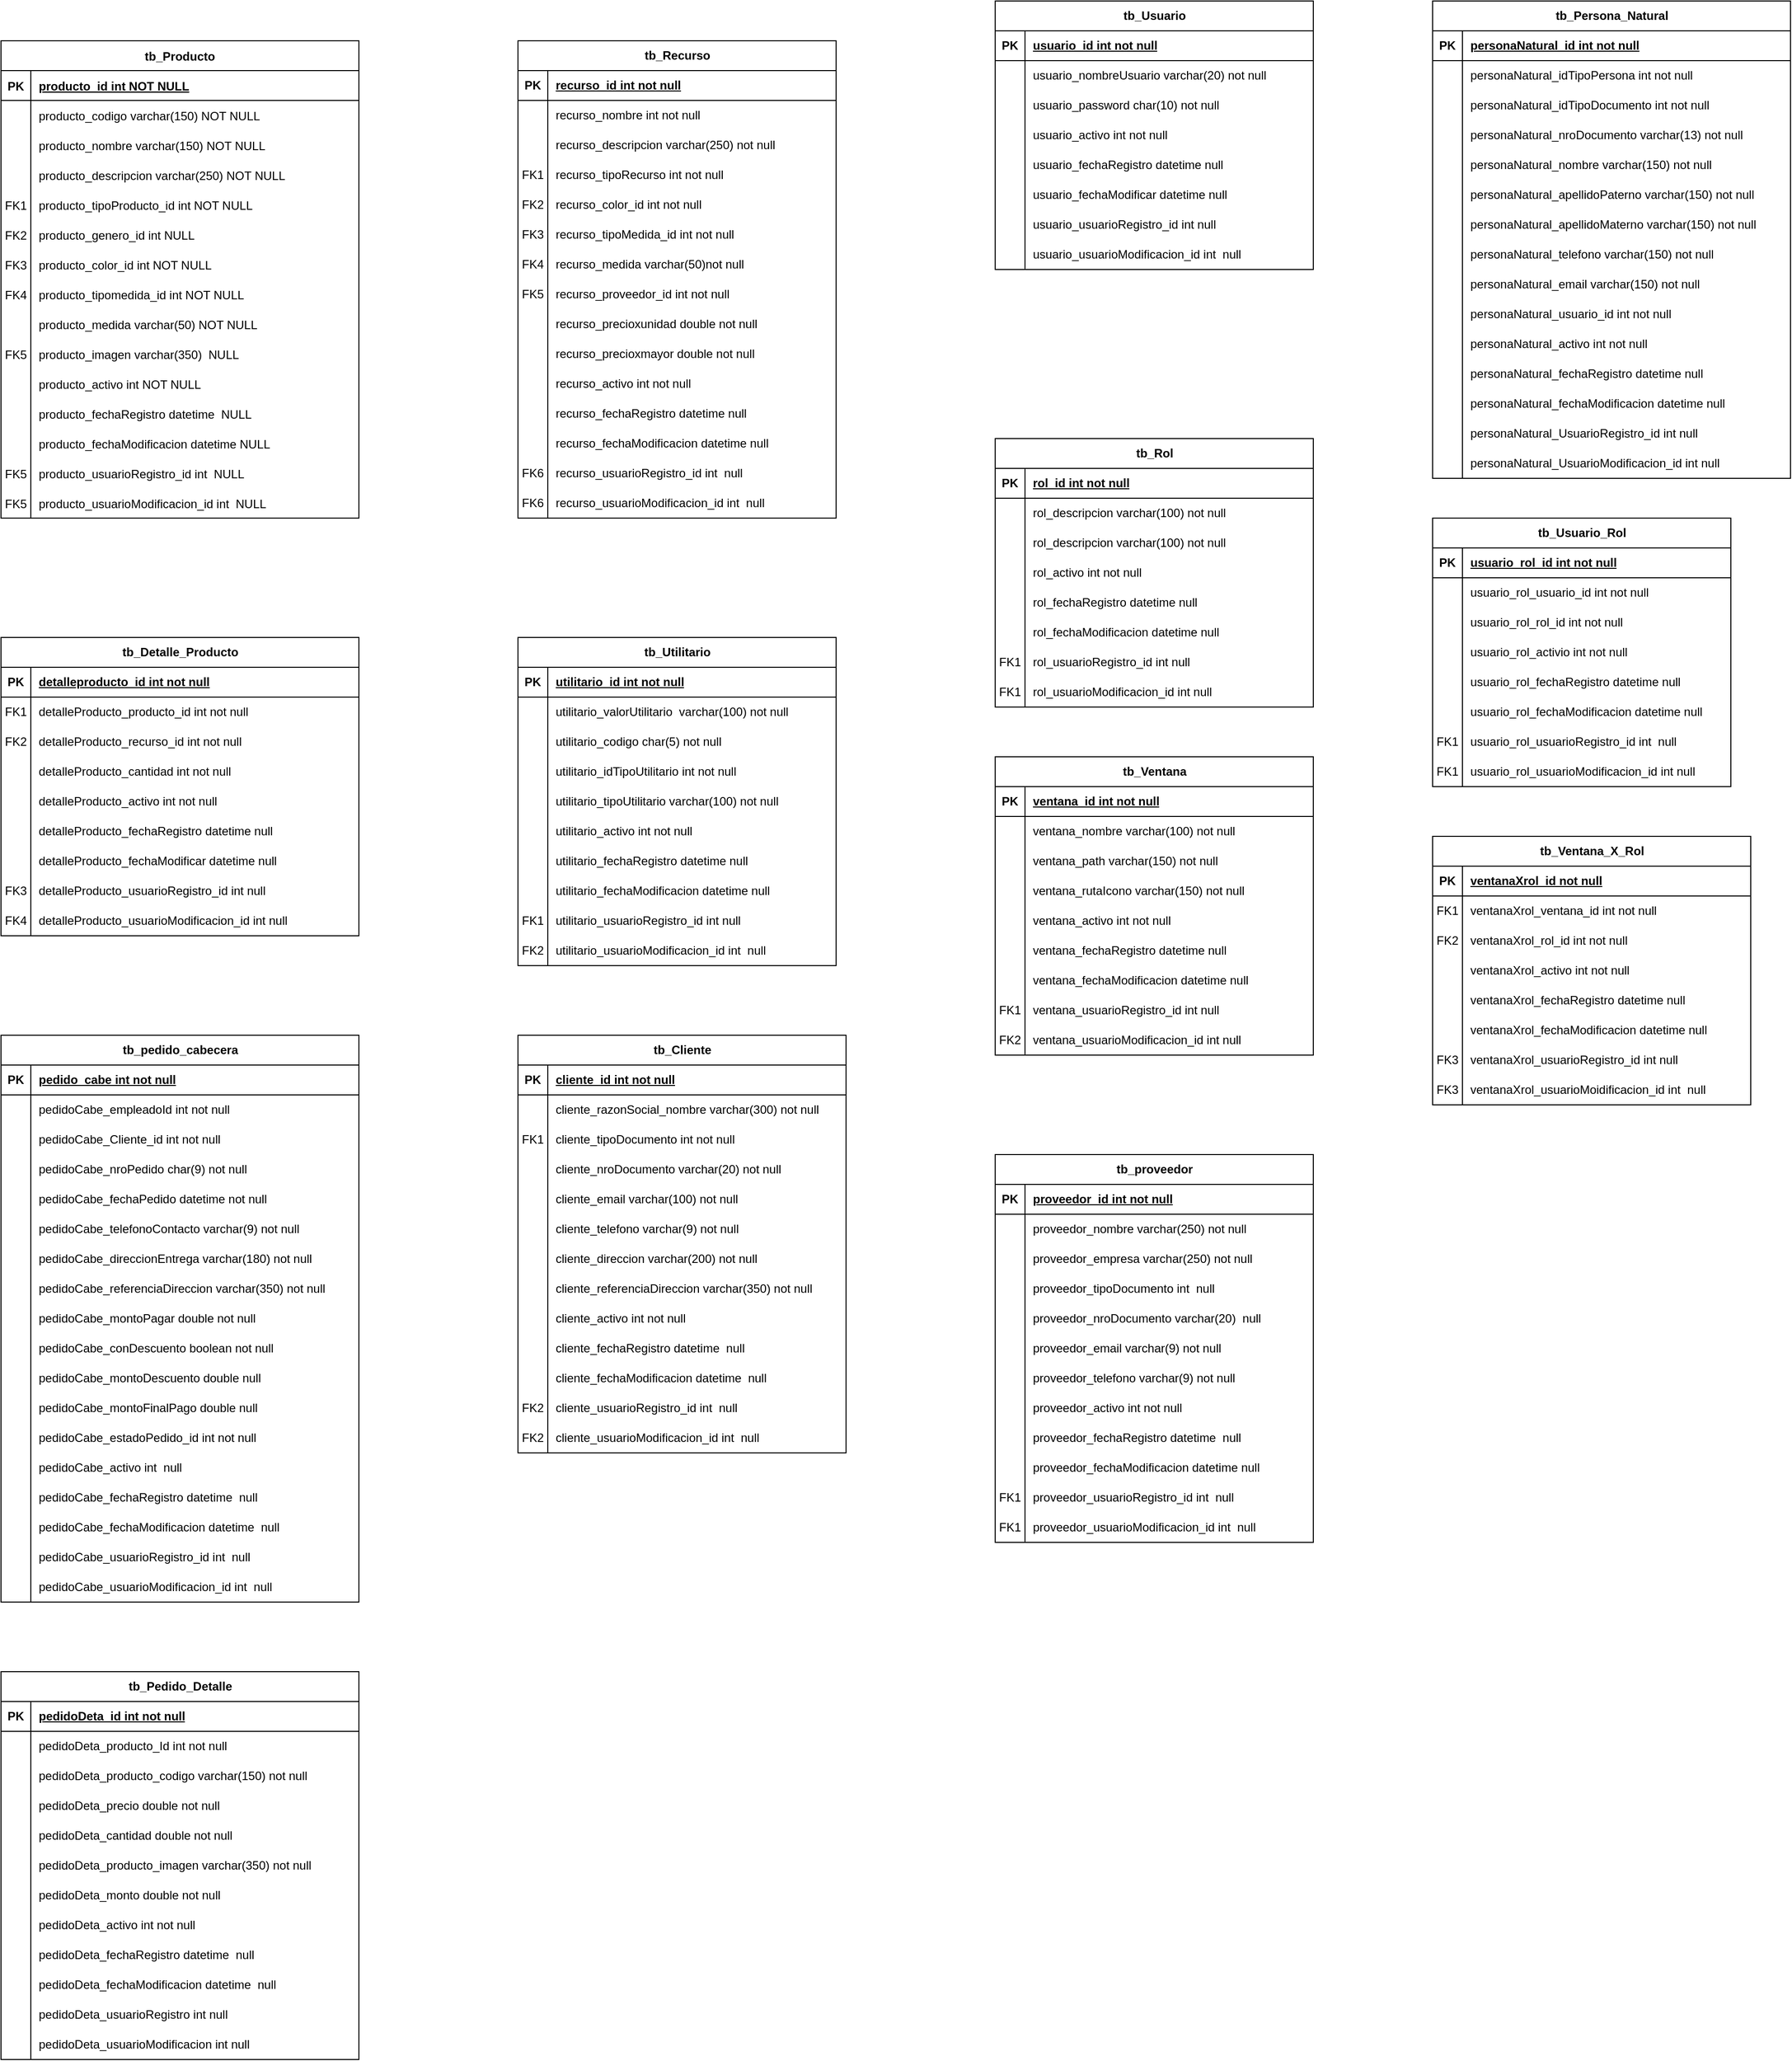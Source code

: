 <mxfile version="24.7.16">
  <diagram id="R2lEEEUBdFMjLlhIrx00" name="Page-1">
    <mxGraphModel dx="1050" dy="617" grid="1" gridSize="10" guides="1" tooltips="1" connect="1" arrows="1" fold="1" page="1" pageScale="1" pageWidth="3300" pageHeight="4681" math="0" shadow="0" extFonts="Permanent Marker^https://fonts.googleapis.com/css?family=Permanent+Marker">
      <root>
        <mxCell id="0" />
        <mxCell id="1" parent="0" />
        <mxCell id="QV4SY0e0Yv-xGBzslFk5-1" value="tb_Utilitario" style="shape=table;startSize=30;container=1;collapsible=1;childLayout=tableLayout;fixedRows=1;rowLines=0;fontStyle=1;align=center;resizeLast=1;html=1;" parent="1" vertex="1">
          <mxGeometry x="560" y="680" width="320" height="330" as="geometry" />
        </mxCell>
        <mxCell id="QV4SY0e0Yv-xGBzslFk5-2" value="" style="shape=tableRow;horizontal=0;startSize=0;swimlaneHead=0;swimlaneBody=0;fillColor=none;collapsible=0;dropTarget=0;points=[[0,0.5],[1,0.5]];portConstraint=eastwest;top=0;left=0;right=0;bottom=1;" parent="QV4SY0e0Yv-xGBzslFk5-1" vertex="1">
          <mxGeometry y="30" width="320" height="30" as="geometry" />
        </mxCell>
        <mxCell id="QV4SY0e0Yv-xGBzslFk5-3" value="PK" style="shape=partialRectangle;connectable=0;fillColor=none;top=0;left=0;bottom=0;right=0;fontStyle=1;overflow=hidden;whiteSpace=wrap;html=1;" parent="QV4SY0e0Yv-xGBzslFk5-2" vertex="1">
          <mxGeometry width="30" height="30" as="geometry">
            <mxRectangle width="30" height="30" as="alternateBounds" />
          </mxGeometry>
        </mxCell>
        <mxCell id="QV4SY0e0Yv-xGBzslFk5-4" value="utilitario_id int not null" style="shape=partialRectangle;connectable=0;fillColor=none;top=0;left=0;bottom=0;right=0;align=left;spacingLeft=6;fontStyle=5;overflow=hidden;whiteSpace=wrap;html=1;" parent="QV4SY0e0Yv-xGBzslFk5-2" vertex="1">
          <mxGeometry x="30" width="290" height="30" as="geometry">
            <mxRectangle width="290" height="30" as="alternateBounds" />
          </mxGeometry>
        </mxCell>
        <mxCell id="QV4SY0e0Yv-xGBzslFk5-5" value="" style="shape=tableRow;horizontal=0;startSize=0;swimlaneHead=0;swimlaneBody=0;fillColor=none;collapsible=0;dropTarget=0;points=[[0,0.5],[1,0.5]];portConstraint=eastwest;top=0;left=0;right=0;bottom=0;" parent="QV4SY0e0Yv-xGBzslFk5-1" vertex="1">
          <mxGeometry y="60" width="320" height="30" as="geometry" />
        </mxCell>
        <mxCell id="QV4SY0e0Yv-xGBzslFk5-6" value="" style="shape=partialRectangle;connectable=0;fillColor=none;top=0;left=0;bottom=0;right=0;editable=1;overflow=hidden;whiteSpace=wrap;html=1;" parent="QV4SY0e0Yv-xGBzslFk5-5" vertex="1">
          <mxGeometry width="30" height="30" as="geometry">
            <mxRectangle width="30" height="30" as="alternateBounds" />
          </mxGeometry>
        </mxCell>
        <mxCell id="QV4SY0e0Yv-xGBzslFk5-7" value="utilitario_valorUtilitario&amp;nbsp; varchar(100) not null" style="shape=partialRectangle;connectable=0;fillColor=none;top=0;left=0;bottom=0;right=0;align=left;spacingLeft=6;overflow=hidden;whiteSpace=wrap;html=1;" parent="QV4SY0e0Yv-xGBzslFk5-5" vertex="1">
          <mxGeometry x="30" width="290" height="30" as="geometry">
            <mxRectangle width="290" height="30" as="alternateBounds" />
          </mxGeometry>
        </mxCell>
        <mxCell id="QV4SY0e0Yv-xGBzslFk5-8" value="" style="shape=tableRow;horizontal=0;startSize=0;swimlaneHead=0;swimlaneBody=0;fillColor=none;collapsible=0;dropTarget=0;points=[[0,0.5],[1,0.5]];portConstraint=eastwest;top=0;left=0;right=0;bottom=0;" parent="QV4SY0e0Yv-xGBzslFk5-1" vertex="1">
          <mxGeometry y="90" width="320" height="30" as="geometry" />
        </mxCell>
        <mxCell id="QV4SY0e0Yv-xGBzslFk5-9" value="" style="shape=partialRectangle;connectable=0;fillColor=none;top=0;left=0;bottom=0;right=0;editable=1;overflow=hidden;whiteSpace=wrap;html=1;" parent="QV4SY0e0Yv-xGBzslFk5-8" vertex="1">
          <mxGeometry width="30" height="30" as="geometry">
            <mxRectangle width="30" height="30" as="alternateBounds" />
          </mxGeometry>
        </mxCell>
        <mxCell id="QV4SY0e0Yv-xGBzslFk5-10" value="utilitario_codigo char(5) not null" style="shape=partialRectangle;connectable=0;fillColor=none;top=0;left=0;bottom=0;right=0;align=left;spacingLeft=6;overflow=hidden;whiteSpace=wrap;html=1;" parent="QV4SY0e0Yv-xGBzslFk5-8" vertex="1">
          <mxGeometry x="30" width="290" height="30" as="geometry">
            <mxRectangle width="290" height="30" as="alternateBounds" />
          </mxGeometry>
        </mxCell>
        <mxCell id="QV4SY0e0Yv-xGBzslFk5-11" value="" style="shape=tableRow;horizontal=0;startSize=0;swimlaneHead=0;swimlaneBody=0;fillColor=none;collapsible=0;dropTarget=0;points=[[0,0.5],[1,0.5]];portConstraint=eastwest;top=0;left=0;right=0;bottom=0;" parent="QV4SY0e0Yv-xGBzslFk5-1" vertex="1">
          <mxGeometry y="120" width="320" height="30" as="geometry" />
        </mxCell>
        <mxCell id="QV4SY0e0Yv-xGBzslFk5-12" value="" style="shape=partialRectangle;connectable=0;fillColor=none;top=0;left=0;bottom=0;right=0;editable=1;overflow=hidden;whiteSpace=wrap;html=1;" parent="QV4SY0e0Yv-xGBzslFk5-11" vertex="1">
          <mxGeometry width="30" height="30" as="geometry">
            <mxRectangle width="30" height="30" as="alternateBounds" />
          </mxGeometry>
        </mxCell>
        <mxCell id="QV4SY0e0Yv-xGBzslFk5-13" value="utilitario_idTipoUtilitario int not null" style="shape=partialRectangle;connectable=0;fillColor=none;top=0;left=0;bottom=0;right=0;align=left;spacingLeft=6;overflow=hidden;whiteSpace=wrap;html=1;" parent="QV4SY0e0Yv-xGBzslFk5-11" vertex="1">
          <mxGeometry x="30" width="290" height="30" as="geometry">
            <mxRectangle width="290" height="30" as="alternateBounds" />
          </mxGeometry>
        </mxCell>
        <mxCell id="QV4SY0e0Yv-xGBzslFk5-14" value="" style="shape=tableRow;horizontal=0;startSize=0;swimlaneHead=0;swimlaneBody=0;fillColor=none;collapsible=0;dropTarget=0;points=[[0,0.5],[1,0.5]];portConstraint=eastwest;top=0;left=0;right=0;bottom=0;" parent="QV4SY0e0Yv-xGBzslFk5-1" vertex="1">
          <mxGeometry y="150" width="320" height="30" as="geometry" />
        </mxCell>
        <mxCell id="QV4SY0e0Yv-xGBzslFk5-15" value="" style="shape=partialRectangle;connectable=0;fillColor=none;top=0;left=0;bottom=0;right=0;editable=1;overflow=hidden;whiteSpace=wrap;html=1;" parent="QV4SY0e0Yv-xGBzslFk5-14" vertex="1">
          <mxGeometry width="30" height="30" as="geometry">
            <mxRectangle width="30" height="30" as="alternateBounds" />
          </mxGeometry>
        </mxCell>
        <mxCell id="QV4SY0e0Yv-xGBzslFk5-16" value="utilitario_tipoUtilitario varchar(100) not null" style="shape=partialRectangle;connectable=0;fillColor=none;top=0;left=0;bottom=0;right=0;align=left;spacingLeft=6;overflow=hidden;whiteSpace=wrap;html=1;" parent="QV4SY0e0Yv-xGBzslFk5-14" vertex="1">
          <mxGeometry x="30" width="290" height="30" as="geometry">
            <mxRectangle width="290" height="30" as="alternateBounds" />
          </mxGeometry>
        </mxCell>
        <mxCell id="QV4SY0e0Yv-xGBzslFk5-17" value="" style="shape=tableRow;horizontal=0;startSize=0;swimlaneHead=0;swimlaneBody=0;fillColor=none;collapsible=0;dropTarget=0;points=[[0,0.5],[1,0.5]];portConstraint=eastwest;top=0;left=0;right=0;bottom=0;" parent="QV4SY0e0Yv-xGBzslFk5-1" vertex="1">
          <mxGeometry y="180" width="320" height="30" as="geometry" />
        </mxCell>
        <mxCell id="QV4SY0e0Yv-xGBzslFk5-18" value="" style="shape=partialRectangle;connectable=0;fillColor=none;top=0;left=0;bottom=0;right=0;editable=1;overflow=hidden;whiteSpace=wrap;html=1;" parent="QV4SY0e0Yv-xGBzslFk5-17" vertex="1">
          <mxGeometry width="30" height="30" as="geometry">
            <mxRectangle width="30" height="30" as="alternateBounds" />
          </mxGeometry>
        </mxCell>
        <mxCell id="QV4SY0e0Yv-xGBzslFk5-19" value="utilitario_activo int not null" style="shape=partialRectangle;connectable=0;fillColor=none;top=0;left=0;bottom=0;right=0;align=left;spacingLeft=6;overflow=hidden;whiteSpace=wrap;html=1;" parent="QV4SY0e0Yv-xGBzslFk5-17" vertex="1">
          <mxGeometry x="30" width="290" height="30" as="geometry">
            <mxRectangle width="290" height="30" as="alternateBounds" />
          </mxGeometry>
        </mxCell>
        <mxCell id="QV4SY0e0Yv-xGBzslFk5-20" value="" style="shape=tableRow;horizontal=0;startSize=0;swimlaneHead=0;swimlaneBody=0;fillColor=none;collapsible=0;dropTarget=0;points=[[0,0.5],[1,0.5]];portConstraint=eastwest;top=0;left=0;right=0;bottom=0;" parent="QV4SY0e0Yv-xGBzslFk5-1" vertex="1">
          <mxGeometry y="210" width="320" height="30" as="geometry" />
        </mxCell>
        <mxCell id="QV4SY0e0Yv-xGBzslFk5-21" value="" style="shape=partialRectangle;connectable=0;fillColor=none;top=0;left=0;bottom=0;right=0;editable=1;overflow=hidden;whiteSpace=wrap;html=1;" parent="QV4SY0e0Yv-xGBzslFk5-20" vertex="1">
          <mxGeometry width="30" height="30" as="geometry">
            <mxRectangle width="30" height="30" as="alternateBounds" />
          </mxGeometry>
        </mxCell>
        <mxCell id="QV4SY0e0Yv-xGBzslFk5-22" value="utilitario_fechaRegistro datetime null" style="shape=partialRectangle;connectable=0;fillColor=none;top=0;left=0;bottom=0;right=0;align=left;spacingLeft=6;overflow=hidden;whiteSpace=wrap;html=1;" parent="QV4SY0e0Yv-xGBzslFk5-20" vertex="1">
          <mxGeometry x="30" width="290" height="30" as="geometry">
            <mxRectangle width="290" height="30" as="alternateBounds" />
          </mxGeometry>
        </mxCell>
        <mxCell id="QV4SY0e0Yv-xGBzslFk5-23" value="" style="shape=tableRow;horizontal=0;startSize=0;swimlaneHead=0;swimlaneBody=0;fillColor=none;collapsible=0;dropTarget=0;points=[[0,0.5],[1,0.5]];portConstraint=eastwest;top=0;left=0;right=0;bottom=0;" parent="QV4SY0e0Yv-xGBzslFk5-1" vertex="1">
          <mxGeometry y="240" width="320" height="30" as="geometry" />
        </mxCell>
        <mxCell id="QV4SY0e0Yv-xGBzslFk5-24" value="" style="shape=partialRectangle;connectable=0;fillColor=none;top=0;left=0;bottom=0;right=0;editable=1;overflow=hidden;whiteSpace=wrap;html=1;" parent="QV4SY0e0Yv-xGBzslFk5-23" vertex="1">
          <mxGeometry width="30" height="30" as="geometry">
            <mxRectangle width="30" height="30" as="alternateBounds" />
          </mxGeometry>
        </mxCell>
        <mxCell id="QV4SY0e0Yv-xGBzslFk5-25" value="utilitario_fechaModificacion datetime null" style="shape=partialRectangle;connectable=0;fillColor=none;top=0;left=0;bottom=0;right=0;align=left;spacingLeft=6;overflow=hidden;whiteSpace=wrap;html=1;" parent="QV4SY0e0Yv-xGBzslFk5-23" vertex="1">
          <mxGeometry x="30" width="290" height="30" as="geometry">
            <mxRectangle width="290" height="30" as="alternateBounds" />
          </mxGeometry>
        </mxCell>
        <mxCell id="QV4SY0e0Yv-xGBzslFk5-26" value="" style="shape=tableRow;horizontal=0;startSize=0;swimlaneHead=0;swimlaneBody=0;fillColor=none;collapsible=0;dropTarget=0;points=[[0,0.5],[1,0.5]];portConstraint=eastwest;top=0;left=0;right=0;bottom=0;" parent="QV4SY0e0Yv-xGBzslFk5-1" vertex="1">
          <mxGeometry y="270" width="320" height="30" as="geometry" />
        </mxCell>
        <mxCell id="QV4SY0e0Yv-xGBzslFk5-27" value="FK1" style="shape=partialRectangle;connectable=0;fillColor=none;top=0;left=0;bottom=0;right=0;editable=1;overflow=hidden;whiteSpace=wrap;html=1;" parent="QV4SY0e0Yv-xGBzslFk5-26" vertex="1">
          <mxGeometry width="30" height="30" as="geometry">
            <mxRectangle width="30" height="30" as="alternateBounds" />
          </mxGeometry>
        </mxCell>
        <mxCell id="QV4SY0e0Yv-xGBzslFk5-28" value="utilitario_usuarioRegistro_id&amp;nbsp;int null" style="shape=partialRectangle;connectable=0;fillColor=none;top=0;left=0;bottom=0;right=0;align=left;spacingLeft=6;overflow=hidden;whiteSpace=wrap;html=1;" parent="QV4SY0e0Yv-xGBzslFk5-26" vertex="1">
          <mxGeometry x="30" width="290" height="30" as="geometry">
            <mxRectangle width="290" height="30" as="alternateBounds" />
          </mxGeometry>
        </mxCell>
        <mxCell id="w1zqMYDAQwpQelLbO63M-74" value="" style="shape=tableRow;horizontal=0;startSize=0;swimlaneHead=0;swimlaneBody=0;fillColor=none;collapsible=0;dropTarget=0;points=[[0,0.5],[1,0.5]];portConstraint=eastwest;top=0;left=0;right=0;bottom=0;" vertex="1" parent="QV4SY0e0Yv-xGBzslFk5-1">
          <mxGeometry y="300" width="320" height="30" as="geometry" />
        </mxCell>
        <mxCell id="w1zqMYDAQwpQelLbO63M-75" value="FK2" style="shape=partialRectangle;connectable=0;fillColor=none;top=0;left=0;bottom=0;right=0;editable=1;overflow=hidden;whiteSpace=wrap;html=1;" vertex="1" parent="w1zqMYDAQwpQelLbO63M-74">
          <mxGeometry width="30" height="30" as="geometry">
            <mxRectangle width="30" height="30" as="alternateBounds" />
          </mxGeometry>
        </mxCell>
        <mxCell id="w1zqMYDAQwpQelLbO63M-76" value="utilitario_usuarioModificacion_id&amp;nbsp;int&amp;nbsp; null" style="shape=partialRectangle;connectable=0;fillColor=none;top=0;left=0;bottom=0;right=0;align=left;spacingLeft=6;overflow=hidden;whiteSpace=wrap;html=1;" vertex="1" parent="w1zqMYDAQwpQelLbO63M-74">
          <mxGeometry x="30" width="290" height="30" as="geometry">
            <mxRectangle width="290" height="30" as="alternateBounds" />
          </mxGeometry>
        </mxCell>
        <mxCell id="QV4SY0e0Yv-xGBzslFk5-29" value="tb_Producto" style="shape=table;startSize=30;container=1;collapsible=1;childLayout=tableLayout;fixedRows=1;rowLines=0;fontStyle=1;align=center;resizeLast=1;" parent="1" vertex="1">
          <mxGeometry x="40" y="80" width="360" height="480" as="geometry">
            <mxRectangle x="50" y="70" width="90" height="30" as="alternateBounds" />
          </mxGeometry>
        </mxCell>
        <mxCell id="QV4SY0e0Yv-xGBzslFk5-30" value="" style="shape=partialRectangle;collapsible=0;dropTarget=0;pointerEvents=0;fillColor=none;points=[[0,0.5],[1,0.5]];portConstraint=eastwest;top=0;left=0;right=0;bottom=1;" parent="QV4SY0e0Yv-xGBzslFk5-29" vertex="1">
          <mxGeometry y="30" width="360" height="30" as="geometry" />
        </mxCell>
        <mxCell id="QV4SY0e0Yv-xGBzslFk5-31" value="PK" style="shape=partialRectangle;overflow=hidden;connectable=0;fillColor=none;top=0;left=0;bottom=0;right=0;fontStyle=1;" parent="QV4SY0e0Yv-xGBzslFk5-30" vertex="1">
          <mxGeometry width="30" height="30" as="geometry">
            <mxRectangle width="30" height="30" as="alternateBounds" />
          </mxGeometry>
        </mxCell>
        <mxCell id="QV4SY0e0Yv-xGBzslFk5-32" value="producto_id int NOT NULL " style="shape=partialRectangle;overflow=hidden;connectable=0;fillColor=none;top=0;left=0;bottom=0;right=0;align=left;spacingLeft=6;fontStyle=5;" parent="QV4SY0e0Yv-xGBzslFk5-30" vertex="1">
          <mxGeometry x="30" width="330" height="30" as="geometry">
            <mxRectangle width="330" height="30" as="alternateBounds" />
          </mxGeometry>
        </mxCell>
        <mxCell id="QV4SY0e0Yv-xGBzslFk5-33" value="" style="shape=partialRectangle;collapsible=0;dropTarget=0;pointerEvents=0;fillColor=none;points=[[0,0.5],[1,0.5]];portConstraint=eastwest;top=0;left=0;right=0;bottom=0;strokeColor=default;" parent="QV4SY0e0Yv-xGBzslFk5-29" vertex="1">
          <mxGeometry y="60" width="360" height="30" as="geometry" />
        </mxCell>
        <mxCell id="QV4SY0e0Yv-xGBzslFk5-34" value="" style="shape=partialRectangle;overflow=hidden;connectable=0;fillColor=none;top=0;left=0;bottom=0;right=0;" parent="QV4SY0e0Yv-xGBzslFk5-33" vertex="1">
          <mxGeometry width="30" height="30" as="geometry">
            <mxRectangle width="30" height="30" as="alternateBounds" />
          </mxGeometry>
        </mxCell>
        <mxCell id="QV4SY0e0Yv-xGBzslFk5-35" value="producto_codigo varchar(150) NOT NULL" style="shape=partialRectangle;overflow=hidden;connectable=0;fillColor=none;top=0;left=0;bottom=0;right=0;align=left;spacingLeft=6;" parent="QV4SY0e0Yv-xGBzslFk5-33" vertex="1">
          <mxGeometry x="30" width="330" height="30" as="geometry">
            <mxRectangle width="330" height="30" as="alternateBounds" />
          </mxGeometry>
        </mxCell>
        <mxCell id="QV4SY0e0Yv-xGBzslFk5-36" value="" style="shape=partialRectangle;collapsible=0;dropTarget=0;pointerEvents=0;fillColor=none;points=[[0,0.5],[1,0.5]];portConstraint=eastwest;top=0;left=0;right=0;bottom=0;strokeColor=default;" parent="QV4SY0e0Yv-xGBzslFk5-29" vertex="1">
          <mxGeometry y="90" width="360" height="30" as="geometry" />
        </mxCell>
        <mxCell id="QV4SY0e0Yv-xGBzslFk5-37" value="" style="shape=partialRectangle;overflow=hidden;connectable=0;fillColor=none;top=0;left=0;bottom=0;right=0;" parent="QV4SY0e0Yv-xGBzslFk5-36" vertex="1">
          <mxGeometry width="30" height="30" as="geometry">
            <mxRectangle width="30" height="30" as="alternateBounds" />
          </mxGeometry>
        </mxCell>
        <mxCell id="QV4SY0e0Yv-xGBzslFk5-38" value="producto_nombre varchar(150) NOT NULL" style="shape=partialRectangle;overflow=hidden;connectable=0;fillColor=none;top=0;left=0;bottom=0;right=0;align=left;spacingLeft=6;" parent="QV4SY0e0Yv-xGBzslFk5-36" vertex="1">
          <mxGeometry x="30" width="330" height="30" as="geometry">
            <mxRectangle width="330" height="30" as="alternateBounds" />
          </mxGeometry>
        </mxCell>
        <mxCell id="QV4SY0e0Yv-xGBzslFk5-39" value="" style="shape=partialRectangle;collapsible=0;dropTarget=0;pointerEvents=0;fillColor=none;points=[[0,0.5],[1,0.5]];portConstraint=eastwest;top=0;left=0;right=0;bottom=0;strokeColor=default;" parent="QV4SY0e0Yv-xGBzslFk5-29" vertex="1">
          <mxGeometry y="120" width="360" height="30" as="geometry" />
        </mxCell>
        <mxCell id="QV4SY0e0Yv-xGBzslFk5-40" value="" style="shape=partialRectangle;overflow=hidden;connectable=0;fillColor=none;top=0;left=0;bottom=0;right=0;" parent="QV4SY0e0Yv-xGBzslFk5-39" vertex="1">
          <mxGeometry width="30" height="30" as="geometry">
            <mxRectangle width="30" height="30" as="alternateBounds" />
          </mxGeometry>
        </mxCell>
        <mxCell id="QV4SY0e0Yv-xGBzslFk5-41" value="producto_descripcion varchar(250) NOT NULL" style="shape=partialRectangle;overflow=hidden;connectable=0;fillColor=none;top=0;left=0;bottom=0;right=0;align=left;spacingLeft=6;" parent="QV4SY0e0Yv-xGBzslFk5-39" vertex="1">
          <mxGeometry x="30" width="330" height="30" as="geometry">
            <mxRectangle width="330" height="30" as="alternateBounds" />
          </mxGeometry>
        </mxCell>
        <mxCell id="QV4SY0e0Yv-xGBzslFk5-42" value="" style="shape=partialRectangle;collapsible=0;dropTarget=0;pointerEvents=0;fillColor=none;points=[[0,0.5],[1,0.5]];portConstraint=eastwest;top=0;left=0;right=0;bottom=0;strokeColor=default;" parent="QV4SY0e0Yv-xGBzslFk5-29" vertex="1">
          <mxGeometry y="150" width="360" height="30" as="geometry" />
        </mxCell>
        <mxCell id="QV4SY0e0Yv-xGBzslFk5-43" value="FK1" style="shape=partialRectangle;overflow=hidden;connectable=0;fillColor=none;top=0;left=0;bottom=0;right=0;" parent="QV4SY0e0Yv-xGBzslFk5-42" vertex="1">
          <mxGeometry width="30" height="30" as="geometry">
            <mxRectangle width="30" height="30" as="alternateBounds" />
          </mxGeometry>
        </mxCell>
        <mxCell id="QV4SY0e0Yv-xGBzslFk5-44" value="producto_tipoProducto_id int NOT NULL" style="shape=partialRectangle;overflow=hidden;connectable=0;fillColor=none;top=0;left=0;bottom=0;right=0;align=left;spacingLeft=6;" parent="QV4SY0e0Yv-xGBzslFk5-42" vertex="1">
          <mxGeometry x="30" width="330" height="30" as="geometry">
            <mxRectangle width="330" height="30" as="alternateBounds" />
          </mxGeometry>
        </mxCell>
        <mxCell id="QV4SY0e0Yv-xGBzslFk5-45" value="" style="shape=partialRectangle;collapsible=0;dropTarget=0;pointerEvents=0;fillColor=none;points=[[0,0.5],[1,0.5]];portConstraint=eastwest;top=0;left=0;right=0;bottom=0;strokeColor=default;" parent="QV4SY0e0Yv-xGBzslFk5-29" vertex="1">
          <mxGeometry y="180" width="360" height="30" as="geometry" />
        </mxCell>
        <mxCell id="QV4SY0e0Yv-xGBzslFk5-46" value="FK2" style="shape=partialRectangle;overflow=hidden;connectable=0;fillColor=none;top=0;left=0;bottom=0;right=0;" parent="QV4SY0e0Yv-xGBzslFk5-45" vertex="1">
          <mxGeometry width="30" height="30" as="geometry">
            <mxRectangle width="30" height="30" as="alternateBounds" />
          </mxGeometry>
        </mxCell>
        <mxCell id="QV4SY0e0Yv-xGBzslFk5-47" value="producto_genero_id int NULL" style="shape=partialRectangle;overflow=hidden;connectable=0;fillColor=none;top=0;left=0;bottom=0;right=0;align=left;spacingLeft=6;" parent="QV4SY0e0Yv-xGBzslFk5-45" vertex="1">
          <mxGeometry x="30" width="330" height="30" as="geometry">
            <mxRectangle width="330" height="30" as="alternateBounds" />
          </mxGeometry>
        </mxCell>
        <mxCell id="QV4SY0e0Yv-xGBzslFk5-48" value="" style="shape=partialRectangle;collapsible=0;dropTarget=0;pointerEvents=0;fillColor=none;points=[[0,0.5],[1,0.5]];portConstraint=eastwest;top=0;left=0;right=0;bottom=0;strokeColor=default;" parent="QV4SY0e0Yv-xGBzslFk5-29" vertex="1">
          <mxGeometry y="210" width="360" height="30" as="geometry" />
        </mxCell>
        <mxCell id="QV4SY0e0Yv-xGBzslFk5-49" value="FK3" style="shape=partialRectangle;overflow=hidden;connectable=0;fillColor=none;top=0;left=0;bottom=0;right=0;" parent="QV4SY0e0Yv-xGBzslFk5-48" vertex="1">
          <mxGeometry width="30" height="30" as="geometry">
            <mxRectangle width="30" height="30" as="alternateBounds" />
          </mxGeometry>
        </mxCell>
        <mxCell id="QV4SY0e0Yv-xGBzslFk5-50" value="producto_color_id int NOT NULL" style="shape=partialRectangle;overflow=hidden;connectable=0;fillColor=none;top=0;left=0;bottom=0;right=0;align=left;spacingLeft=6;" parent="QV4SY0e0Yv-xGBzslFk5-48" vertex="1">
          <mxGeometry x="30" width="330" height="30" as="geometry">
            <mxRectangle width="330" height="30" as="alternateBounds" />
          </mxGeometry>
        </mxCell>
        <mxCell id="QV4SY0e0Yv-xGBzslFk5-51" value="" style="shape=partialRectangle;collapsible=0;dropTarget=0;pointerEvents=0;fillColor=none;points=[[0,0.5],[1,0.5]];portConstraint=eastwest;top=0;left=0;right=0;bottom=0;strokeColor=default;" parent="QV4SY0e0Yv-xGBzslFk5-29" vertex="1">
          <mxGeometry y="240" width="360" height="30" as="geometry" />
        </mxCell>
        <mxCell id="QV4SY0e0Yv-xGBzslFk5-52" value="FK4" style="shape=partialRectangle;overflow=hidden;connectable=0;fillColor=none;top=0;left=0;bottom=0;right=0;" parent="QV4SY0e0Yv-xGBzslFk5-51" vertex="1">
          <mxGeometry width="30" height="30" as="geometry">
            <mxRectangle width="30" height="30" as="alternateBounds" />
          </mxGeometry>
        </mxCell>
        <mxCell id="QV4SY0e0Yv-xGBzslFk5-53" value="producto_tipomedida_id int NOT NULL" style="shape=partialRectangle;overflow=hidden;connectable=0;fillColor=none;top=0;left=0;bottom=0;right=0;align=left;spacingLeft=6;" parent="QV4SY0e0Yv-xGBzslFk5-51" vertex="1">
          <mxGeometry x="30" width="330" height="30" as="geometry">
            <mxRectangle width="330" height="30" as="alternateBounds" />
          </mxGeometry>
        </mxCell>
        <mxCell id="QV4SY0e0Yv-xGBzslFk5-54" value="" style="shape=partialRectangle;collapsible=0;dropTarget=0;pointerEvents=0;fillColor=none;points=[[0,0.5],[1,0.5]];portConstraint=eastwest;top=0;left=0;right=0;bottom=0;strokeColor=default;" parent="QV4SY0e0Yv-xGBzslFk5-29" vertex="1">
          <mxGeometry y="270" width="360" height="30" as="geometry" />
        </mxCell>
        <mxCell id="QV4SY0e0Yv-xGBzslFk5-55" value="" style="shape=partialRectangle;overflow=hidden;connectable=0;fillColor=none;top=0;left=0;bottom=0;right=0;" parent="QV4SY0e0Yv-xGBzslFk5-54" vertex="1">
          <mxGeometry width="30" height="30" as="geometry">
            <mxRectangle width="30" height="30" as="alternateBounds" />
          </mxGeometry>
        </mxCell>
        <mxCell id="QV4SY0e0Yv-xGBzslFk5-56" value="producto_medida varchar(50) NOT NULL" style="shape=partialRectangle;overflow=hidden;connectable=0;fillColor=none;top=0;left=0;bottom=0;right=0;align=left;spacingLeft=6;" parent="QV4SY0e0Yv-xGBzslFk5-54" vertex="1">
          <mxGeometry x="30" width="330" height="30" as="geometry">
            <mxRectangle width="330" height="30" as="alternateBounds" />
          </mxGeometry>
        </mxCell>
        <mxCell id="w1zqMYDAQwpQelLbO63M-148" value="" style="shape=partialRectangle;collapsible=0;dropTarget=0;pointerEvents=0;fillColor=none;points=[[0,0.5],[1,0.5]];portConstraint=eastwest;top=0;left=0;right=0;bottom=0;strokeColor=default;" vertex="1" parent="QV4SY0e0Yv-xGBzslFk5-29">
          <mxGeometry y="300" width="360" height="30" as="geometry" />
        </mxCell>
        <mxCell id="w1zqMYDAQwpQelLbO63M-149" value="FK5" style="shape=partialRectangle;overflow=hidden;connectable=0;fillColor=none;top=0;left=0;bottom=0;right=0;" vertex="1" parent="w1zqMYDAQwpQelLbO63M-148">
          <mxGeometry width="30" height="30" as="geometry">
            <mxRectangle width="30" height="30" as="alternateBounds" />
          </mxGeometry>
        </mxCell>
        <mxCell id="w1zqMYDAQwpQelLbO63M-150" value="producto_imagen varchar(350)  NULL" style="shape=partialRectangle;overflow=hidden;connectable=0;fillColor=none;top=0;left=0;bottom=0;right=0;align=left;spacingLeft=6;" vertex="1" parent="w1zqMYDAQwpQelLbO63M-148">
          <mxGeometry x="30" width="330" height="30" as="geometry">
            <mxRectangle width="330" height="30" as="alternateBounds" />
          </mxGeometry>
        </mxCell>
        <mxCell id="QV4SY0e0Yv-xGBzslFk5-57" value="" style="shape=partialRectangle;collapsible=0;dropTarget=0;pointerEvents=0;fillColor=none;points=[[0,0.5],[1,0.5]];portConstraint=eastwest;top=0;left=0;right=0;bottom=0;strokeColor=default;" parent="QV4SY0e0Yv-xGBzslFk5-29" vertex="1">
          <mxGeometry y="330" width="360" height="30" as="geometry" />
        </mxCell>
        <mxCell id="QV4SY0e0Yv-xGBzslFk5-58" value="" style="shape=partialRectangle;overflow=hidden;connectable=0;fillColor=none;top=0;left=0;bottom=0;right=0;" parent="QV4SY0e0Yv-xGBzslFk5-57" vertex="1">
          <mxGeometry width="30" height="30" as="geometry">
            <mxRectangle width="30" height="30" as="alternateBounds" />
          </mxGeometry>
        </mxCell>
        <mxCell id="QV4SY0e0Yv-xGBzslFk5-59" value="producto_activo int NOT NULL" style="shape=partialRectangle;overflow=hidden;connectable=0;fillColor=none;top=0;left=0;bottom=0;right=0;align=left;spacingLeft=6;" parent="QV4SY0e0Yv-xGBzslFk5-57" vertex="1">
          <mxGeometry x="30" width="330" height="30" as="geometry">
            <mxRectangle width="330" height="30" as="alternateBounds" />
          </mxGeometry>
        </mxCell>
        <mxCell id="QV4SY0e0Yv-xGBzslFk5-60" value="" style="shape=partialRectangle;collapsible=0;dropTarget=0;pointerEvents=0;fillColor=none;points=[[0,0.5],[1,0.5]];portConstraint=eastwest;top=0;left=0;right=0;bottom=0;strokeColor=default;" parent="QV4SY0e0Yv-xGBzslFk5-29" vertex="1">
          <mxGeometry y="360" width="360" height="30" as="geometry" />
        </mxCell>
        <mxCell id="QV4SY0e0Yv-xGBzslFk5-61" value="" style="shape=partialRectangle;overflow=hidden;connectable=0;fillColor=none;top=0;left=0;bottom=0;right=0;" parent="QV4SY0e0Yv-xGBzslFk5-60" vertex="1">
          <mxGeometry width="30" height="30" as="geometry">
            <mxRectangle width="30" height="30" as="alternateBounds" />
          </mxGeometry>
        </mxCell>
        <mxCell id="QV4SY0e0Yv-xGBzslFk5-62" value="producto_fechaRegistro datetime  NULL" style="shape=partialRectangle;overflow=hidden;connectable=0;fillColor=none;top=0;left=0;bottom=0;right=0;align=left;spacingLeft=6;" parent="QV4SY0e0Yv-xGBzslFk5-60" vertex="1">
          <mxGeometry x="30" width="330" height="30" as="geometry">
            <mxRectangle width="330" height="30" as="alternateBounds" />
          </mxGeometry>
        </mxCell>
        <mxCell id="QV4SY0e0Yv-xGBzslFk5-63" value="" style="shape=partialRectangle;collapsible=0;dropTarget=0;pointerEvents=0;fillColor=none;points=[[0,0.5],[1,0.5]];portConstraint=eastwest;top=0;left=0;right=0;bottom=0;strokeColor=default;" parent="QV4SY0e0Yv-xGBzslFk5-29" vertex="1">
          <mxGeometry y="390" width="360" height="30" as="geometry" />
        </mxCell>
        <mxCell id="QV4SY0e0Yv-xGBzslFk5-64" value="" style="shape=partialRectangle;overflow=hidden;connectable=0;fillColor=none;top=0;left=0;bottom=0;right=0;" parent="QV4SY0e0Yv-xGBzslFk5-63" vertex="1">
          <mxGeometry width="30" height="30" as="geometry">
            <mxRectangle width="30" height="30" as="alternateBounds" />
          </mxGeometry>
        </mxCell>
        <mxCell id="QV4SY0e0Yv-xGBzslFk5-65" value="producto_fechaModificacion datetime NULL" style="shape=partialRectangle;overflow=hidden;connectable=0;fillColor=none;top=0;left=0;bottom=0;right=0;align=left;spacingLeft=6;" parent="QV4SY0e0Yv-xGBzslFk5-63" vertex="1">
          <mxGeometry x="30" width="330" height="30" as="geometry">
            <mxRectangle width="330" height="30" as="alternateBounds" />
          </mxGeometry>
        </mxCell>
        <mxCell id="QV4SY0e0Yv-xGBzslFk5-66" value="" style="shape=partialRectangle;collapsible=0;dropTarget=0;pointerEvents=0;fillColor=none;points=[[0,0.5],[1,0.5]];portConstraint=eastwest;top=0;left=0;right=0;bottom=0;strokeColor=default;" parent="QV4SY0e0Yv-xGBzslFk5-29" vertex="1">
          <mxGeometry y="420" width="360" height="30" as="geometry" />
        </mxCell>
        <mxCell id="QV4SY0e0Yv-xGBzslFk5-67" value="FK5" style="shape=partialRectangle;overflow=hidden;connectable=0;fillColor=none;top=0;left=0;bottom=0;right=0;" parent="QV4SY0e0Yv-xGBzslFk5-66" vertex="1">
          <mxGeometry width="30" height="30" as="geometry">
            <mxRectangle width="30" height="30" as="alternateBounds" />
          </mxGeometry>
        </mxCell>
        <mxCell id="QV4SY0e0Yv-xGBzslFk5-68" value="producto_usuarioRegistro_id int  NULL" style="shape=partialRectangle;overflow=hidden;connectable=0;fillColor=none;top=0;left=0;bottom=0;right=0;align=left;spacingLeft=6;" parent="QV4SY0e0Yv-xGBzslFk5-66" vertex="1">
          <mxGeometry x="30" width="330" height="30" as="geometry">
            <mxRectangle width="330" height="30" as="alternateBounds" />
          </mxGeometry>
        </mxCell>
        <mxCell id="w1zqMYDAQwpQelLbO63M-65" value="" style="shape=partialRectangle;collapsible=0;dropTarget=0;pointerEvents=0;fillColor=none;points=[[0,0.5],[1,0.5]];portConstraint=eastwest;top=0;left=0;right=0;bottom=0;strokeColor=default;" vertex="1" parent="QV4SY0e0Yv-xGBzslFk5-29">
          <mxGeometry y="450" width="360" height="30" as="geometry" />
        </mxCell>
        <mxCell id="w1zqMYDAQwpQelLbO63M-66" value="FK5" style="shape=partialRectangle;overflow=hidden;connectable=0;fillColor=none;top=0;left=0;bottom=0;right=0;" vertex="1" parent="w1zqMYDAQwpQelLbO63M-65">
          <mxGeometry width="30" height="30" as="geometry">
            <mxRectangle width="30" height="30" as="alternateBounds" />
          </mxGeometry>
        </mxCell>
        <mxCell id="w1zqMYDAQwpQelLbO63M-67" value="producto_usuarioModificacion_id int  NULL" style="shape=partialRectangle;overflow=hidden;connectable=0;fillColor=none;top=0;left=0;bottom=0;right=0;align=left;spacingLeft=6;" vertex="1" parent="w1zqMYDAQwpQelLbO63M-65">
          <mxGeometry x="30" width="330" height="30" as="geometry">
            <mxRectangle width="330" height="30" as="alternateBounds" />
          </mxGeometry>
        </mxCell>
        <mxCell id="QV4SY0e0Yv-xGBzslFk5-69" value="tb_Detalle_Producto" style="shape=table;startSize=30;container=1;collapsible=1;childLayout=tableLayout;fixedRows=1;rowLines=0;fontStyle=1;align=center;resizeLast=1;html=1;" parent="1" vertex="1">
          <mxGeometry x="40" y="680" width="360" height="300" as="geometry" />
        </mxCell>
        <mxCell id="QV4SY0e0Yv-xGBzslFk5-70" value="" style="shape=tableRow;horizontal=0;startSize=0;swimlaneHead=0;swimlaneBody=0;fillColor=none;collapsible=0;dropTarget=0;points=[[0,0.5],[1,0.5]];portConstraint=eastwest;top=0;left=0;right=0;bottom=1;" parent="QV4SY0e0Yv-xGBzslFk5-69" vertex="1">
          <mxGeometry y="30" width="360" height="30" as="geometry" />
        </mxCell>
        <mxCell id="QV4SY0e0Yv-xGBzslFk5-71" value="PK" style="shape=partialRectangle;connectable=0;fillColor=none;top=0;left=0;bottom=0;right=0;fontStyle=1;overflow=hidden;whiteSpace=wrap;html=1;" parent="QV4SY0e0Yv-xGBzslFk5-70" vertex="1">
          <mxGeometry width="30" height="30" as="geometry">
            <mxRectangle width="30" height="30" as="alternateBounds" />
          </mxGeometry>
        </mxCell>
        <mxCell id="QV4SY0e0Yv-xGBzslFk5-72" value="detalleproducto_id int not null" style="shape=partialRectangle;connectable=0;fillColor=none;top=0;left=0;bottom=0;right=0;align=left;spacingLeft=6;fontStyle=5;overflow=hidden;whiteSpace=wrap;html=1;" parent="QV4SY0e0Yv-xGBzslFk5-70" vertex="1">
          <mxGeometry x="30" width="330" height="30" as="geometry">
            <mxRectangle width="330" height="30" as="alternateBounds" />
          </mxGeometry>
        </mxCell>
        <mxCell id="QV4SY0e0Yv-xGBzslFk5-73" value="" style="shape=tableRow;horizontal=0;startSize=0;swimlaneHead=0;swimlaneBody=0;fillColor=none;collapsible=0;dropTarget=0;points=[[0,0.5],[1,0.5]];portConstraint=eastwest;top=0;left=0;right=0;bottom=0;" parent="QV4SY0e0Yv-xGBzslFk5-69" vertex="1">
          <mxGeometry y="60" width="360" height="30" as="geometry" />
        </mxCell>
        <mxCell id="QV4SY0e0Yv-xGBzslFk5-74" value="FK1" style="shape=partialRectangle;connectable=0;fillColor=none;top=0;left=0;bottom=0;right=0;editable=1;overflow=hidden;whiteSpace=wrap;html=1;" parent="QV4SY0e0Yv-xGBzslFk5-73" vertex="1">
          <mxGeometry width="30" height="30" as="geometry">
            <mxRectangle width="30" height="30" as="alternateBounds" />
          </mxGeometry>
        </mxCell>
        <mxCell id="QV4SY0e0Yv-xGBzslFk5-75" value="detalleProducto_producto_id int not null" style="shape=partialRectangle;connectable=0;fillColor=none;top=0;left=0;bottom=0;right=0;align=left;spacingLeft=6;overflow=hidden;whiteSpace=wrap;html=1;" parent="QV4SY0e0Yv-xGBzslFk5-73" vertex="1">
          <mxGeometry x="30" width="330" height="30" as="geometry">
            <mxRectangle width="330" height="30" as="alternateBounds" />
          </mxGeometry>
        </mxCell>
        <mxCell id="QV4SY0e0Yv-xGBzslFk5-76" value="" style="shape=tableRow;horizontal=0;startSize=0;swimlaneHead=0;swimlaneBody=0;fillColor=none;collapsible=0;dropTarget=0;points=[[0,0.5],[1,0.5]];portConstraint=eastwest;top=0;left=0;right=0;bottom=0;" parent="QV4SY0e0Yv-xGBzslFk5-69" vertex="1">
          <mxGeometry y="90" width="360" height="30" as="geometry" />
        </mxCell>
        <mxCell id="QV4SY0e0Yv-xGBzslFk5-77" value="FK2" style="shape=partialRectangle;connectable=0;fillColor=none;top=0;left=0;bottom=0;right=0;editable=1;overflow=hidden;whiteSpace=wrap;html=1;" parent="QV4SY0e0Yv-xGBzslFk5-76" vertex="1">
          <mxGeometry width="30" height="30" as="geometry">
            <mxRectangle width="30" height="30" as="alternateBounds" />
          </mxGeometry>
        </mxCell>
        <mxCell id="QV4SY0e0Yv-xGBzslFk5-78" value="detalleProducto_recurso_id int not null" style="shape=partialRectangle;connectable=0;fillColor=none;top=0;left=0;bottom=0;right=0;align=left;spacingLeft=6;overflow=hidden;whiteSpace=wrap;html=1;" parent="QV4SY0e0Yv-xGBzslFk5-76" vertex="1">
          <mxGeometry x="30" width="330" height="30" as="geometry">
            <mxRectangle width="330" height="30" as="alternateBounds" />
          </mxGeometry>
        </mxCell>
        <mxCell id="QV4SY0e0Yv-xGBzslFk5-79" value="" style="shape=tableRow;horizontal=0;startSize=0;swimlaneHead=0;swimlaneBody=0;fillColor=none;collapsible=0;dropTarget=0;points=[[0,0.5],[1,0.5]];portConstraint=eastwest;top=0;left=0;right=0;bottom=0;" parent="QV4SY0e0Yv-xGBzslFk5-69" vertex="1">
          <mxGeometry y="120" width="360" height="30" as="geometry" />
        </mxCell>
        <mxCell id="QV4SY0e0Yv-xGBzslFk5-80" value="" style="shape=partialRectangle;connectable=0;fillColor=none;top=0;left=0;bottom=0;right=0;editable=1;overflow=hidden;whiteSpace=wrap;html=1;" parent="QV4SY0e0Yv-xGBzslFk5-79" vertex="1">
          <mxGeometry width="30" height="30" as="geometry">
            <mxRectangle width="30" height="30" as="alternateBounds" />
          </mxGeometry>
        </mxCell>
        <mxCell id="QV4SY0e0Yv-xGBzslFk5-81" value="detalleProducto_cantidad int not null" style="shape=partialRectangle;connectable=0;fillColor=none;top=0;left=0;bottom=0;right=0;align=left;spacingLeft=6;overflow=hidden;whiteSpace=wrap;html=1;" parent="QV4SY0e0Yv-xGBzslFk5-79" vertex="1">
          <mxGeometry x="30" width="330" height="30" as="geometry">
            <mxRectangle width="330" height="30" as="alternateBounds" />
          </mxGeometry>
        </mxCell>
        <mxCell id="QV4SY0e0Yv-xGBzslFk5-82" value="" style="shape=tableRow;horizontal=0;startSize=0;swimlaneHead=0;swimlaneBody=0;fillColor=none;collapsible=0;dropTarget=0;points=[[0,0.5],[1,0.5]];portConstraint=eastwest;top=0;left=0;right=0;bottom=0;" parent="QV4SY0e0Yv-xGBzslFk5-69" vertex="1">
          <mxGeometry y="150" width="360" height="30" as="geometry" />
        </mxCell>
        <mxCell id="QV4SY0e0Yv-xGBzslFk5-83" value="" style="shape=partialRectangle;connectable=0;fillColor=none;top=0;left=0;bottom=0;right=0;editable=1;overflow=hidden;whiteSpace=wrap;html=1;" parent="QV4SY0e0Yv-xGBzslFk5-82" vertex="1">
          <mxGeometry width="30" height="30" as="geometry">
            <mxRectangle width="30" height="30" as="alternateBounds" />
          </mxGeometry>
        </mxCell>
        <mxCell id="QV4SY0e0Yv-xGBzslFk5-84" value="detalleProducto_activo int not null" style="shape=partialRectangle;connectable=0;fillColor=none;top=0;left=0;bottom=0;right=0;align=left;spacingLeft=6;overflow=hidden;whiteSpace=wrap;html=1;" parent="QV4SY0e0Yv-xGBzslFk5-82" vertex="1">
          <mxGeometry x="30" width="330" height="30" as="geometry">
            <mxRectangle width="330" height="30" as="alternateBounds" />
          </mxGeometry>
        </mxCell>
        <mxCell id="QV4SY0e0Yv-xGBzslFk5-85" value="" style="shape=tableRow;horizontal=0;startSize=0;swimlaneHead=0;swimlaneBody=0;fillColor=none;collapsible=0;dropTarget=0;points=[[0,0.5],[1,0.5]];portConstraint=eastwest;top=0;left=0;right=0;bottom=0;" parent="QV4SY0e0Yv-xGBzslFk5-69" vertex="1">
          <mxGeometry y="180" width="360" height="30" as="geometry" />
        </mxCell>
        <mxCell id="QV4SY0e0Yv-xGBzslFk5-86" value="" style="shape=partialRectangle;connectable=0;fillColor=none;top=0;left=0;bottom=0;right=0;editable=1;overflow=hidden;whiteSpace=wrap;html=1;" parent="QV4SY0e0Yv-xGBzslFk5-85" vertex="1">
          <mxGeometry width="30" height="30" as="geometry">
            <mxRectangle width="30" height="30" as="alternateBounds" />
          </mxGeometry>
        </mxCell>
        <mxCell id="QV4SY0e0Yv-xGBzslFk5-87" value="detalleProducto_fechaRegistro datetime null" style="shape=partialRectangle;connectable=0;fillColor=none;top=0;left=0;bottom=0;right=0;align=left;spacingLeft=6;overflow=hidden;whiteSpace=wrap;html=1;" parent="QV4SY0e0Yv-xGBzslFk5-85" vertex="1">
          <mxGeometry x="30" width="330" height="30" as="geometry">
            <mxRectangle width="330" height="30" as="alternateBounds" />
          </mxGeometry>
        </mxCell>
        <mxCell id="QV4SY0e0Yv-xGBzslFk5-88" value="" style="shape=tableRow;horizontal=0;startSize=0;swimlaneHead=0;swimlaneBody=0;fillColor=none;collapsible=0;dropTarget=0;points=[[0,0.5],[1,0.5]];portConstraint=eastwest;top=0;left=0;right=0;bottom=0;" parent="QV4SY0e0Yv-xGBzslFk5-69" vertex="1">
          <mxGeometry y="210" width="360" height="30" as="geometry" />
        </mxCell>
        <mxCell id="QV4SY0e0Yv-xGBzslFk5-89" value="" style="shape=partialRectangle;connectable=0;fillColor=none;top=0;left=0;bottom=0;right=0;editable=1;overflow=hidden;whiteSpace=wrap;html=1;" parent="QV4SY0e0Yv-xGBzslFk5-88" vertex="1">
          <mxGeometry width="30" height="30" as="geometry">
            <mxRectangle width="30" height="30" as="alternateBounds" />
          </mxGeometry>
        </mxCell>
        <mxCell id="QV4SY0e0Yv-xGBzslFk5-90" value="detalleProducto_fechaModificar datetime null" style="shape=partialRectangle;connectable=0;fillColor=none;top=0;left=0;bottom=0;right=0;align=left;spacingLeft=6;overflow=hidden;whiteSpace=wrap;html=1;" parent="QV4SY0e0Yv-xGBzslFk5-88" vertex="1">
          <mxGeometry x="30" width="330" height="30" as="geometry">
            <mxRectangle width="330" height="30" as="alternateBounds" />
          </mxGeometry>
        </mxCell>
        <mxCell id="QV4SY0e0Yv-xGBzslFk5-91" value="" style="shape=tableRow;horizontal=0;startSize=0;swimlaneHead=0;swimlaneBody=0;fillColor=none;collapsible=0;dropTarget=0;points=[[0,0.5],[1,0.5]];portConstraint=eastwest;top=0;left=0;right=0;bottom=0;" parent="QV4SY0e0Yv-xGBzslFk5-69" vertex="1">
          <mxGeometry y="240" width="360" height="30" as="geometry" />
        </mxCell>
        <mxCell id="QV4SY0e0Yv-xGBzslFk5-92" value="FK3" style="shape=partialRectangle;connectable=0;fillColor=none;top=0;left=0;bottom=0;right=0;editable=1;overflow=hidden;whiteSpace=wrap;html=1;" parent="QV4SY0e0Yv-xGBzslFk5-91" vertex="1">
          <mxGeometry width="30" height="30" as="geometry">
            <mxRectangle width="30" height="30" as="alternateBounds" />
          </mxGeometry>
        </mxCell>
        <mxCell id="QV4SY0e0Yv-xGBzslFk5-93" value="detalleProducto_usuarioRegistro_id int null" style="shape=partialRectangle;connectable=0;fillColor=none;top=0;left=0;bottom=0;right=0;align=left;spacingLeft=6;overflow=hidden;whiteSpace=wrap;html=1;" parent="QV4SY0e0Yv-xGBzslFk5-91" vertex="1">
          <mxGeometry x="30" width="330" height="30" as="geometry">
            <mxRectangle width="330" height="30" as="alternateBounds" />
          </mxGeometry>
        </mxCell>
        <mxCell id="w1zqMYDAQwpQelLbO63M-71" value="" style="shape=tableRow;horizontal=0;startSize=0;swimlaneHead=0;swimlaneBody=0;fillColor=none;collapsible=0;dropTarget=0;points=[[0,0.5],[1,0.5]];portConstraint=eastwest;top=0;left=0;right=0;bottom=0;" vertex="1" parent="QV4SY0e0Yv-xGBzslFk5-69">
          <mxGeometry y="270" width="360" height="30" as="geometry" />
        </mxCell>
        <mxCell id="w1zqMYDAQwpQelLbO63M-72" value="FK4" style="shape=partialRectangle;connectable=0;fillColor=none;top=0;left=0;bottom=0;right=0;editable=1;overflow=hidden;whiteSpace=wrap;html=1;" vertex="1" parent="w1zqMYDAQwpQelLbO63M-71">
          <mxGeometry width="30" height="30" as="geometry">
            <mxRectangle width="30" height="30" as="alternateBounds" />
          </mxGeometry>
        </mxCell>
        <mxCell id="w1zqMYDAQwpQelLbO63M-73" value="detalleProducto_usuarioModificacion_id int null" style="shape=partialRectangle;connectable=0;fillColor=none;top=0;left=0;bottom=0;right=0;align=left;spacingLeft=6;overflow=hidden;whiteSpace=wrap;html=1;" vertex="1" parent="w1zqMYDAQwpQelLbO63M-71">
          <mxGeometry x="30" width="330" height="30" as="geometry">
            <mxRectangle width="330" height="30" as="alternateBounds" />
          </mxGeometry>
        </mxCell>
        <mxCell id="QV4SY0e0Yv-xGBzslFk5-94" value="tb_Recurso" style="shape=table;startSize=30;container=1;collapsible=1;childLayout=tableLayout;fixedRows=1;rowLines=0;fontStyle=1;align=center;resizeLast=1;html=1;" parent="1" vertex="1">
          <mxGeometry x="560" y="80" width="320" height="480" as="geometry" />
        </mxCell>
        <mxCell id="QV4SY0e0Yv-xGBzslFk5-95" value="" style="shape=tableRow;horizontal=0;startSize=0;swimlaneHead=0;swimlaneBody=0;fillColor=none;collapsible=0;dropTarget=0;points=[[0,0.5],[1,0.5]];portConstraint=eastwest;top=0;left=0;right=0;bottom=1;" parent="QV4SY0e0Yv-xGBzslFk5-94" vertex="1">
          <mxGeometry y="30" width="320" height="30" as="geometry" />
        </mxCell>
        <mxCell id="QV4SY0e0Yv-xGBzslFk5-96" value="PK" style="shape=partialRectangle;connectable=0;fillColor=none;top=0;left=0;bottom=0;right=0;fontStyle=1;overflow=hidden;whiteSpace=wrap;html=1;" parent="QV4SY0e0Yv-xGBzslFk5-95" vertex="1">
          <mxGeometry width="30" height="30" as="geometry">
            <mxRectangle width="30" height="30" as="alternateBounds" />
          </mxGeometry>
        </mxCell>
        <mxCell id="QV4SY0e0Yv-xGBzslFk5-97" value="recurso_id int not null" style="shape=partialRectangle;connectable=0;fillColor=none;top=0;left=0;bottom=0;right=0;align=left;spacingLeft=6;fontStyle=5;overflow=hidden;whiteSpace=wrap;html=1;" parent="QV4SY0e0Yv-xGBzslFk5-95" vertex="1">
          <mxGeometry x="30" width="290" height="30" as="geometry">
            <mxRectangle width="290" height="30" as="alternateBounds" />
          </mxGeometry>
        </mxCell>
        <mxCell id="QV4SY0e0Yv-xGBzslFk5-98" value="" style="shape=tableRow;horizontal=0;startSize=0;swimlaneHead=0;swimlaneBody=0;fillColor=none;collapsible=0;dropTarget=0;points=[[0,0.5],[1,0.5]];portConstraint=eastwest;top=0;left=0;right=0;bottom=0;" parent="QV4SY0e0Yv-xGBzslFk5-94" vertex="1">
          <mxGeometry y="60" width="320" height="30" as="geometry" />
        </mxCell>
        <mxCell id="QV4SY0e0Yv-xGBzslFk5-99" value="" style="shape=partialRectangle;connectable=0;fillColor=none;top=0;left=0;bottom=0;right=0;editable=1;overflow=hidden;whiteSpace=wrap;html=1;" parent="QV4SY0e0Yv-xGBzslFk5-98" vertex="1">
          <mxGeometry width="30" height="30" as="geometry">
            <mxRectangle width="30" height="30" as="alternateBounds" />
          </mxGeometry>
        </mxCell>
        <mxCell id="QV4SY0e0Yv-xGBzslFk5-100" value="recurso_nombre int not null" style="shape=partialRectangle;connectable=0;fillColor=none;top=0;left=0;bottom=0;right=0;align=left;spacingLeft=6;overflow=hidden;whiteSpace=wrap;html=1;" parent="QV4SY0e0Yv-xGBzslFk5-98" vertex="1">
          <mxGeometry x="30" width="290" height="30" as="geometry">
            <mxRectangle width="290" height="30" as="alternateBounds" />
          </mxGeometry>
        </mxCell>
        <mxCell id="QV4SY0e0Yv-xGBzslFk5-101" value="" style="shape=tableRow;horizontal=0;startSize=0;swimlaneHead=0;swimlaneBody=0;fillColor=none;collapsible=0;dropTarget=0;points=[[0,0.5],[1,0.5]];portConstraint=eastwest;top=0;left=0;right=0;bottom=0;" parent="QV4SY0e0Yv-xGBzslFk5-94" vertex="1">
          <mxGeometry y="90" width="320" height="30" as="geometry" />
        </mxCell>
        <mxCell id="QV4SY0e0Yv-xGBzslFk5-102" value="" style="shape=partialRectangle;connectable=0;fillColor=none;top=0;left=0;bottom=0;right=0;editable=1;overflow=hidden;whiteSpace=wrap;html=1;" parent="QV4SY0e0Yv-xGBzslFk5-101" vertex="1">
          <mxGeometry width="30" height="30" as="geometry">
            <mxRectangle width="30" height="30" as="alternateBounds" />
          </mxGeometry>
        </mxCell>
        <mxCell id="QV4SY0e0Yv-xGBzslFk5-103" value="recurso_descripcion varchar(250) not null" style="shape=partialRectangle;connectable=0;fillColor=none;top=0;left=0;bottom=0;right=0;align=left;spacingLeft=6;overflow=hidden;whiteSpace=wrap;html=1;" parent="QV4SY0e0Yv-xGBzslFk5-101" vertex="1">
          <mxGeometry x="30" width="290" height="30" as="geometry">
            <mxRectangle width="290" height="30" as="alternateBounds" />
          </mxGeometry>
        </mxCell>
        <mxCell id="QV4SY0e0Yv-xGBzslFk5-104" value="" style="shape=tableRow;horizontal=0;startSize=0;swimlaneHead=0;swimlaneBody=0;fillColor=none;collapsible=0;dropTarget=0;points=[[0,0.5],[1,0.5]];portConstraint=eastwest;top=0;left=0;right=0;bottom=0;" parent="QV4SY0e0Yv-xGBzslFk5-94" vertex="1">
          <mxGeometry y="120" width="320" height="30" as="geometry" />
        </mxCell>
        <mxCell id="QV4SY0e0Yv-xGBzslFk5-105" value="FK1" style="shape=partialRectangle;connectable=0;fillColor=none;top=0;left=0;bottom=0;right=0;editable=1;overflow=hidden;whiteSpace=wrap;html=1;" parent="QV4SY0e0Yv-xGBzslFk5-104" vertex="1">
          <mxGeometry width="30" height="30" as="geometry">
            <mxRectangle width="30" height="30" as="alternateBounds" />
          </mxGeometry>
        </mxCell>
        <mxCell id="QV4SY0e0Yv-xGBzslFk5-106" value="recurso_tipoRecurso int not null" style="shape=partialRectangle;connectable=0;fillColor=none;top=0;left=0;bottom=0;right=0;align=left;spacingLeft=6;overflow=hidden;whiteSpace=wrap;html=1;" parent="QV4SY0e0Yv-xGBzslFk5-104" vertex="1">
          <mxGeometry x="30" width="290" height="30" as="geometry">
            <mxRectangle width="290" height="30" as="alternateBounds" />
          </mxGeometry>
        </mxCell>
        <mxCell id="QV4SY0e0Yv-xGBzslFk5-107" value="" style="shape=tableRow;horizontal=0;startSize=0;swimlaneHead=0;swimlaneBody=0;fillColor=none;collapsible=0;dropTarget=0;points=[[0,0.5],[1,0.5]];portConstraint=eastwest;top=0;left=0;right=0;bottom=0;" parent="QV4SY0e0Yv-xGBzslFk5-94" vertex="1">
          <mxGeometry y="150" width="320" height="30" as="geometry" />
        </mxCell>
        <mxCell id="QV4SY0e0Yv-xGBzslFk5-108" value="FK2" style="shape=partialRectangle;connectable=0;fillColor=none;top=0;left=0;bottom=0;right=0;editable=1;overflow=hidden;whiteSpace=wrap;html=1;" parent="QV4SY0e0Yv-xGBzslFk5-107" vertex="1">
          <mxGeometry width="30" height="30" as="geometry">
            <mxRectangle width="30" height="30" as="alternateBounds" />
          </mxGeometry>
        </mxCell>
        <mxCell id="QV4SY0e0Yv-xGBzslFk5-109" value="recurso_color_id int not null" style="shape=partialRectangle;connectable=0;fillColor=none;top=0;left=0;bottom=0;right=0;align=left;spacingLeft=6;overflow=hidden;whiteSpace=wrap;html=1;" parent="QV4SY0e0Yv-xGBzslFk5-107" vertex="1">
          <mxGeometry x="30" width="290" height="30" as="geometry">
            <mxRectangle width="290" height="30" as="alternateBounds" />
          </mxGeometry>
        </mxCell>
        <mxCell id="QV4SY0e0Yv-xGBzslFk5-110" value="" style="shape=tableRow;horizontal=0;startSize=0;swimlaneHead=0;swimlaneBody=0;fillColor=none;collapsible=0;dropTarget=0;points=[[0,0.5],[1,0.5]];portConstraint=eastwest;top=0;left=0;right=0;bottom=0;" parent="QV4SY0e0Yv-xGBzslFk5-94" vertex="1">
          <mxGeometry y="180" width="320" height="30" as="geometry" />
        </mxCell>
        <mxCell id="QV4SY0e0Yv-xGBzslFk5-111" value="FK3" style="shape=partialRectangle;connectable=0;fillColor=none;top=0;left=0;bottom=0;right=0;editable=1;overflow=hidden;whiteSpace=wrap;html=1;" parent="QV4SY0e0Yv-xGBzslFk5-110" vertex="1">
          <mxGeometry width="30" height="30" as="geometry">
            <mxRectangle width="30" height="30" as="alternateBounds" />
          </mxGeometry>
        </mxCell>
        <mxCell id="QV4SY0e0Yv-xGBzslFk5-112" value="recurso_tipoMedida_id int not null" style="shape=partialRectangle;connectable=0;fillColor=none;top=0;left=0;bottom=0;right=0;align=left;spacingLeft=6;overflow=hidden;whiteSpace=wrap;html=1;" parent="QV4SY0e0Yv-xGBzslFk5-110" vertex="1">
          <mxGeometry x="30" width="290" height="30" as="geometry">
            <mxRectangle width="290" height="30" as="alternateBounds" />
          </mxGeometry>
        </mxCell>
        <mxCell id="QV4SY0e0Yv-xGBzslFk5-113" value="" style="shape=tableRow;horizontal=0;startSize=0;swimlaneHead=0;swimlaneBody=0;fillColor=none;collapsible=0;dropTarget=0;points=[[0,0.5],[1,0.5]];portConstraint=eastwest;top=0;left=0;right=0;bottom=0;" parent="QV4SY0e0Yv-xGBzslFk5-94" vertex="1">
          <mxGeometry y="210" width="320" height="30" as="geometry" />
        </mxCell>
        <mxCell id="QV4SY0e0Yv-xGBzslFk5-114" value="FK4" style="shape=partialRectangle;connectable=0;fillColor=none;top=0;left=0;bottom=0;right=0;editable=1;overflow=hidden;whiteSpace=wrap;html=1;" parent="QV4SY0e0Yv-xGBzslFk5-113" vertex="1">
          <mxGeometry width="30" height="30" as="geometry">
            <mxRectangle width="30" height="30" as="alternateBounds" />
          </mxGeometry>
        </mxCell>
        <mxCell id="QV4SY0e0Yv-xGBzslFk5-115" value="recurso_medida varchar(50)not null" style="shape=partialRectangle;connectable=0;fillColor=none;top=0;left=0;bottom=0;right=0;align=left;spacingLeft=6;overflow=hidden;whiteSpace=wrap;html=1;" parent="QV4SY0e0Yv-xGBzslFk5-113" vertex="1">
          <mxGeometry x="30" width="290" height="30" as="geometry">
            <mxRectangle width="290" height="30" as="alternateBounds" />
          </mxGeometry>
        </mxCell>
        <mxCell id="QV4SY0e0Yv-xGBzslFk5-116" value="" style="shape=tableRow;horizontal=0;startSize=0;swimlaneHead=0;swimlaneBody=0;fillColor=none;collapsible=0;dropTarget=0;points=[[0,0.5],[1,0.5]];portConstraint=eastwest;top=0;left=0;right=0;bottom=0;" parent="QV4SY0e0Yv-xGBzslFk5-94" vertex="1">
          <mxGeometry y="240" width="320" height="30" as="geometry" />
        </mxCell>
        <mxCell id="QV4SY0e0Yv-xGBzslFk5-117" value="FK5" style="shape=partialRectangle;connectable=0;fillColor=none;top=0;left=0;bottom=0;right=0;editable=1;overflow=hidden;whiteSpace=wrap;html=1;" parent="QV4SY0e0Yv-xGBzslFk5-116" vertex="1">
          <mxGeometry width="30" height="30" as="geometry">
            <mxRectangle width="30" height="30" as="alternateBounds" />
          </mxGeometry>
        </mxCell>
        <mxCell id="QV4SY0e0Yv-xGBzslFk5-118" value="recurso_proveedor_id int not null" style="shape=partialRectangle;connectable=0;fillColor=none;top=0;left=0;bottom=0;right=0;align=left;spacingLeft=6;overflow=hidden;whiteSpace=wrap;html=1;" parent="QV4SY0e0Yv-xGBzslFk5-116" vertex="1">
          <mxGeometry x="30" width="290" height="30" as="geometry">
            <mxRectangle width="290" height="30" as="alternateBounds" />
          </mxGeometry>
        </mxCell>
        <mxCell id="QV4SY0e0Yv-xGBzslFk5-119" value="" style="shape=tableRow;horizontal=0;startSize=0;swimlaneHead=0;swimlaneBody=0;fillColor=none;collapsible=0;dropTarget=0;points=[[0,0.5],[1,0.5]];portConstraint=eastwest;top=0;left=0;right=0;bottom=0;" parent="QV4SY0e0Yv-xGBzslFk5-94" vertex="1">
          <mxGeometry y="270" width="320" height="30" as="geometry" />
        </mxCell>
        <mxCell id="QV4SY0e0Yv-xGBzslFk5-120" value="" style="shape=partialRectangle;connectable=0;fillColor=none;top=0;left=0;bottom=0;right=0;editable=1;overflow=hidden;whiteSpace=wrap;html=1;" parent="QV4SY0e0Yv-xGBzslFk5-119" vertex="1">
          <mxGeometry width="30" height="30" as="geometry">
            <mxRectangle width="30" height="30" as="alternateBounds" />
          </mxGeometry>
        </mxCell>
        <mxCell id="QV4SY0e0Yv-xGBzslFk5-121" value="recurso_precioxunidad double not null" style="shape=partialRectangle;connectable=0;fillColor=none;top=0;left=0;bottom=0;right=0;align=left;spacingLeft=6;overflow=hidden;whiteSpace=wrap;html=1;" parent="QV4SY0e0Yv-xGBzslFk5-119" vertex="1">
          <mxGeometry x="30" width="290" height="30" as="geometry">
            <mxRectangle width="290" height="30" as="alternateBounds" />
          </mxGeometry>
        </mxCell>
        <mxCell id="QV4SY0e0Yv-xGBzslFk5-122" value="" style="shape=tableRow;horizontal=0;startSize=0;swimlaneHead=0;swimlaneBody=0;fillColor=none;collapsible=0;dropTarget=0;points=[[0,0.5],[1,0.5]];portConstraint=eastwest;top=0;left=0;right=0;bottom=0;" parent="QV4SY0e0Yv-xGBzslFk5-94" vertex="1">
          <mxGeometry y="300" width="320" height="30" as="geometry" />
        </mxCell>
        <mxCell id="QV4SY0e0Yv-xGBzslFk5-123" value="" style="shape=partialRectangle;connectable=0;fillColor=none;top=0;left=0;bottom=0;right=0;editable=1;overflow=hidden;whiteSpace=wrap;html=1;" parent="QV4SY0e0Yv-xGBzslFk5-122" vertex="1">
          <mxGeometry width="30" height="30" as="geometry">
            <mxRectangle width="30" height="30" as="alternateBounds" />
          </mxGeometry>
        </mxCell>
        <mxCell id="QV4SY0e0Yv-xGBzslFk5-124" value="recurso_precioxmayor double not null" style="shape=partialRectangle;connectable=0;fillColor=none;top=0;left=0;bottom=0;right=0;align=left;spacingLeft=6;overflow=hidden;whiteSpace=wrap;html=1;" parent="QV4SY0e0Yv-xGBzslFk5-122" vertex="1">
          <mxGeometry x="30" width="290" height="30" as="geometry">
            <mxRectangle width="290" height="30" as="alternateBounds" />
          </mxGeometry>
        </mxCell>
        <mxCell id="QV4SY0e0Yv-xGBzslFk5-125" value="" style="shape=tableRow;horizontal=0;startSize=0;swimlaneHead=0;swimlaneBody=0;fillColor=none;collapsible=0;dropTarget=0;points=[[0,0.5],[1,0.5]];portConstraint=eastwest;top=0;left=0;right=0;bottom=0;" parent="QV4SY0e0Yv-xGBzslFk5-94" vertex="1">
          <mxGeometry y="330" width="320" height="30" as="geometry" />
        </mxCell>
        <mxCell id="QV4SY0e0Yv-xGBzslFk5-126" value="" style="shape=partialRectangle;connectable=0;fillColor=none;top=0;left=0;bottom=0;right=0;editable=1;overflow=hidden;whiteSpace=wrap;html=1;" parent="QV4SY0e0Yv-xGBzslFk5-125" vertex="1">
          <mxGeometry width="30" height="30" as="geometry">
            <mxRectangle width="30" height="30" as="alternateBounds" />
          </mxGeometry>
        </mxCell>
        <mxCell id="QV4SY0e0Yv-xGBzslFk5-127" value="recurso_activo int not null" style="shape=partialRectangle;connectable=0;fillColor=none;top=0;left=0;bottom=0;right=0;align=left;spacingLeft=6;overflow=hidden;whiteSpace=wrap;html=1;" parent="QV4SY0e0Yv-xGBzslFk5-125" vertex="1">
          <mxGeometry x="30" width="290" height="30" as="geometry">
            <mxRectangle width="290" height="30" as="alternateBounds" />
          </mxGeometry>
        </mxCell>
        <mxCell id="QV4SY0e0Yv-xGBzslFk5-128" value="" style="shape=tableRow;horizontal=0;startSize=0;swimlaneHead=0;swimlaneBody=0;fillColor=none;collapsible=0;dropTarget=0;points=[[0,0.5],[1,0.5]];portConstraint=eastwest;top=0;left=0;right=0;bottom=0;" parent="QV4SY0e0Yv-xGBzslFk5-94" vertex="1">
          <mxGeometry y="360" width="320" height="30" as="geometry" />
        </mxCell>
        <mxCell id="QV4SY0e0Yv-xGBzslFk5-129" value="" style="shape=partialRectangle;connectable=0;fillColor=none;top=0;left=0;bottom=0;right=0;editable=1;overflow=hidden;whiteSpace=wrap;html=1;" parent="QV4SY0e0Yv-xGBzslFk5-128" vertex="1">
          <mxGeometry width="30" height="30" as="geometry">
            <mxRectangle width="30" height="30" as="alternateBounds" />
          </mxGeometry>
        </mxCell>
        <mxCell id="QV4SY0e0Yv-xGBzslFk5-130" value="recurso_fechaRegistro datetime null" style="shape=partialRectangle;connectable=0;fillColor=none;top=0;left=0;bottom=0;right=0;align=left;spacingLeft=6;overflow=hidden;whiteSpace=wrap;html=1;" parent="QV4SY0e0Yv-xGBzslFk5-128" vertex="1">
          <mxGeometry x="30" width="290" height="30" as="geometry">
            <mxRectangle width="290" height="30" as="alternateBounds" />
          </mxGeometry>
        </mxCell>
        <mxCell id="QV4SY0e0Yv-xGBzslFk5-131" value="" style="shape=tableRow;horizontal=0;startSize=0;swimlaneHead=0;swimlaneBody=0;fillColor=none;collapsible=0;dropTarget=0;points=[[0,0.5],[1,0.5]];portConstraint=eastwest;top=0;left=0;right=0;bottom=0;" parent="QV4SY0e0Yv-xGBzslFk5-94" vertex="1">
          <mxGeometry y="390" width="320" height="30" as="geometry" />
        </mxCell>
        <mxCell id="QV4SY0e0Yv-xGBzslFk5-132" value="" style="shape=partialRectangle;connectable=0;fillColor=none;top=0;left=0;bottom=0;right=0;editable=1;overflow=hidden;whiteSpace=wrap;html=1;" parent="QV4SY0e0Yv-xGBzslFk5-131" vertex="1">
          <mxGeometry width="30" height="30" as="geometry">
            <mxRectangle width="30" height="30" as="alternateBounds" />
          </mxGeometry>
        </mxCell>
        <mxCell id="QV4SY0e0Yv-xGBzslFk5-133" value="recurso_fechaModificacion datetime null" style="shape=partialRectangle;connectable=0;fillColor=none;top=0;left=0;bottom=0;right=0;align=left;spacingLeft=6;overflow=hidden;whiteSpace=wrap;html=1;" parent="QV4SY0e0Yv-xGBzslFk5-131" vertex="1">
          <mxGeometry x="30" width="290" height="30" as="geometry">
            <mxRectangle width="290" height="30" as="alternateBounds" />
          </mxGeometry>
        </mxCell>
        <mxCell id="QV4SY0e0Yv-xGBzslFk5-134" value="" style="shape=tableRow;horizontal=0;startSize=0;swimlaneHead=0;swimlaneBody=0;fillColor=none;collapsible=0;dropTarget=0;points=[[0,0.5],[1,0.5]];portConstraint=eastwest;top=0;left=0;right=0;bottom=0;" parent="QV4SY0e0Yv-xGBzslFk5-94" vertex="1">
          <mxGeometry y="420" width="320" height="30" as="geometry" />
        </mxCell>
        <mxCell id="QV4SY0e0Yv-xGBzslFk5-135" value="FK6" style="shape=partialRectangle;connectable=0;fillColor=none;top=0;left=0;bottom=0;right=0;editable=1;overflow=hidden;whiteSpace=wrap;html=1;" parent="QV4SY0e0Yv-xGBzslFk5-134" vertex="1">
          <mxGeometry width="30" height="30" as="geometry">
            <mxRectangle width="30" height="30" as="alternateBounds" />
          </mxGeometry>
        </mxCell>
        <mxCell id="QV4SY0e0Yv-xGBzslFk5-136" value="recurso_usuarioRegistro_id int&amp;nbsp; null" style="shape=partialRectangle;connectable=0;fillColor=none;top=0;left=0;bottom=0;right=0;align=left;spacingLeft=6;overflow=hidden;whiteSpace=wrap;html=1;" parent="QV4SY0e0Yv-xGBzslFk5-134" vertex="1">
          <mxGeometry x="30" width="290" height="30" as="geometry">
            <mxRectangle width="290" height="30" as="alternateBounds" />
          </mxGeometry>
        </mxCell>
        <mxCell id="w1zqMYDAQwpQelLbO63M-68" value="" style="shape=tableRow;horizontal=0;startSize=0;swimlaneHead=0;swimlaneBody=0;fillColor=none;collapsible=0;dropTarget=0;points=[[0,0.5],[1,0.5]];portConstraint=eastwest;top=0;left=0;right=0;bottom=0;" vertex="1" parent="QV4SY0e0Yv-xGBzslFk5-94">
          <mxGeometry y="450" width="320" height="30" as="geometry" />
        </mxCell>
        <mxCell id="w1zqMYDAQwpQelLbO63M-69" value="FK6" style="shape=partialRectangle;connectable=0;fillColor=none;top=0;left=0;bottom=0;right=0;editable=1;overflow=hidden;whiteSpace=wrap;html=1;" vertex="1" parent="w1zqMYDAQwpQelLbO63M-68">
          <mxGeometry width="30" height="30" as="geometry">
            <mxRectangle width="30" height="30" as="alternateBounds" />
          </mxGeometry>
        </mxCell>
        <mxCell id="w1zqMYDAQwpQelLbO63M-70" value="recurso_usuarioModificacion_id int&amp;nbsp; null" style="shape=partialRectangle;connectable=0;fillColor=none;top=0;left=0;bottom=0;right=0;align=left;spacingLeft=6;overflow=hidden;whiteSpace=wrap;html=1;" vertex="1" parent="w1zqMYDAQwpQelLbO63M-68">
          <mxGeometry x="30" width="290" height="30" as="geometry">
            <mxRectangle width="290" height="30" as="alternateBounds" />
          </mxGeometry>
        </mxCell>
        <mxCell id="QV4SY0e0Yv-xGBzslFk5-137" value="tb_Usuario" style="shape=table;startSize=30;container=1;collapsible=1;childLayout=tableLayout;fixedRows=1;rowLines=0;fontStyle=1;align=center;resizeLast=1;html=1;" parent="1" vertex="1">
          <mxGeometry x="1040" y="40" width="320" height="270" as="geometry" />
        </mxCell>
        <mxCell id="QV4SY0e0Yv-xGBzslFk5-138" value="" style="shape=tableRow;horizontal=0;startSize=0;swimlaneHead=0;swimlaneBody=0;fillColor=none;collapsible=0;dropTarget=0;points=[[0,0.5],[1,0.5]];portConstraint=eastwest;top=0;left=0;right=0;bottom=1;" parent="QV4SY0e0Yv-xGBzslFk5-137" vertex="1">
          <mxGeometry y="30" width="320" height="30" as="geometry" />
        </mxCell>
        <mxCell id="QV4SY0e0Yv-xGBzslFk5-139" value="PK" style="shape=partialRectangle;connectable=0;fillColor=none;top=0;left=0;bottom=0;right=0;fontStyle=1;overflow=hidden;whiteSpace=wrap;html=1;" parent="QV4SY0e0Yv-xGBzslFk5-138" vertex="1">
          <mxGeometry width="30" height="30" as="geometry">
            <mxRectangle width="30" height="30" as="alternateBounds" />
          </mxGeometry>
        </mxCell>
        <mxCell id="QV4SY0e0Yv-xGBzslFk5-140" value="usuario_id int not null" style="shape=partialRectangle;connectable=0;fillColor=none;top=0;left=0;bottom=0;right=0;align=left;spacingLeft=6;fontStyle=5;overflow=hidden;whiteSpace=wrap;html=1;" parent="QV4SY0e0Yv-xGBzslFk5-138" vertex="1">
          <mxGeometry x="30" width="290" height="30" as="geometry">
            <mxRectangle width="290" height="30" as="alternateBounds" />
          </mxGeometry>
        </mxCell>
        <mxCell id="w1zqMYDAQwpQelLbO63M-7" value="" style="shape=tableRow;horizontal=0;startSize=0;swimlaneHead=0;swimlaneBody=0;fillColor=none;collapsible=0;dropTarget=0;points=[[0,0.5],[1,0.5]];portConstraint=eastwest;top=0;left=0;right=0;bottom=0;" vertex="1" parent="QV4SY0e0Yv-xGBzslFk5-137">
          <mxGeometry y="60" width="320" height="30" as="geometry" />
        </mxCell>
        <mxCell id="w1zqMYDAQwpQelLbO63M-8" value="" style="shape=partialRectangle;connectable=0;fillColor=none;top=0;left=0;bottom=0;right=0;editable=1;overflow=hidden;whiteSpace=wrap;html=1;" vertex="1" parent="w1zqMYDAQwpQelLbO63M-7">
          <mxGeometry width="30" height="30" as="geometry">
            <mxRectangle width="30" height="30" as="alternateBounds" />
          </mxGeometry>
        </mxCell>
        <mxCell id="w1zqMYDAQwpQelLbO63M-9" value="usuario_nombreUsuario varchar(20) not null" style="shape=partialRectangle;connectable=0;fillColor=none;top=0;left=0;bottom=0;right=0;align=left;spacingLeft=6;overflow=hidden;whiteSpace=wrap;html=1;" vertex="1" parent="w1zqMYDAQwpQelLbO63M-7">
          <mxGeometry x="30" width="290" height="30" as="geometry">
            <mxRectangle width="290" height="30" as="alternateBounds" />
          </mxGeometry>
        </mxCell>
        <mxCell id="QV4SY0e0Yv-xGBzslFk5-147" value="" style="shape=tableRow;horizontal=0;startSize=0;swimlaneHead=0;swimlaneBody=0;fillColor=none;collapsible=0;dropTarget=0;points=[[0,0.5],[1,0.5]];portConstraint=eastwest;top=0;left=0;right=0;bottom=0;" parent="QV4SY0e0Yv-xGBzslFk5-137" vertex="1">
          <mxGeometry y="90" width="320" height="30" as="geometry" />
        </mxCell>
        <mxCell id="QV4SY0e0Yv-xGBzslFk5-148" value="" style="shape=partialRectangle;connectable=0;fillColor=none;top=0;left=0;bottom=0;right=0;editable=1;overflow=hidden;whiteSpace=wrap;html=1;" parent="QV4SY0e0Yv-xGBzslFk5-147" vertex="1">
          <mxGeometry width="30" height="30" as="geometry">
            <mxRectangle width="30" height="30" as="alternateBounds" />
          </mxGeometry>
        </mxCell>
        <mxCell id="QV4SY0e0Yv-xGBzslFk5-149" value="usuario_password char(10) not null" style="shape=partialRectangle;connectable=0;fillColor=none;top=0;left=0;bottom=0;right=0;align=left;spacingLeft=6;overflow=hidden;whiteSpace=wrap;html=1;" parent="QV4SY0e0Yv-xGBzslFk5-147" vertex="1">
          <mxGeometry x="30" width="290" height="30" as="geometry">
            <mxRectangle width="290" height="30" as="alternateBounds" />
          </mxGeometry>
        </mxCell>
        <mxCell id="QV4SY0e0Yv-xGBzslFk5-153" value="" style="shape=tableRow;horizontal=0;startSize=0;swimlaneHead=0;swimlaneBody=0;fillColor=none;collapsible=0;dropTarget=0;points=[[0,0.5],[1,0.5]];portConstraint=eastwest;top=0;left=0;right=0;bottom=0;" parent="QV4SY0e0Yv-xGBzslFk5-137" vertex="1">
          <mxGeometry y="120" width="320" height="30" as="geometry" />
        </mxCell>
        <mxCell id="QV4SY0e0Yv-xGBzslFk5-154" value="" style="shape=partialRectangle;connectable=0;fillColor=none;top=0;left=0;bottom=0;right=0;editable=1;overflow=hidden;whiteSpace=wrap;html=1;" parent="QV4SY0e0Yv-xGBzslFk5-153" vertex="1">
          <mxGeometry width="30" height="30" as="geometry">
            <mxRectangle width="30" height="30" as="alternateBounds" />
          </mxGeometry>
        </mxCell>
        <mxCell id="QV4SY0e0Yv-xGBzslFk5-155" value="usuario_activo int not null" style="shape=partialRectangle;connectable=0;fillColor=none;top=0;left=0;bottom=0;right=0;align=left;spacingLeft=6;overflow=hidden;whiteSpace=wrap;html=1;" parent="QV4SY0e0Yv-xGBzslFk5-153" vertex="1">
          <mxGeometry x="30" width="290" height="30" as="geometry">
            <mxRectangle width="290" height="30" as="alternateBounds" />
          </mxGeometry>
        </mxCell>
        <mxCell id="QV4SY0e0Yv-xGBzslFk5-156" value="" style="shape=tableRow;horizontal=0;startSize=0;swimlaneHead=0;swimlaneBody=0;fillColor=none;collapsible=0;dropTarget=0;points=[[0,0.5],[1,0.5]];portConstraint=eastwest;top=0;left=0;right=0;bottom=0;" parent="QV4SY0e0Yv-xGBzslFk5-137" vertex="1">
          <mxGeometry y="150" width="320" height="30" as="geometry" />
        </mxCell>
        <mxCell id="QV4SY0e0Yv-xGBzslFk5-157" value="" style="shape=partialRectangle;connectable=0;fillColor=none;top=0;left=0;bottom=0;right=0;editable=1;overflow=hidden;whiteSpace=wrap;html=1;" parent="QV4SY0e0Yv-xGBzslFk5-156" vertex="1">
          <mxGeometry width="30" height="30" as="geometry">
            <mxRectangle width="30" height="30" as="alternateBounds" />
          </mxGeometry>
        </mxCell>
        <mxCell id="QV4SY0e0Yv-xGBzslFk5-158" value="usuario_fechaRegistro datetime null" style="shape=partialRectangle;connectable=0;fillColor=none;top=0;left=0;bottom=0;right=0;align=left;spacingLeft=6;overflow=hidden;whiteSpace=wrap;html=1;" parent="QV4SY0e0Yv-xGBzslFk5-156" vertex="1">
          <mxGeometry x="30" width="290" height="30" as="geometry">
            <mxRectangle width="290" height="30" as="alternateBounds" />
          </mxGeometry>
        </mxCell>
        <mxCell id="QV4SY0e0Yv-xGBzslFk5-159" value="" style="shape=tableRow;horizontal=0;startSize=0;swimlaneHead=0;swimlaneBody=0;fillColor=none;collapsible=0;dropTarget=0;points=[[0,0.5],[1,0.5]];portConstraint=eastwest;top=0;left=0;right=0;bottom=0;" parent="QV4SY0e0Yv-xGBzslFk5-137" vertex="1">
          <mxGeometry y="180" width="320" height="30" as="geometry" />
        </mxCell>
        <mxCell id="QV4SY0e0Yv-xGBzslFk5-160" value="" style="shape=partialRectangle;connectable=0;fillColor=none;top=0;left=0;bottom=0;right=0;editable=1;overflow=hidden;whiteSpace=wrap;html=1;" parent="QV4SY0e0Yv-xGBzslFk5-159" vertex="1">
          <mxGeometry width="30" height="30" as="geometry">
            <mxRectangle width="30" height="30" as="alternateBounds" />
          </mxGeometry>
        </mxCell>
        <mxCell id="QV4SY0e0Yv-xGBzslFk5-161" value="usuario_fechaModificar datetime null" style="shape=partialRectangle;connectable=0;fillColor=none;top=0;left=0;bottom=0;right=0;align=left;spacingLeft=6;overflow=hidden;whiteSpace=wrap;html=1;" parent="QV4SY0e0Yv-xGBzslFk5-159" vertex="1">
          <mxGeometry x="30" width="290" height="30" as="geometry">
            <mxRectangle width="290" height="30" as="alternateBounds" />
          </mxGeometry>
        </mxCell>
        <mxCell id="w1zqMYDAQwpQelLbO63M-56" value="" style="shape=tableRow;horizontal=0;startSize=0;swimlaneHead=0;swimlaneBody=0;fillColor=none;collapsible=0;dropTarget=0;points=[[0,0.5],[1,0.5]];portConstraint=eastwest;top=0;left=0;right=0;bottom=0;" vertex="1" parent="QV4SY0e0Yv-xGBzslFk5-137">
          <mxGeometry y="210" width="320" height="30" as="geometry" />
        </mxCell>
        <mxCell id="w1zqMYDAQwpQelLbO63M-57" value="" style="shape=partialRectangle;connectable=0;fillColor=none;top=0;left=0;bottom=0;right=0;editable=1;overflow=hidden;whiteSpace=wrap;html=1;" vertex="1" parent="w1zqMYDAQwpQelLbO63M-56">
          <mxGeometry width="30" height="30" as="geometry">
            <mxRectangle width="30" height="30" as="alternateBounds" />
          </mxGeometry>
        </mxCell>
        <mxCell id="w1zqMYDAQwpQelLbO63M-58" value="usuario_usuarioRegistro_id int null" style="shape=partialRectangle;connectable=0;fillColor=none;top=0;left=0;bottom=0;right=0;align=left;spacingLeft=6;overflow=hidden;whiteSpace=wrap;html=1;" vertex="1" parent="w1zqMYDAQwpQelLbO63M-56">
          <mxGeometry x="30" width="290" height="30" as="geometry">
            <mxRectangle width="290" height="30" as="alternateBounds" />
          </mxGeometry>
        </mxCell>
        <mxCell id="w1zqMYDAQwpQelLbO63M-59" value="" style="shape=tableRow;horizontal=0;startSize=0;swimlaneHead=0;swimlaneBody=0;fillColor=none;collapsible=0;dropTarget=0;points=[[0,0.5],[1,0.5]];portConstraint=eastwest;top=0;left=0;right=0;bottom=0;" vertex="1" parent="QV4SY0e0Yv-xGBzslFk5-137">
          <mxGeometry y="240" width="320" height="30" as="geometry" />
        </mxCell>
        <mxCell id="w1zqMYDAQwpQelLbO63M-60" value="" style="shape=partialRectangle;connectable=0;fillColor=none;top=0;left=0;bottom=0;right=0;editable=1;overflow=hidden;whiteSpace=wrap;html=1;" vertex="1" parent="w1zqMYDAQwpQelLbO63M-59">
          <mxGeometry width="30" height="30" as="geometry">
            <mxRectangle width="30" height="30" as="alternateBounds" />
          </mxGeometry>
        </mxCell>
        <mxCell id="w1zqMYDAQwpQelLbO63M-61" value="usuario_usuarioModificacion_id int&amp;nbsp; null" style="shape=partialRectangle;connectable=0;fillColor=none;top=0;left=0;bottom=0;right=0;align=left;spacingLeft=6;overflow=hidden;whiteSpace=wrap;html=1;" vertex="1" parent="w1zqMYDAQwpQelLbO63M-59">
          <mxGeometry x="30" width="290" height="30" as="geometry">
            <mxRectangle width="290" height="30" as="alternateBounds" />
          </mxGeometry>
        </mxCell>
        <mxCell id="QV4SY0e0Yv-xGBzslFk5-165" value="tb_Rol" style="shape=table;startSize=30;container=1;collapsible=1;childLayout=tableLayout;fixedRows=1;rowLines=0;fontStyle=1;align=center;resizeLast=1;html=1;" parent="1" vertex="1">
          <mxGeometry x="1040" y="480" width="320" height="270" as="geometry" />
        </mxCell>
        <mxCell id="QV4SY0e0Yv-xGBzslFk5-166" value="" style="shape=tableRow;horizontal=0;startSize=0;swimlaneHead=0;swimlaneBody=0;fillColor=none;collapsible=0;dropTarget=0;points=[[0,0.5],[1,0.5]];portConstraint=eastwest;top=0;left=0;right=0;bottom=1;" parent="QV4SY0e0Yv-xGBzslFk5-165" vertex="1">
          <mxGeometry y="30" width="320" height="30" as="geometry" />
        </mxCell>
        <mxCell id="QV4SY0e0Yv-xGBzslFk5-167" value="PK" style="shape=partialRectangle;connectable=0;fillColor=none;top=0;left=0;bottom=0;right=0;fontStyle=1;overflow=hidden;whiteSpace=wrap;html=1;" parent="QV4SY0e0Yv-xGBzslFk5-166" vertex="1">
          <mxGeometry width="30" height="30" as="geometry">
            <mxRectangle width="30" height="30" as="alternateBounds" />
          </mxGeometry>
        </mxCell>
        <mxCell id="QV4SY0e0Yv-xGBzslFk5-168" value="rol_id int not null" style="shape=partialRectangle;connectable=0;fillColor=none;top=0;left=0;bottom=0;right=0;align=left;spacingLeft=6;fontStyle=5;overflow=hidden;whiteSpace=wrap;html=1;" parent="QV4SY0e0Yv-xGBzslFk5-166" vertex="1">
          <mxGeometry x="30" width="290" height="30" as="geometry">
            <mxRectangle width="290" height="30" as="alternateBounds" />
          </mxGeometry>
        </mxCell>
        <mxCell id="QV4SY0e0Yv-xGBzslFk5-169" value="" style="shape=tableRow;horizontal=0;startSize=0;swimlaneHead=0;swimlaneBody=0;fillColor=none;collapsible=0;dropTarget=0;points=[[0,0.5],[1,0.5]];portConstraint=eastwest;top=0;left=0;right=0;bottom=0;" parent="QV4SY0e0Yv-xGBzslFk5-165" vertex="1">
          <mxGeometry y="60" width="320" height="30" as="geometry" />
        </mxCell>
        <mxCell id="QV4SY0e0Yv-xGBzslFk5-170" value="" style="shape=partialRectangle;connectable=0;fillColor=none;top=0;left=0;bottom=0;right=0;editable=1;overflow=hidden;whiteSpace=wrap;html=1;" parent="QV4SY0e0Yv-xGBzslFk5-169" vertex="1">
          <mxGeometry width="30" height="30" as="geometry">
            <mxRectangle width="30" height="30" as="alternateBounds" />
          </mxGeometry>
        </mxCell>
        <mxCell id="QV4SY0e0Yv-xGBzslFk5-171" value="rol_descripcion varchar(100) not null" style="shape=partialRectangle;connectable=0;fillColor=none;top=0;left=0;bottom=0;right=0;align=left;spacingLeft=6;overflow=hidden;whiteSpace=wrap;html=1;" parent="QV4SY0e0Yv-xGBzslFk5-169" vertex="1">
          <mxGeometry x="30" width="290" height="30" as="geometry">
            <mxRectangle width="290" height="30" as="alternateBounds" />
          </mxGeometry>
        </mxCell>
        <mxCell id="w1zqMYDAQwpQelLbO63M-4" value="" style="shape=tableRow;horizontal=0;startSize=0;swimlaneHead=0;swimlaneBody=0;fillColor=none;collapsible=0;dropTarget=0;points=[[0,0.5],[1,0.5]];portConstraint=eastwest;top=0;left=0;right=0;bottom=0;" vertex="1" parent="QV4SY0e0Yv-xGBzslFk5-165">
          <mxGeometry y="90" width="320" height="30" as="geometry" />
        </mxCell>
        <mxCell id="w1zqMYDAQwpQelLbO63M-5" value="" style="shape=partialRectangle;connectable=0;fillColor=none;top=0;left=0;bottom=0;right=0;editable=1;overflow=hidden;whiteSpace=wrap;html=1;" vertex="1" parent="w1zqMYDAQwpQelLbO63M-4">
          <mxGeometry width="30" height="30" as="geometry">
            <mxRectangle width="30" height="30" as="alternateBounds" />
          </mxGeometry>
        </mxCell>
        <mxCell id="w1zqMYDAQwpQelLbO63M-6" value="rol_descripcion varchar(100) not null" style="shape=partialRectangle;connectable=0;fillColor=none;top=0;left=0;bottom=0;right=0;align=left;spacingLeft=6;overflow=hidden;whiteSpace=wrap;html=1;" vertex="1" parent="w1zqMYDAQwpQelLbO63M-4">
          <mxGeometry x="30" width="290" height="30" as="geometry">
            <mxRectangle width="290" height="30" as="alternateBounds" />
          </mxGeometry>
        </mxCell>
        <mxCell id="QV4SY0e0Yv-xGBzslFk5-172" value="" style="shape=tableRow;horizontal=0;startSize=0;swimlaneHead=0;swimlaneBody=0;fillColor=none;collapsible=0;dropTarget=0;points=[[0,0.5],[1,0.5]];portConstraint=eastwest;top=0;left=0;right=0;bottom=0;" parent="QV4SY0e0Yv-xGBzslFk5-165" vertex="1">
          <mxGeometry y="120" width="320" height="30" as="geometry" />
        </mxCell>
        <mxCell id="QV4SY0e0Yv-xGBzslFk5-173" value="" style="shape=partialRectangle;connectable=0;fillColor=none;top=0;left=0;bottom=0;right=0;editable=1;overflow=hidden;whiteSpace=wrap;html=1;" parent="QV4SY0e0Yv-xGBzslFk5-172" vertex="1">
          <mxGeometry width="30" height="30" as="geometry">
            <mxRectangle width="30" height="30" as="alternateBounds" />
          </mxGeometry>
        </mxCell>
        <mxCell id="QV4SY0e0Yv-xGBzslFk5-174" value="rol_activo int not null" style="shape=partialRectangle;connectable=0;fillColor=none;top=0;left=0;bottom=0;right=0;align=left;spacingLeft=6;overflow=hidden;whiteSpace=wrap;html=1;" parent="QV4SY0e0Yv-xGBzslFk5-172" vertex="1">
          <mxGeometry x="30" width="290" height="30" as="geometry">
            <mxRectangle width="290" height="30" as="alternateBounds" />
          </mxGeometry>
        </mxCell>
        <mxCell id="QV4SY0e0Yv-xGBzslFk5-175" value="" style="shape=tableRow;horizontal=0;startSize=0;swimlaneHead=0;swimlaneBody=0;fillColor=none;collapsible=0;dropTarget=0;points=[[0,0.5],[1,0.5]];portConstraint=eastwest;top=0;left=0;right=0;bottom=0;" parent="QV4SY0e0Yv-xGBzslFk5-165" vertex="1">
          <mxGeometry y="150" width="320" height="30" as="geometry" />
        </mxCell>
        <mxCell id="QV4SY0e0Yv-xGBzslFk5-176" value="" style="shape=partialRectangle;connectable=0;fillColor=none;top=0;left=0;bottom=0;right=0;editable=1;overflow=hidden;whiteSpace=wrap;html=1;" parent="QV4SY0e0Yv-xGBzslFk5-175" vertex="1">
          <mxGeometry width="30" height="30" as="geometry">
            <mxRectangle width="30" height="30" as="alternateBounds" />
          </mxGeometry>
        </mxCell>
        <mxCell id="QV4SY0e0Yv-xGBzslFk5-177" value="rol_fechaRegistro datetime null" style="shape=partialRectangle;connectable=0;fillColor=none;top=0;left=0;bottom=0;right=0;align=left;spacingLeft=6;overflow=hidden;whiteSpace=wrap;html=1;" parent="QV4SY0e0Yv-xGBzslFk5-175" vertex="1">
          <mxGeometry x="30" width="290" height="30" as="geometry">
            <mxRectangle width="290" height="30" as="alternateBounds" />
          </mxGeometry>
        </mxCell>
        <mxCell id="QV4SY0e0Yv-xGBzslFk5-178" value="" style="shape=tableRow;horizontal=0;startSize=0;swimlaneHead=0;swimlaneBody=0;fillColor=none;collapsible=0;dropTarget=0;points=[[0,0.5],[1,0.5]];portConstraint=eastwest;top=0;left=0;right=0;bottom=0;" parent="QV4SY0e0Yv-xGBzslFk5-165" vertex="1">
          <mxGeometry y="180" width="320" height="30" as="geometry" />
        </mxCell>
        <mxCell id="QV4SY0e0Yv-xGBzslFk5-179" value="" style="shape=partialRectangle;connectable=0;fillColor=none;top=0;left=0;bottom=0;right=0;editable=1;overflow=hidden;whiteSpace=wrap;html=1;" parent="QV4SY0e0Yv-xGBzslFk5-178" vertex="1">
          <mxGeometry width="30" height="30" as="geometry">
            <mxRectangle width="30" height="30" as="alternateBounds" />
          </mxGeometry>
        </mxCell>
        <mxCell id="QV4SY0e0Yv-xGBzslFk5-180" value="rol_fechaModificacion datetime null" style="shape=partialRectangle;connectable=0;fillColor=none;top=0;left=0;bottom=0;right=0;align=left;spacingLeft=6;overflow=hidden;whiteSpace=wrap;html=1;" parent="QV4SY0e0Yv-xGBzslFk5-178" vertex="1">
          <mxGeometry x="30" width="290" height="30" as="geometry">
            <mxRectangle width="290" height="30" as="alternateBounds" />
          </mxGeometry>
        </mxCell>
        <mxCell id="QV4SY0e0Yv-xGBzslFk5-181" value="" style="shape=tableRow;horizontal=0;startSize=0;swimlaneHead=0;swimlaneBody=0;fillColor=none;collapsible=0;dropTarget=0;points=[[0,0.5],[1,0.5]];portConstraint=eastwest;top=0;left=0;right=0;bottom=0;" parent="QV4SY0e0Yv-xGBzslFk5-165" vertex="1">
          <mxGeometry y="210" width="320" height="30" as="geometry" />
        </mxCell>
        <mxCell id="QV4SY0e0Yv-xGBzslFk5-182" value="FK1" style="shape=partialRectangle;connectable=0;fillColor=none;top=0;left=0;bottom=0;right=0;editable=1;overflow=hidden;whiteSpace=wrap;html=1;" parent="QV4SY0e0Yv-xGBzslFk5-181" vertex="1">
          <mxGeometry width="30" height="30" as="geometry">
            <mxRectangle width="30" height="30" as="alternateBounds" />
          </mxGeometry>
        </mxCell>
        <mxCell id="QV4SY0e0Yv-xGBzslFk5-183" value="rol_usuarioRegistro_id int null" style="shape=partialRectangle;connectable=0;fillColor=none;top=0;left=0;bottom=0;right=0;align=left;spacingLeft=6;overflow=hidden;whiteSpace=wrap;html=1;" parent="QV4SY0e0Yv-xGBzslFk5-181" vertex="1">
          <mxGeometry x="30" width="290" height="30" as="geometry">
            <mxRectangle width="290" height="30" as="alternateBounds" />
          </mxGeometry>
        </mxCell>
        <mxCell id="w1zqMYDAQwpQelLbO63M-62" value="" style="shape=tableRow;horizontal=0;startSize=0;swimlaneHead=0;swimlaneBody=0;fillColor=none;collapsible=0;dropTarget=0;points=[[0,0.5],[1,0.5]];portConstraint=eastwest;top=0;left=0;right=0;bottom=0;" vertex="1" parent="QV4SY0e0Yv-xGBzslFk5-165">
          <mxGeometry y="240" width="320" height="30" as="geometry" />
        </mxCell>
        <mxCell id="w1zqMYDAQwpQelLbO63M-63" value="FK1" style="shape=partialRectangle;connectable=0;fillColor=none;top=0;left=0;bottom=0;right=0;editable=1;overflow=hidden;whiteSpace=wrap;html=1;" vertex="1" parent="w1zqMYDAQwpQelLbO63M-62">
          <mxGeometry width="30" height="30" as="geometry">
            <mxRectangle width="30" height="30" as="alternateBounds" />
          </mxGeometry>
        </mxCell>
        <mxCell id="w1zqMYDAQwpQelLbO63M-64" value="rol_usuarioModificacion_id int null" style="shape=partialRectangle;connectable=0;fillColor=none;top=0;left=0;bottom=0;right=0;align=left;spacingLeft=6;overflow=hidden;whiteSpace=wrap;html=1;" vertex="1" parent="w1zqMYDAQwpQelLbO63M-62">
          <mxGeometry x="30" width="290" height="30" as="geometry">
            <mxRectangle width="290" height="30" as="alternateBounds" />
          </mxGeometry>
        </mxCell>
        <mxCell id="QV4SY0e0Yv-xGBzslFk5-184" value="tb_Usuario_Rol" style="shape=table;startSize=30;container=1;collapsible=1;childLayout=tableLayout;fixedRows=1;rowLines=0;fontStyle=1;align=center;resizeLast=1;html=1;" parent="1" vertex="1">
          <mxGeometry x="1480" y="560" width="300" height="270" as="geometry" />
        </mxCell>
        <mxCell id="QV4SY0e0Yv-xGBzslFk5-185" value="" style="shape=tableRow;horizontal=0;startSize=0;swimlaneHead=0;swimlaneBody=0;fillColor=none;collapsible=0;dropTarget=0;points=[[0,0.5],[1,0.5]];portConstraint=eastwest;top=0;left=0;right=0;bottom=1;" parent="QV4SY0e0Yv-xGBzslFk5-184" vertex="1">
          <mxGeometry y="30" width="300" height="30" as="geometry" />
        </mxCell>
        <mxCell id="QV4SY0e0Yv-xGBzslFk5-186" value="PK" style="shape=partialRectangle;connectable=0;fillColor=none;top=0;left=0;bottom=0;right=0;fontStyle=1;overflow=hidden;whiteSpace=wrap;html=1;" parent="QV4SY0e0Yv-xGBzslFk5-185" vertex="1">
          <mxGeometry width="30" height="30" as="geometry">
            <mxRectangle width="30" height="30" as="alternateBounds" />
          </mxGeometry>
        </mxCell>
        <mxCell id="QV4SY0e0Yv-xGBzslFk5-187" value="usuario_rol_id int not null" style="shape=partialRectangle;connectable=0;fillColor=none;top=0;left=0;bottom=0;right=0;align=left;spacingLeft=6;fontStyle=5;overflow=hidden;whiteSpace=wrap;html=1;" parent="QV4SY0e0Yv-xGBzslFk5-185" vertex="1">
          <mxGeometry x="30" width="270" height="30" as="geometry">
            <mxRectangle width="270" height="30" as="alternateBounds" />
          </mxGeometry>
        </mxCell>
        <mxCell id="QV4SY0e0Yv-xGBzslFk5-188" value="" style="shape=tableRow;horizontal=0;startSize=0;swimlaneHead=0;swimlaneBody=0;fillColor=none;collapsible=0;dropTarget=0;points=[[0,0.5],[1,0.5]];portConstraint=eastwest;top=0;left=0;right=0;bottom=0;" parent="QV4SY0e0Yv-xGBzslFk5-184" vertex="1">
          <mxGeometry y="60" width="300" height="30" as="geometry" />
        </mxCell>
        <mxCell id="QV4SY0e0Yv-xGBzslFk5-189" value="" style="shape=partialRectangle;connectable=0;fillColor=none;top=0;left=0;bottom=0;right=0;editable=1;overflow=hidden;whiteSpace=wrap;html=1;" parent="QV4SY0e0Yv-xGBzslFk5-188" vertex="1">
          <mxGeometry width="30" height="30" as="geometry">
            <mxRectangle width="30" height="30" as="alternateBounds" />
          </mxGeometry>
        </mxCell>
        <mxCell id="QV4SY0e0Yv-xGBzslFk5-190" value="usuario_rol_usuario_id int not null" style="shape=partialRectangle;connectable=0;fillColor=none;top=0;left=0;bottom=0;right=0;align=left;spacingLeft=6;overflow=hidden;whiteSpace=wrap;html=1;" parent="QV4SY0e0Yv-xGBzslFk5-188" vertex="1">
          <mxGeometry x="30" width="270" height="30" as="geometry">
            <mxRectangle width="270" height="30" as="alternateBounds" />
          </mxGeometry>
        </mxCell>
        <mxCell id="QV4SY0e0Yv-xGBzslFk5-191" value="" style="shape=tableRow;horizontal=0;startSize=0;swimlaneHead=0;swimlaneBody=0;fillColor=none;collapsible=0;dropTarget=0;points=[[0,0.5],[1,0.5]];portConstraint=eastwest;top=0;left=0;right=0;bottom=0;" parent="QV4SY0e0Yv-xGBzslFk5-184" vertex="1">
          <mxGeometry y="90" width="300" height="30" as="geometry" />
        </mxCell>
        <mxCell id="QV4SY0e0Yv-xGBzslFk5-192" value="" style="shape=partialRectangle;connectable=0;fillColor=none;top=0;left=0;bottom=0;right=0;editable=1;overflow=hidden;whiteSpace=wrap;html=1;" parent="QV4SY0e0Yv-xGBzslFk5-191" vertex="1">
          <mxGeometry width="30" height="30" as="geometry">
            <mxRectangle width="30" height="30" as="alternateBounds" />
          </mxGeometry>
        </mxCell>
        <mxCell id="QV4SY0e0Yv-xGBzslFk5-193" value="usuario_rol_rol_id int not null" style="shape=partialRectangle;connectable=0;fillColor=none;top=0;left=0;bottom=0;right=0;align=left;spacingLeft=6;overflow=hidden;whiteSpace=wrap;html=1;" parent="QV4SY0e0Yv-xGBzslFk5-191" vertex="1">
          <mxGeometry x="30" width="270" height="30" as="geometry">
            <mxRectangle width="270" height="30" as="alternateBounds" />
          </mxGeometry>
        </mxCell>
        <mxCell id="QV4SY0e0Yv-xGBzslFk5-194" value="" style="shape=tableRow;horizontal=0;startSize=0;swimlaneHead=0;swimlaneBody=0;fillColor=none;collapsible=0;dropTarget=0;points=[[0,0.5],[1,0.5]];portConstraint=eastwest;top=0;left=0;right=0;bottom=0;" parent="QV4SY0e0Yv-xGBzslFk5-184" vertex="1">
          <mxGeometry y="120" width="300" height="30" as="geometry" />
        </mxCell>
        <mxCell id="QV4SY0e0Yv-xGBzslFk5-195" value="" style="shape=partialRectangle;connectable=0;fillColor=none;top=0;left=0;bottom=0;right=0;editable=1;overflow=hidden;whiteSpace=wrap;html=1;" parent="QV4SY0e0Yv-xGBzslFk5-194" vertex="1">
          <mxGeometry width="30" height="30" as="geometry">
            <mxRectangle width="30" height="30" as="alternateBounds" />
          </mxGeometry>
        </mxCell>
        <mxCell id="QV4SY0e0Yv-xGBzslFk5-196" value="usuario_rol_activio int not null" style="shape=partialRectangle;connectable=0;fillColor=none;top=0;left=0;bottom=0;right=0;align=left;spacingLeft=6;overflow=hidden;whiteSpace=wrap;html=1;" parent="QV4SY0e0Yv-xGBzslFk5-194" vertex="1">
          <mxGeometry x="30" width="270" height="30" as="geometry">
            <mxRectangle width="270" height="30" as="alternateBounds" />
          </mxGeometry>
        </mxCell>
        <mxCell id="QV4SY0e0Yv-xGBzslFk5-197" value="" style="shape=tableRow;horizontal=0;startSize=0;swimlaneHead=0;swimlaneBody=0;fillColor=none;collapsible=0;dropTarget=0;points=[[0,0.5],[1,0.5]];portConstraint=eastwest;top=0;left=0;right=0;bottom=0;" parent="QV4SY0e0Yv-xGBzslFk5-184" vertex="1">
          <mxGeometry y="150" width="300" height="30" as="geometry" />
        </mxCell>
        <mxCell id="QV4SY0e0Yv-xGBzslFk5-198" value="" style="shape=partialRectangle;connectable=0;fillColor=none;top=0;left=0;bottom=0;right=0;editable=1;overflow=hidden;whiteSpace=wrap;html=1;" parent="QV4SY0e0Yv-xGBzslFk5-197" vertex="1">
          <mxGeometry width="30" height="30" as="geometry">
            <mxRectangle width="30" height="30" as="alternateBounds" />
          </mxGeometry>
        </mxCell>
        <mxCell id="QV4SY0e0Yv-xGBzslFk5-199" value="usuario_rol_fechaRegistro datetime null" style="shape=partialRectangle;connectable=0;fillColor=none;top=0;left=0;bottom=0;right=0;align=left;spacingLeft=6;overflow=hidden;whiteSpace=wrap;html=1;" parent="QV4SY0e0Yv-xGBzslFk5-197" vertex="1">
          <mxGeometry x="30" width="270" height="30" as="geometry">
            <mxRectangle width="270" height="30" as="alternateBounds" />
          </mxGeometry>
        </mxCell>
        <mxCell id="QV4SY0e0Yv-xGBzslFk5-200" value="" style="shape=tableRow;horizontal=0;startSize=0;swimlaneHead=0;swimlaneBody=0;fillColor=none;collapsible=0;dropTarget=0;points=[[0,0.5],[1,0.5]];portConstraint=eastwest;top=0;left=0;right=0;bottom=0;" parent="QV4SY0e0Yv-xGBzslFk5-184" vertex="1">
          <mxGeometry y="180" width="300" height="30" as="geometry" />
        </mxCell>
        <mxCell id="QV4SY0e0Yv-xGBzslFk5-201" value="" style="shape=partialRectangle;connectable=0;fillColor=none;top=0;left=0;bottom=0;right=0;editable=1;overflow=hidden;whiteSpace=wrap;html=1;" parent="QV4SY0e0Yv-xGBzslFk5-200" vertex="1">
          <mxGeometry width="30" height="30" as="geometry">
            <mxRectangle width="30" height="30" as="alternateBounds" />
          </mxGeometry>
        </mxCell>
        <mxCell id="QV4SY0e0Yv-xGBzslFk5-202" value="usuario_rol_fechaModificacion datetime null" style="shape=partialRectangle;connectable=0;fillColor=none;top=0;left=0;bottom=0;right=0;align=left;spacingLeft=6;overflow=hidden;whiteSpace=wrap;html=1;" parent="QV4SY0e0Yv-xGBzslFk5-200" vertex="1">
          <mxGeometry x="30" width="270" height="30" as="geometry">
            <mxRectangle width="270" height="30" as="alternateBounds" />
          </mxGeometry>
        </mxCell>
        <mxCell id="QV4SY0e0Yv-xGBzslFk5-203" value="" style="shape=tableRow;horizontal=0;startSize=0;swimlaneHead=0;swimlaneBody=0;fillColor=none;collapsible=0;dropTarget=0;points=[[0,0.5],[1,0.5]];portConstraint=eastwest;top=0;left=0;right=0;bottom=0;" parent="QV4SY0e0Yv-xGBzslFk5-184" vertex="1">
          <mxGeometry y="210" width="300" height="30" as="geometry" />
        </mxCell>
        <mxCell id="QV4SY0e0Yv-xGBzslFk5-204" value="FK1" style="shape=partialRectangle;connectable=0;fillColor=none;top=0;left=0;bottom=0;right=0;editable=1;overflow=hidden;whiteSpace=wrap;html=1;" parent="QV4SY0e0Yv-xGBzslFk5-203" vertex="1">
          <mxGeometry width="30" height="30" as="geometry">
            <mxRectangle width="30" height="30" as="alternateBounds" />
          </mxGeometry>
        </mxCell>
        <mxCell id="QV4SY0e0Yv-xGBzslFk5-205" value="usuario_rol_usuarioRegistro_id int&amp;nbsp; null" style="shape=partialRectangle;connectable=0;fillColor=none;top=0;left=0;bottom=0;right=0;align=left;spacingLeft=6;overflow=hidden;whiteSpace=wrap;html=1;" parent="QV4SY0e0Yv-xGBzslFk5-203" vertex="1">
          <mxGeometry x="30" width="270" height="30" as="geometry">
            <mxRectangle width="270" height="30" as="alternateBounds" />
          </mxGeometry>
        </mxCell>
        <mxCell id="w1zqMYDAQwpQelLbO63M-83" value="" style="shape=tableRow;horizontal=0;startSize=0;swimlaneHead=0;swimlaneBody=0;fillColor=none;collapsible=0;dropTarget=0;points=[[0,0.5],[1,0.5]];portConstraint=eastwest;top=0;left=0;right=0;bottom=0;" vertex="1" parent="QV4SY0e0Yv-xGBzslFk5-184">
          <mxGeometry y="240" width="300" height="30" as="geometry" />
        </mxCell>
        <mxCell id="w1zqMYDAQwpQelLbO63M-84" value="FK1" style="shape=partialRectangle;connectable=0;fillColor=none;top=0;left=0;bottom=0;right=0;editable=1;overflow=hidden;whiteSpace=wrap;html=1;" vertex="1" parent="w1zqMYDAQwpQelLbO63M-83">
          <mxGeometry width="30" height="30" as="geometry">
            <mxRectangle width="30" height="30" as="alternateBounds" />
          </mxGeometry>
        </mxCell>
        <mxCell id="w1zqMYDAQwpQelLbO63M-85" value="usuario_rol_usuarioModificacion_id int null" style="shape=partialRectangle;connectable=0;fillColor=none;top=0;left=0;bottom=0;right=0;align=left;spacingLeft=6;overflow=hidden;whiteSpace=wrap;html=1;" vertex="1" parent="w1zqMYDAQwpQelLbO63M-83">
          <mxGeometry x="30" width="270" height="30" as="geometry">
            <mxRectangle width="270" height="30" as="alternateBounds" />
          </mxGeometry>
        </mxCell>
        <mxCell id="QV4SY0e0Yv-xGBzslFk5-206" value="tb_Ventana" style="shape=table;startSize=30;container=1;collapsible=1;childLayout=tableLayout;fixedRows=1;rowLines=0;fontStyle=1;align=center;resizeLast=1;html=1;" parent="1" vertex="1">
          <mxGeometry x="1040" y="800" width="320" height="300" as="geometry" />
        </mxCell>
        <mxCell id="QV4SY0e0Yv-xGBzslFk5-207" value="" style="shape=tableRow;horizontal=0;startSize=0;swimlaneHead=0;swimlaneBody=0;fillColor=none;collapsible=0;dropTarget=0;points=[[0,0.5],[1,0.5]];portConstraint=eastwest;top=0;left=0;right=0;bottom=1;" parent="QV4SY0e0Yv-xGBzslFk5-206" vertex="1">
          <mxGeometry y="30" width="320" height="30" as="geometry" />
        </mxCell>
        <mxCell id="QV4SY0e0Yv-xGBzslFk5-208" value="PK" style="shape=partialRectangle;connectable=0;fillColor=none;top=0;left=0;bottom=0;right=0;fontStyle=1;overflow=hidden;whiteSpace=wrap;html=1;" parent="QV4SY0e0Yv-xGBzslFk5-207" vertex="1">
          <mxGeometry width="30" height="30" as="geometry">
            <mxRectangle width="30" height="30" as="alternateBounds" />
          </mxGeometry>
        </mxCell>
        <mxCell id="QV4SY0e0Yv-xGBzslFk5-209" value="ventana_id int not null" style="shape=partialRectangle;connectable=0;fillColor=none;top=0;left=0;bottom=0;right=0;align=left;spacingLeft=6;fontStyle=5;overflow=hidden;whiteSpace=wrap;html=1;" parent="QV4SY0e0Yv-xGBzslFk5-207" vertex="1">
          <mxGeometry x="30" width="290" height="30" as="geometry">
            <mxRectangle width="290" height="30" as="alternateBounds" />
          </mxGeometry>
        </mxCell>
        <mxCell id="QV4SY0e0Yv-xGBzslFk5-210" value="" style="shape=tableRow;horizontal=0;startSize=0;swimlaneHead=0;swimlaneBody=0;fillColor=none;collapsible=0;dropTarget=0;points=[[0,0.5],[1,0.5]];portConstraint=eastwest;top=0;left=0;right=0;bottom=0;" parent="QV4SY0e0Yv-xGBzslFk5-206" vertex="1">
          <mxGeometry y="60" width="320" height="30" as="geometry" />
        </mxCell>
        <mxCell id="QV4SY0e0Yv-xGBzslFk5-211" value="" style="shape=partialRectangle;connectable=0;fillColor=none;top=0;left=0;bottom=0;right=0;editable=1;overflow=hidden;whiteSpace=wrap;html=1;" parent="QV4SY0e0Yv-xGBzslFk5-210" vertex="1">
          <mxGeometry width="30" height="30" as="geometry">
            <mxRectangle width="30" height="30" as="alternateBounds" />
          </mxGeometry>
        </mxCell>
        <mxCell id="QV4SY0e0Yv-xGBzslFk5-212" value="ventana_nombre varchar(100) not null" style="shape=partialRectangle;connectable=0;fillColor=none;top=0;left=0;bottom=0;right=0;align=left;spacingLeft=6;overflow=hidden;whiteSpace=wrap;html=1;" parent="QV4SY0e0Yv-xGBzslFk5-210" vertex="1">
          <mxGeometry x="30" width="290" height="30" as="geometry">
            <mxRectangle width="290" height="30" as="alternateBounds" />
          </mxGeometry>
        </mxCell>
        <mxCell id="QV4SY0e0Yv-xGBzslFk5-213" value="" style="shape=tableRow;horizontal=0;startSize=0;swimlaneHead=0;swimlaneBody=0;fillColor=none;collapsible=0;dropTarget=0;points=[[0,0.5],[1,0.5]];portConstraint=eastwest;top=0;left=0;right=0;bottom=0;" parent="QV4SY0e0Yv-xGBzslFk5-206" vertex="1">
          <mxGeometry y="90" width="320" height="30" as="geometry" />
        </mxCell>
        <mxCell id="QV4SY0e0Yv-xGBzslFk5-214" value="" style="shape=partialRectangle;connectable=0;fillColor=none;top=0;left=0;bottom=0;right=0;editable=1;overflow=hidden;whiteSpace=wrap;html=1;" parent="QV4SY0e0Yv-xGBzslFk5-213" vertex="1">
          <mxGeometry width="30" height="30" as="geometry">
            <mxRectangle width="30" height="30" as="alternateBounds" />
          </mxGeometry>
        </mxCell>
        <mxCell id="QV4SY0e0Yv-xGBzslFk5-215" value="ventana_path varchar(150) not null" style="shape=partialRectangle;connectable=0;fillColor=none;top=0;left=0;bottom=0;right=0;align=left;spacingLeft=6;overflow=hidden;whiteSpace=wrap;html=1;" parent="QV4SY0e0Yv-xGBzslFk5-213" vertex="1">
          <mxGeometry x="30" width="290" height="30" as="geometry">
            <mxRectangle width="290" height="30" as="alternateBounds" />
          </mxGeometry>
        </mxCell>
        <mxCell id="QV4SY0e0Yv-xGBzslFk5-216" value="" style="shape=tableRow;horizontal=0;startSize=0;swimlaneHead=0;swimlaneBody=0;fillColor=none;collapsible=0;dropTarget=0;points=[[0,0.5],[1,0.5]];portConstraint=eastwest;top=0;left=0;right=0;bottom=0;" parent="QV4SY0e0Yv-xGBzslFk5-206" vertex="1">
          <mxGeometry y="120" width="320" height="30" as="geometry" />
        </mxCell>
        <mxCell id="QV4SY0e0Yv-xGBzslFk5-217" value="" style="shape=partialRectangle;connectable=0;fillColor=none;top=0;left=0;bottom=0;right=0;editable=1;overflow=hidden;whiteSpace=wrap;html=1;" parent="QV4SY0e0Yv-xGBzslFk5-216" vertex="1">
          <mxGeometry width="30" height="30" as="geometry">
            <mxRectangle width="30" height="30" as="alternateBounds" />
          </mxGeometry>
        </mxCell>
        <mxCell id="QV4SY0e0Yv-xGBzslFk5-218" value="ventana_rutaIcono varchar(150) not null" style="shape=partialRectangle;connectable=0;fillColor=none;top=0;left=0;bottom=0;right=0;align=left;spacingLeft=6;overflow=hidden;whiteSpace=wrap;html=1;" parent="QV4SY0e0Yv-xGBzslFk5-216" vertex="1">
          <mxGeometry x="30" width="290" height="30" as="geometry">
            <mxRectangle width="290" height="30" as="alternateBounds" />
          </mxGeometry>
        </mxCell>
        <mxCell id="QV4SY0e0Yv-xGBzslFk5-219" value="" style="shape=tableRow;horizontal=0;startSize=0;swimlaneHead=0;swimlaneBody=0;fillColor=none;collapsible=0;dropTarget=0;points=[[0,0.5],[1,0.5]];portConstraint=eastwest;top=0;left=0;right=0;bottom=0;" parent="QV4SY0e0Yv-xGBzslFk5-206" vertex="1">
          <mxGeometry y="150" width="320" height="30" as="geometry" />
        </mxCell>
        <mxCell id="QV4SY0e0Yv-xGBzslFk5-220" value="" style="shape=partialRectangle;connectable=0;fillColor=none;top=0;left=0;bottom=0;right=0;editable=1;overflow=hidden;whiteSpace=wrap;html=1;" parent="QV4SY0e0Yv-xGBzslFk5-219" vertex="1">
          <mxGeometry width="30" height="30" as="geometry">
            <mxRectangle width="30" height="30" as="alternateBounds" />
          </mxGeometry>
        </mxCell>
        <mxCell id="QV4SY0e0Yv-xGBzslFk5-221" value="ventana_activo int not null" style="shape=partialRectangle;connectable=0;fillColor=none;top=0;left=0;bottom=0;right=0;align=left;spacingLeft=6;overflow=hidden;whiteSpace=wrap;html=1;" parent="QV4SY0e0Yv-xGBzslFk5-219" vertex="1">
          <mxGeometry x="30" width="290" height="30" as="geometry">
            <mxRectangle width="290" height="30" as="alternateBounds" />
          </mxGeometry>
        </mxCell>
        <mxCell id="QV4SY0e0Yv-xGBzslFk5-222" value="" style="shape=tableRow;horizontal=0;startSize=0;swimlaneHead=0;swimlaneBody=0;fillColor=none;collapsible=0;dropTarget=0;points=[[0,0.5],[1,0.5]];portConstraint=eastwest;top=0;left=0;right=0;bottom=0;" parent="QV4SY0e0Yv-xGBzslFk5-206" vertex="1">
          <mxGeometry y="180" width="320" height="30" as="geometry" />
        </mxCell>
        <mxCell id="QV4SY0e0Yv-xGBzslFk5-223" value="" style="shape=partialRectangle;connectable=0;fillColor=none;top=0;left=0;bottom=0;right=0;editable=1;overflow=hidden;whiteSpace=wrap;html=1;" parent="QV4SY0e0Yv-xGBzslFk5-222" vertex="1">
          <mxGeometry width="30" height="30" as="geometry">
            <mxRectangle width="30" height="30" as="alternateBounds" />
          </mxGeometry>
        </mxCell>
        <mxCell id="QV4SY0e0Yv-xGBzslFk5-224" value="ventana_fechaRegistro datetime null" style="shape=partialRectangle;connectable=0;fillColor=none;top=0;left=0;bottom=0;right=0;align=left;spacingLeft=6;overflow=hidden;whiteSpace=wrap;html=1;" parent="QV4SY0e0Yv-xGBzslFk5-222" vertex="1">
          <mxGeometry x="30" width="290" height="30" as="geometry">
            <mxRectangle width="290" height="30" as="alternateBounds" />
          </mxGeometry>
        </mxCell>
        <mxCell id="QV4SY0e0Yv-xGBzslFk5-225" value="" style="shape=tableRow;horizontal=0;startSize=0;swimlaneHead=0;swimlaneBody=0;fillColor=none;collapsible=0;dropTarget=0;points=[[0,0.5],[1,0.5]];portConstraint=eastwest;top=0;left=0;right=0;bottom=0;" parent="QV4SY0e0Yv-xGBzslFk5-206" vertex="1">
          <mxGeometry y="210" width="320" height="30" as="geometry" />
        </mxCell>
        <mxCell id="QV4SY0e0Yv-xGBzslFk5-226" value="" style="shape=partialRectangle;connectable=0;fillColor=none;top=0;left=0;bottom=0;right=0;editable=1;overflow=hidden;whiteSpace=wrap;html=1;" parent="QV4SY0e0Yv-xGBzslFk5-225" vertex="1">
          <mxGeometry width="30" height="30" as="geometry">
            <mxRectangle width="30" height="30" as="alternateBounds" />
          </mxGeometry>
        </mxCell>
        <mxCell id="QV4SY0e0Yv-xGBzslFk5-227" value="ventana_fechaModificacion datetime null" style="shape=partialRectangle;connectable=0;fillColor=none;top=0;left=0;bottom=0;right=0;align=left;spacingLeft=6;overflow=hidden;whiteSpace=wrap;html=1;" parent="QV4SY0e0Yv-xGBzslFk5-225" vertex="1">
          <mxGeometry x="30" width="290" height="30" as="geometry">
            <mxRectangle width="290" height="30" as="alternateBounds" />
          </mxGeometry>
        </mxCell>
        <mxCell id="QV4SY0e0Yv-xGBzslFk5-228" value="" style="shape=tableRow;horizontal=0;startSize=0;swimlaneHead=0;swimlaneBody=0;fillColor=none;collapsible=0;dropTarget=0;points=[[0,0.5],[1,0.5]];portConstraint=eastwest;top=0;left=0;right=0;bottom=0;" parent="QV4SY0e0Yv-xGBzslFk5-206" vertex="1">
          <mxGeometry y="240" width="320" height="30" as="geometry" />
        </mxCell>
        <mxCell id="QV4SY0e0Yv-xGBzslFk5-229" value="FK1" style="shape=partialRectangle;connectable=0;fillColor=none;top=0;left=0;bottom=0;right=0;editable=1;overflow=hidden;whiteSpace=wrap;html=1;" parent="QV4SY0e0Yv-xGBzslFk5-228" vertex="1">
          <mxGeometry width="30" height="30" as="geometry">
            <mxRectangle width="30" height="30" as="alternateBounds" />
          </mxGeometry>
        </mxCell>
        <mxCell id="QV4SY0e0Yv-xGBzslFk5-230" value="ventana_usuarioRegistro_id int null" style="shape=partialRectangle;connectable=0;fillColor=none;top=0;left=0;bottom=0;right=0;align=left;spacingLeft=6;overflow=hidden;whiteSpace=wrap;html=1;" parent="QV4SY0e0Yv-xGBzslFk5-228" vertex="1">
          <mxGeometry x="30" width="290" height="30" as="geometry">
            <mxRectangle width="290" height="30" as="alternateBounds" />
          </mxGeometry>
        </mxCell>
        <mxCell id="w1zqMYDAQwpQelLbO63M-86" value="" style="shape=tableRow;horizontal=0;startSize=0;swimlaneHead=0;swimlaneBody=0;fillColor=none;collapsible=0;dropTarget=0;points=[[0,0.5],[1,0.5]];portConstraint=eastwest;top=0;left=0;right=0;bottom=0;" vertex="1" parent="QV4SY0e0Yv-xGBzslFk5-206">
          <mxGeometry y="270" width="320" height="30" as="geometry" />
        </mxCell>
        <mxCell id="w1zqMYDAQwpQelLbO63M-87" value="FK2" style="shape=partialRectangle;connectable=0;fillColor=none;top=0;left=0;bottom=0;right=0;editable=1;overflow=hidden;whiteSpace=wrap;html=1;" vertex="1" parent="w1zqMYDAQwpQelLbO63M-86">
          <mxGeometry width="30" height="30" as="geometry">
            <mxRectangle width="30" height="30" as="alternateBounds" />
          </mxGeometry>
        </mxCell>
        <mxCell id="w1zqMYDAQwpQelLbO63M-88" value="ventana_usuarioModificacion_id int null" style="shape=partialRectangle;connectable=0;fillColor=none;top=0;left=0;bottom=0;right=0;align=left;spacingLeft=6;overflow=hidden;whiteSpace=wrap;html=1;" vertex="1" parent="w1zqMYDAQwpQelLbO63M-86">
          <mxGeometry x="30" width="290" height="30" as="geometry">
            <mxRectangle width="290" height="30" as="alternateBounds" />
          </mxGeometry>
        </mxCell>
        <mxCell id="QV4SY0e0Yv-xGBzslFk5-231" value="tb_Ventana_X_Rol" style="shape=table;startSize=30;container=1;collapsible=1;childLayout=tableLayout;fixedRows=1;rowLines=0;fontStyle=1;align=center;resizeLast=1;html=1;" parent="1" vertex="1">
          <mxGeometry x="1480" y="880" width="320" height="270" as="geometry" />
        </mxCell>
        <mxCell id="QV4SY0e0Yv-xGBzslFk5-232" value="" style="shape=tableRow;horizontal=0;startSize=0;swimlaneHead=0;swimlaneBody=0;fillColor=none;collapsible=0;dropTarget=0;points=[[0,0.5],[1,0.5]];portConstraint=eastwest;top=0;left=0;right=0;bottom=1;" parent="QV4SY0e0Yv-xGBzslFk5-231" vertex="1">
          <mxGeometry y="30" width="320" height="30" as="geometry" />
        </mxCell>
        <mxCell id="QV4SY0e0Yv-xGBzslFk5-233" value="PK" style="shape=partialRectangle;connectable=0;fillColor=none;top=0;left=0;bottom=0;right=0;fontStyle=1;overflow=hidden;whiteSpace=wrap;html=1;" parent="QV4SY0e0Yv-xGBzslFk5-232" vertex="1">
          <mxGeometry width="30" height="30" as="geometry">
            <mxRectangle width="30" height="30" as="alternateBounds" />
          </mxGeometry>
        </mxCell>
        <mxCell id="QV4SY0e0Yv-xGBzslFk5-234" value="ventanaXrol_id not null" style="shape=partialRectangle;connectable=0;fillColor=none;top=0;left=0;bottom=0;right=0;align=left;spacingLeft=6;fontStyle=5;overflow=hidden;whiteSpace=wrap;html=1;" parent="QV4SY0e0Yv-xGBzslFk5-232" vertex="1">
          <mxGeometry x="30" width="290" height="30" as="geometry">
            <mxRectangle width="290" height="30" as="alternateBounds" />
          </mxGeometry>
        </mxCell>
        <mxCell id="QV4SY0e0Yv-xGBzslFk5-235" value="" style="shape=tableRow;horizontal=0;startSize=0;swimlaneHead=0;swimlaneBody=0;fillColor=none;collapsible=0;dropTarget=0;points=[[0,0.5],[1,0.5]];portConstraint=eastwest;top=0;left=0;right=0;bottom=0;" parent="QV4SY0e0Yv-xGBzslFk5-231" vertex="1">
          <mxGeometry y="60" width="320" height="30" as="geometry" />
        </mxCell>
        <mxCell id="QV4SY0e0Yv-xGBzslFk5-236" value="FK1" style="shape=partialRectangle;connectable=0;fillColor=none;top=0;left=0;bottom=0;right=0;editable=1;overflow=hidden;whiteSpace=wrap;html=1;" parent="QV4SY0e0Yv-xGBzslFk5-235" vertex="1">
          <mxGeometry width="30" height="30" as="geometry">
            <mxRectangle width="30" height="30" as="alternateBounds" />
          </mxGeometry>
        </mxCell>
        <mxCell id="QV4SY0e0Yv-xGBzslFk5-237" value="ventanaXrol_ventana_id int not null" style="shape=partialRectangle;connectable=0;fillColor=none;top=0;left=0;bottom=0;right=0;align=left;spacingLeft=6;overflow=hidden;whiteSpace=wrap;html=1;" parent="QV4SY0e0Yv-xGBzslFk5-235" vertex="1">
          <mxGeometry x="30" width="290" height="30" as="geometry">
            <mxRectangle width="290" height="30" as="alternateBounds" />
          </mxGeometry>
        </mxCell>
        <mxCell id="QV4SY0e0Yv-xGBzslFk5-238" value="" style="shape=tableRow;horizontal=0;startSize=0;swimlaneHead=0;swimlaneBody=0;fillColor=none;collapsible=0;dropTarget=0;points=[[0,0.5],[1,0.5]];portConstraint=eastwest;top=0;left=0;right=0;bottom=0;" parent="QV4SY0e0Yv-xGBzslFk5-231" vertex="1">
          <mxGeometry y="90" width="320" height="30" as="geometry" />
        </mxCell>
        <mxCell id="QV4SY0e0Yv-xGBzslFk5-239" value="FK2" style="shape=partialRectangle;connectable=0;fillColor=none;top=0;left=0;bottom=0;right=0;editable=1;overflow=hidden;whiteSpace=wrap;html=1;" parent="QV4SY0e0Yv-xGBzslFk5-238" vertex="1">
          <mxGeometry width="30" height="30" as="geometry">
            <mxRectangle width="30" height="30" as="alternateBounds" />
          </mxGeometry>
        </mxCell>
        <mxCell id="QV4SY0e0Yv-xGBzslFk5-240" value="ventanaXrol_rol_id int not null" style="shape=partialRectangle;connectable=0;fillColor=none;top=0;left=0;bottom=0;right=0;align=left;spacingLeft=6;overflow=hidden;whiteSpace=wrap;html=1;" parent="QV4SY0e0Yv-xGBzslFk5-238" vertex="1">
          <mxGeometry x="30" width="290" height="30" as="geometry">
            <mxRectangle width="290" height="30" as="alternateBounds" />
          </mxGeometry>
        </mxCell>
        <mxCell id="QV4SY0e0Yv-xGBzslFk5-241" value="" style="shape=tableRow;horizontal=0;startSize=0;swimlaneHead=0;swimlaneBody=0;fillColor=none;collapsible=0;dropTarget=0;points=[[0,0.5],[1,0.5]];portConstraint=eastwest;top=0;left=0;right=0;bottom=0;" parent="QV4SY0e0Yv-xGBzslFk5-231" vertex="1">
          <mxGeometry y="120" width="320" height="30" as="geometry" />
        </mxCell>
        <mxCell id="QV4SY0e0Yv-xGBzslFk5-242" value="" style="shape=partialRectangle;connectable=0;fillColor=none;top=0;left=0;bottom=0;right=0;editable=1;overflow=hidden;whiteSpace=wrap;html=1;" parent="QV4SY0e0Yv-xGBzslFk5-241" vertex="1">
          <mxGeometry width="30" height="30" as="geometry">
            <mxRectangle width="30" height="30" as="alternateBounds" />
          </mxGeometry>
        </mxCell>
        <mxCell id="QV4SY0e0Yv-xGBzslFk5-243" value="ventanaXrol_activo int not null" style="shape=partialRectangle;connectable=0;fillColor=none;top=0;left=0;bottom=0;right=0;align=left;spacingLeft=6;overflow=hidden;whiteSpace=wrap;html=1;" parent="QV4SY0e0Yv-xGBzslFk5-241" vertex="1">
          <mxGeometry x="30" width="290" height="30" as="geometry">
            <mxRectangle width="290" height="30" as="alternateBounds" />
          </mxGeometry>
        </mxCell>
        <mxCell id="QV4SY0e0Yv-xGBzslFk5-244" value="" style="shape=tableRow;horizontal=0;startSize=0;swimlaneHead=0;swimlaneBody=0;fillColor=none;collapsible=0;dropTarget=0;points=[[0,0.5],[1,0.5]];portConstraint=eastwest;top=0;left=0;right=0;bottom=0;" parent="QV4SY0e0Yv-xGBzslFk5-231" vertex="1">
          <mxGeometry y="150" width="320" height="30" as="geometry" />
        </mxCell>
        <mxCell id="QV4SY0e0Yv-xGBzslFk5-245" value="" style="shape=partialRectangle;connectable=0;fillColor=none;top=0;left=0;bottom=0;right=0;editable=1;overflow=hidden;whiteSpace=wrap;html=1;" parent="QV4SY0e0Yv-xGBzslFk5-244" vertex="1">
          <mxGeometry width="30" height="30" as="geometry">
            <mxRectangle width="30" height="30" as="alternateBounds" />
          </mxGeometry>
        </mxCell>
        <mxCell id="QV4SY0e0Yv-xGBzslFk5-246" value="ventanaXrol_fechaRegistro datetime null" style="shape=partialRectangle;connectable=0;fillColor=none;top=0;left=0;bottom=0;right=0;align=left;spacingLeft=6;overflow=hidden;whiteSpace=wrap;html=1;" parent="QV4SY0e0Yv-xGBzslFk5-244" vertex="1">
          <mxGeometry x="30" width="290" height="30" as="geometry">
            <mxRectangle width="290" height="30" as="alternateBounds" />
          </mxGeometry>
        </mxCell>
        <mxCell id="QV4SY0e0Yv-xGBzslFk5-247" value="" style="shape=tableRow;horizontal=0;startSize=0;swimlaneHead=0;swimlaneBody=0;fillColor=none;collapsible=0;dropTarget=0;points=[[0,0.5],[1,0.5]];portConstraint=eastwest;top=0;left=0;right=0;bottom=0;" parent="QV4SY0e0Yv-xGBzslFk5-231" vertex="1">
          <mxGeometry y="180" width="320" height="30" as="geometry" />
        </mxCell>
        <mxCell id="QV4SY0e0Yv-xGBzslFk5-248" value="" style="shape=partialRectangle;connectable=0;fillColor=none;top=0;left=0;bottom=0;right=0;editable=1;overflow=hidden;whiteSpace=wrap;html=1;" parent="QV4SY0e0Yv-xGBzslFk5-247" vertex="1">
          <mxGeometry width="30" height="30" as="geometry">
            <mxRectangle width="30" height="30" as="alternateBounds" />
          </mxGeometry>
        </mxCell>
        <mxCell id="QV4SY0e0Yv-xGBzslFk5-249" value="ventanaXrol_fechaModificacion datetime null" style="shape=partialRectangle;connectable=0;fillColor=none;top=0;left=0;bottom=0;right=0;align=left;spacingLeft=6;overflow=hidden;whiteSpace=wrap;html=1;" parent="QV4SY0e0Yv-xGBzslFk5-247" vertex="1">
          <mxGeometry x="30" width="290" height="30" as="geometry">
            <mxRectangle width="290" height="30" as="alternateBounds" />
          </mxGeometry>
        </mxCell>
        <mxCell id="QV4SY0e0Yv-xGBzslFk5-250" value="" style="shape=tableRow;horizontal=0;startSize=0;swimlaneHead=0;swimlaneBody=0;fillColor=none;collapsible=0;dropTarget=0;points=[[0,0.5],[1,0.5]];portConstraint=eastwest;top=0;left=0;right=0;bottom=0;" parent="QV4SY0e0Yv-xGBzslFk5-231" vertex="1">
          <mxGeometry y="210" width="320" height="30" as="geometry" />
        </mxCell>
        <mxCell id="QV4SY0e0Yv-xGBzslFk5-251" value="FK3" style="shape=partialRectangle;connectable=0;fillColor=none;top=0;left=0;bottom=0;right=0;editable=1;overflow=hidden;whiteSpace=wrap;html=1;" parent="QV4SY0e0Yv-xGBzslFk5-250" vertex="1">
          <mxGeometry width="30" height="30" as="geometry">
            <mxRectangle width="30" height="30" as="alternateBounds" />
          </mxGeometry>
        </mxCell>
        <mxCell id="QV4SY0e0Yv-xGBzslFk5-252" value="ventanaXrol_usuarioRegistro_id int null" style="shape=partialRectangle;connectable=0;fillColor=none;top=0;left=0;bottom=0;right=0;align=left;spacingLeft=6;overflow=hidden;whiteSpace=wrap;html=1;" parent="QV4SY0e0Yv-xGBzslFk5-250" vertex="1">
          <mxGeometry x="30" width="290" height="30" as="geometry">
            <mxRectangle width="290" height="30" as="alternateBounds" />
          </mxGeometry>
        </mxCell>
        <mxCell id="w1zqMYDAQwpQelLbO63M-89" value="" style="shape=tableRow;horizontal=0;startSize=0;swimlaneHead=0;swimlaneBody=0;fillColor=none;collapsible=0;dropTarget=0;points=[[0,0.5],[1,0.5]];portConstraint=eastwest;top=0;left=0;right=0;bottom=0;" vertex="1" parent="QV4SY0e0Yv-xGBzslFk5-231">
          <mxGeometry y="240" width="320" height="30" as="geometry" />
        </mxCell>
        <mxCell id="w1zqMYDAQwpQelLbO63M-90" value="FK3" style="shape=partialRectangle;connectable=0;fillColor=none;top=0;left=0;bottom=0;right=0;editable=1;overflow=hidden;whiteSpace=wrap;html=1;" vertex="1" parent="w1zqMYDAQwpQelLbO63M-89">
          <mxGeometry width="30" height="30" as="geometry">
            <mxRectangle width="30" height="30" as="alternateBounds" />
          </mxGeometry>
        </mxCell>
        <mxCell id="w1zqMYDAQwpQelLbO63M-91" value="ventanaXrol_usuarioMoidificacion_id int&amp;nbsp; null" style="shape=partialRectangle;connectable=0;fillColor=none;top=0;left=0;bottom=0;right=0;align=left;spacingLeft=6;overflow=hidden;whiteSpace=wrap;html=1;" vertex="1" parent="w1zqMYDAQwpQelLbO63M-89">
          <mxGeometry x="30" width="290" height="30" as="geometry">
            <mxRectangle width="290" height="30" as="alternateBounds" />
          </mxGeometry>
        </mxCell>
        <mxCell id="QV4SY0e0Yv-xGBzslFk5-253" value="tb_pedido_cabecera" style="shape=table;startSize=30;container=1;collapsible=1;childLayout=tableLayout;fixedRows=1;rowLines=0;fontStyle=1;align=center;resizeLast=1;html=1;" parent="1" vertex="1">
          <mxGeometry x="40" y="1080" width="360" height="570" as="geometry" />
        </mxCell>
        <mxCell id="QV4SY0e0Yv-xGBzslFk5-254" value="" style="shape=tableRow;horizontal=0;startSize=0;swimlaneHead=0;swimlaneBody=0;fillColor=none;collapsible=0;dropTarget=0;points=[[0,0.5],[1,0.5]];portConstraint=eastwest;top=0;left=0;right=0;bottom=1;" parent="QV4SY0e0Yv-xGBzslFk5-253" vertex="1">
          <mxGeometry y="30" width="360" height="30" as="geometry" />
        </mxCell>
        <mxCell id="QV4SY0e0Yv-xGBzslFk5-255" value="PK" style="shape=partialRectangle;connectable=0;fillColor=none;top=0;left=0;bottom=0;right=0;fontStyle=1;overflow=hidden;whiteSpace=wrap;html=1;" parent="QV4SY0e0Yv-xGBzslFk5-254" vertex="1">
          <mxGeometry width="30" height="30" as="geometry">
            <mxRectangle width="30" height="30" as="alternateBounds" />
          </mxGeometry>
        </mxCell>
        <mxCell id="QV4SY0e0Yv-xGBzslFk5-256" value="pedido_cabe int not null" style="shape=partialRectangle;connectable=0;fillColor=none;top=0;left=0;bottom=0;right=0;align=left;spacingLeft=6;fontStyle=5;overflow=hidden;whiteSpace=wrap;html=1;" parent="QV4SY0e0Yv-xGBzslFk5-254" vertex="1">
          <mxGeometry x="30" width="330" height="30" as="geometry">
            <mxRectangle width="330" height="30" as="alternateBounds" />
          </mxGeometry>
        </mxCell>
        <mxCell id="QV4SY0e0Yv-xGBzslFk5-263" value="" style="shape=tableRow;horizontal=0;startSize=0;swimlaneHead=0;swimlaneBody=0;fillColor=none;collapsible=0;dropTarget=0;points=[[0,0.5],[1,0.5]];portConstraint=eastwest;top=0;left=0;right=0;bottom=0;" parent="QV4SY0e0Yv-xGBzslFk5-253" vertex="1">
          <mxGeometry y="60" width="360" height="30" as="geometry" />
        </mxCell>
        <mxCell id="QV4SY0e0Yv-xGBzslFk5-264" value="" style="shape=partialRectangle;connectable=0;fillColor=none;top=0;left=0;bottom=0;right=0;editable=1;overflow=hidden;whiteSpace=wrap;html=1;" parent="QV4SY0e0Yv-xGBzslFk5-263" vertex="1">
          <mxGeometry width="30" height="30" as="geometry">
            <mxRectangle width="30" height="30" as="alternateBounds" />
          </mxGeometry>
        </mxCell>
        <mxCell id="QV4SY0e0Yv-xGBzslFk5-265" value="pedidoCabe_empleadoId int not null" style="shape=partialRectangle;connectable=0;fillColor=none;top=0;left=0;bottom=0;right=0;align=left;spacingLeft=6;overflow=hidden;whiteSpace=wrap;html=1;" parent="QV4SY0e0Yv-xGBzslFk5-263" vertex="1">
          <mxGeometry x="30" width="330" height="30" as="geometry">
            <mxRectangle width="330" height="30" as="alternateBounds" />
          </mxGeometry>
        </mxCell>
        <mxCell id="QV4SY0e0Yv-xGBzslFk5-257" value="" style="shape=tableRow;horizontal=0;startSize=0;swimlaneHead=0;swimlaneBody=0;fillColor=none;collapsible=0;dropTarget=0;points=[[0,0.5],[1,0.5]];portConstraint=eastwest;top=0;left=0;right=0;bottom=0;" parent="QV4SY0e0Yv-xGBzslFk5-253" vertex="1">
          <mxGeometry y="90" width="360" height="30" as="geometry" />
        </mxCell>
        <mxCell id="QV4SY0e0Yv-xGBzslFk5-258" value="" style="shape=partialRectangle;connectable=0;fillColor=none;top=0;left=0;bottom=0;right=0;editable=1;overflow=hidden;whiteSpace=wrap;html=1;" parent="QV4SY0e0Yv-xGBzslFk5-257" vertex="1">
          <mxGeometry width="30" height="30" as="geometry">
            <mxRectangle width="30" height="30" as="alternateBounds" />
          </mxGeometry>
        </mxCell>
        <mxCell id="QV4SY0e0Yv-xGBzslFk5-259" value="pedidoCabe_Cliente_id int not null" style="shape=partialRectangle;connectable=0;fillColor=none;top=0;left=0;bottom=0;right=0;align=left;spacingLeft=6;overflow=hidden;whiteSpace=wrap;html=1;" parent="QV4SY0e0Yv-xGBzslFk5-257" vertex="1">
          <mxGeometry x="30" width="330" height="30" as="geometry">
            <mxRectangle width="330" height="30" as="alternateBounds" />
          </mxGeometry>
        </mxCell>
        <mxCell id="QV4SY0e0Yv-xGBzslFk5-260" value="" style="shape=tableRow;horizontal=0;startSize=0;swimlaneHead=0;swimlaneBody=0;fillColor=none;collapsible=0;dropTarget=0;points=[[0,0.5],[1,0.5]];portConstraint=eastwest;top=0;left=0;right=0;bottom=0;" parent="QV4SY0e0Yv-xGBzslFk5-253" vertex="1">
          <mxGeometry y="120" width="360" height="30" as="geometry" />
        </mxCell>
        <mxCell id="QV4SY0e0Yv-xGBzslFk5-261" value="" style="shape=partialRectangle;connectable=0;fillColor=none;top=0;left=0;bottom=0;right=0;editable=1;overflow=hidden;whiteSpace=wrap;html=1;" parent="QV4SY0e0Yv-xGBzslFk5-260" vertex="1">
          <mxGeometry width="30" height="30" as="geometry">
            <mxRectangle width="30" height="30" as="alternateBounds" />
          </mxGeometry>
        </mxCell>
        <mxCell id="QV4SY0e0Yv-xGBzslFk5-262" value="pedidoCabe_nroPedido char(9) not null" style="shape=partialRectangle;connectable=0;fillColor=none;top=0;left=0;bottom=0;right=0;align=left;spacingLeft=6;overflow=hidden;whiteSpace=wrap;html=1;" parent="QV4SY0e0Yv-xGBzslFk5-260" vertex="1">
          <mxGeometry x="30" width="330" height="30" as="geometry">
            <mxRectangle width="330" height="30" as="alternateBounds" />
          </mxGeometry>
        </mxCell>
        <mxCell id="w1zqMYDAQwpQelLbO63M-96" value="" style="shape=tableRow;horizontal=0;startSize=0;swimlaneHead=0;swimlaneBody=0;fillColor=none;collapsible=0;dropTarget=0;points=[[0,0.5],[1,0.5]];portConstraint=eastwest;top=0;left=0;right=0;bottom=0;" vertex="1" parent="QV4SY0e0Yv-xGBzslFk5-253">
          <mxGeometry y="150" width="360" height="30" as="geometry" />
        </mxCell>
        <mxCell id="w1zqMYDAQwpQelLbO63M-97" value="" style="shape=partialRectangle;connectable=0;fillColor=none;top=0;left=0;bottom=0;right=0;editable=1;overflow=hidden;whiteSpace=wrap;html=1;" vertex="1" parent="w1zqMYDAQwpQelLbO63M-96">
          <mxGeometry width="30" height="30" as="geometry">
            <mxRectangle width="30" height="30" as="alternateBounds" />
          </mxGeometry>
        </mxCell>
        <mxCell id="w1zqMYDAQwpQelLbO63M-98" value="pedidoCabe_fechaPedido datetime not null" style="shape=partialRectangle;connectable=0;fillColor=none;top=0;left=0;bottom=0;right=0;align=left;spacingLeft=6;overflow=hidden;whiteSpace=wrap;html=1;" vertex="1" parent="w1zqMYDAQwpQelLbO63M-96">
          <mxGeometry x="30" width="330" height="30" as="geometry">
            <mxRectangle width="330" height="30" as="alternateBounds" />
          </mxGeometry>
        </mxCell>
        <mxCell id="w1zqMYDAQwpQelLbO63M-99" value="" style="shape=tableRow;horizontal=0;startSize=0;swimlaneHead=0;swimlaneBody=0;fillColor=none;collapsible=0;dropTarget=0;points=[[0,0.5],[1,0.5]];portConstraint=eastwest;top=0;left=0;right=0;bottom=0;" vertex="1" parent="QV4SY0e0Yv-xGBzslFk5-253">
          <mxGeometry y="180" width="360" height="30" as="geometry" />
        </mxCell>
        <mxCell id="w1zqMYDAQwpQelLbO63M-100" value="" style="shape=partialRectangle;connectable=0;fillColor=none;top=0;left=0;bottom=0;right=0;editable=1;overflow=hidden;whiteSpace=wrap;html=1;" vertex="1" parent="w1zqMYDAQwpQelLbO63M-99">
          <mxGeometry width="30" height="30" as="geometry">
            <mxRectangle width="30" height="30" as="alternateBounds" />
          </mxGeometry>
        </mxCell>
        <mxCell id="w1zqMYDAQwpQelLbO63M-101" value="pedidoCabe_telefonoContacto varchar(9) not null" style="shape=partialRectangle;connectable=0;fillColor=none;top=0;left=0;bottom=0;right=0;align=left;spacingLeft=6;overflow=hidden;whiteSpace=wrap;html=1;" vertex="1" parent="w1zqMYDAQwpQelLbO63M-99">
          <mxGeometry x="30" width="330" height="30" as="geometry">
            <mxRectangle width="330" height="30" as="alternateBounds" />
          </mxGeometry>
        </mxCell>
        <mxCell id="w1zqMYDAQwpQelLbO63M-102" value="" style="shape=tableRow;horizontal=0;startSize=0;swimlaneHead=0;swimlaneBody=0;fillColor=none;collapsible=0;dropTarget=0;points=[[0,0.5],[1,0.5]];portConstraint=eastwest;top=0;left=0;right=0;bottom=0;" vertex="1" parent="QV4SY0e0Yv-xGBzslFk5-253">
          <mxGeometry y="210" width="360" height="30" as="geometry" />
        </mxCell>
        <mxCell id="w1zqMYDAQwpQelLbO63M-103" value="" style="shape=partialRectangle;connectable=0;fillColor=none;top=0;left=0;bottom=0;right=0;editable=1;overflow=hidden;whiteSpace=wrap;html=1;" vertex="1" parent="w1zqMYDAQwpQelLbO63M-102">
          <mxGeometry width="30" height="30" as="geometry">
            <mxRectangle width="30" height="30" as="alternateBounds" />
          </mxGeometry>
        </mxCell>
        <mxCell id="w1zqMYDAQwpQelLbO63M-104" value="pedidoCabe_direccionEntrega varchar(180) not null" style="shape=partialRectangle;connectable=0;fillColor=none;top=0;left=0;bottom=0;right=0;align=left;spacingLeft=6;overflow=hidden;whiteSpace=wrap;html=1;" vertex="1" parent="w1zqMYDAQwpQelLbO63M-102">
          <mxGeometry x="30" width="330" height="30" as="geometry">
            <mxRectangle width="330" height="30" as="alternateBounds" />
          </mxGeometry>
        </mxCell>
        <mxCell id="w1zqMYDAQwpQelLbO63M-105" value="" style="shape=tableRow;horizontal=0;startSize=0;swimlaneHead=0;swimlaneBody=0;fillColor=none;collapsible=0;dropTarget=0;points=[[0,0.5],[1,0.5]];portConstraint=eastwest;top=0;left=0;right=0;bottom=0;" vertex="1" parent="QV4SY0e0Yv-xGBzslFk5-253">
          <mxGeometry y="240" width="360" height="30" as="geometry" />
        </mxCell>
        <mxCell id="w1zqMYDAQwpQelLbO63M-106" value="" style="shape=partialRectangle;connectable=0;fillColor=none;top=0;left=0;bottom=0;right=0;editable=1;overflow=hidden;whiteSpace=wrap;html=1;" vertex="1" parent="w1zqMYDAQwpQelLbO63M-105">
          <mxGeometry width="30" height="30" as="geometry">
            <mxRectangle width="30" height="30" as="alternateBounds" />
          </mxGeometry>
        </mxCell>
        <mxCell id="w1zqMYDAQwpQelLbO63M-107" value="pedidoCabe_referenciaDireccion varchar(350) not null" style="shape=partialRectangle;connectable=0;fillColor=none;top=0;left=0;bottom=0;right=0;align=left;spacingLeft=6;overflow=hidden;whiteSpace=wrap;html=1;" vertex="1" parent="w1zqMYDAQwpQelLbO63M-105">
          <mxGeometry x="30" width="330" height="30" as="geometry">
            <mxRectangle width="330" height="30" as="alternateBounds" />
          </mxGeometry>
        </mxCell>
        <mxCell id="w1zqMYDAQwpQelLbO63M-108" value="" style="shape=tableRow;horizontal=0;startSize=0;swimlaneHead=0;swimlaneBody=0;fillColor=none;collapsible=0;dropTarget=0;points=[[0,0.5],[1,0.5]];portConstraint=eastwest;top=0;left=0;right=0;bottom=0;" vertex="1" parent="QV4SY0e0Yv-xGBzslFk5-253">
          <mxGeometry y="270" width="360" height="30" as="geometry" />
        </mxCell>
        <mxCell id="w1zqMYDAQwpQelLbO63M-109" value="" style="shape=partialRectangle;connectable=0;fillColor=none;top=0;left=0;bottom=0;right=0;editable=1;overflow=hidden;whiteSpace=wrap;html=1;" vertex="1" parent="w1zqMYDAQwpQelLbO63M-108">
          <mxGeometry width="30" height="30" as="geometry">
            <mxRectangle width="30" height="30" as="alternateBounds" />
          </mxGeometry>
        </mxCell>
        <mxCell id="w1zqMYDAQwpQelLbO63M-110" value="pedidoCabe_montoPagar double not null" style="shape=partialRectangle;connectable=0;fillColor=none;top=0;left=0;bottom=0;right=0;align=left;spacingLeft=6;overflow=hidden;whiteSpace=wrap;html=1;" vertex="1" parent="w1zqMYDAQwpQelLbO63M-108">
          <mxGeometry x="30" width="330" height="30" as="geometry">
            <mxRectangle width="330" height="30" as="alternateBounds" />
          </mxGeometry>
        </mxCell>
        <mxCell id="w1zqMYDAQwpQelLbO63M-111" value="" style="shape=tableRow;horizontal=0;startSize=0;swimlaneHead=0;swimlaneBody=0;fillColor=none;collapsible=0;dropTarget=0;points=[[0,0.5],[1,0.5]];portConstraint=eastwest;top=0;left=0;right=0;bottom=0;" vertex="1" parent="QV4SY0e0Yv-xGBzslFk5-253">
          <mxGeometry y="300" width="360" height="30" as="geometry" />
        </mxCell>
        <mxCell id="w1zqMYDAQwpQelLbO63M-112" value="" style="shape=partialRectangle;connectable=0;fillColor=none;top=0;left=0;bottom=0;right=0;editable=1;overflow=hidden;whiteSpace=wrap;html=1;" vertex="1" parent="w1zqMYDAQwpQelLbO63M-111">
          <mxGeometry width="30" height="30" as="geometry">
            <mxRectangle width="30" height="30" as="alternateBounds" />
          </mxGeometry>
        </mxCell>
        <mxCell id="w1zqMYDAQwpQelLbO63M-113" value="pedidoCabe_conDescuento boolean not null" style="shape=partialRectangle;connectable=0;fillColor=none;top=0;left=0;bottom=0;right=0;align=left;spacingLeft=6;overflow=hidden;whiteSpace=wrap;html=1;" vertex="1" parent="w1zqMYDAQwpQelLbO63M-111">
          <mxGeometry x="30" width="330" height="30" as="geometry">
            <mxRectangle width="330" height="30" as="alternateBounds" />
          </mxGeometry>
        </mxCell>
        <mxCell id="w1zqMYDAQwpQelLbO63M-114" value="" style="shape=tableRow;horizontal=0;startSize=0;swimlaneHead=0;swimlaneBody=0;fillColor=none;collapsible=0;dropTarget=0;points=[[0,0.5],[1,0.5]];portConstraint=eastwest;top=0;left=0;right=0;bottom=0;" vertex="1" parent="QV4SY0e0Yv-xGBzslFk5-253">
          <mxGeometry y="330" width="360" height="30" as="geometry" />
        </mxCell>
        <mxCell id="w1zqMYDAQwpQelLbO63M-115" value="" style="shape=partialRectangle;connectable=0;fillColor=none;top=0;left=0;bottom=0;right=0;editable=1;overflow=hidden;whiteSpace=wrap;html=1;" vertex="1" parent="w1zqMYDAQwpQelLbO63M-114">
          <mxGeometry width="30" height="30" as="geometry">
            <mxRectangle width="30" height="30" as="alternateBounds" />
          </mxGeometry>
        </mxCell>
        <mxCell id="w1zqMYDAQwpQelLbO63M-116" value="pedidoCabe_montoDescuento double null" style="shape=partialRectangle;connectable=0;fillColor=none;top=0;left=0;bottom=0;right=0;align=left;spacingLeft=6;overflow=hidden;whiteSpace=wrap;html=1;" vertex="1" parent="w1zqMYDAQwpQelLbO63M-114">
          <mxGeometry x="30" width="330" height="30" as="geometry">
            <mxRectangle width="330" height="30" as="alternateBounds" />
          </mxGeometry>
        </mxCell>
        <mxCell id="w1zqMYDAQwpQelLbO63M-117" value="" style="shape=tableRow;horizontal=0;startSize=0;swimlaneHead=0;swimlaneBody=0;fillColor=none;collapsible=0;dropTarget=0;points=[[0,0.5],[1,0.5]];portConstraint=eastwest;top=0;left=0;right=0;bottom=0;" vertex="1" parent="QV4SY0e0Yv-xGBzslFk5-253">
          <mxGeometry y="360" width="360" height="30" as="geometry" />
        </mxCell>
        <mxCell id="w1zqMYDAQwpQelLbO63M-118" value="" style="shape=partialRectangle;connectable=0;fillColor=none;top=0;left=0;bottom=0;right=0;editable=1;overflow=hidden;whiteSpace=wrap;html=1;" vertex="1" parent="w1zqMYDAQwpQelLbO63M-117">
          <mxGeometry width="30" height="30" as="geometry">
            <mxRectangle width="30" height="30" as="alternateBounds" />
          </mxGeometry>
        </mxCell>
        <mxCell id="w1zqMYDAQwpQelLbO63M-119" value="pedidoCabe_montoFinalPago double null" style="shape=partialRectangle;connectable=0;fillColor=none;top=0;left=0;bottom=0;right=0;align=left;spacingLeft=6;overflow=hidden;whiteSpace=wrap;html=1;" vertex="1" parent="w1zqMYDAQwpQelLbO63M-117">
          <mxGeometry x="30" width="330" height="30" as="geometry">
            <mxRectangle width="330" height="30" as="alternateBounds" />
          </mxGeometry>
        </mxCell>
        <mxCell id="w1zqMYDAQwpQelLbO63M-120" value="" style="shape=tableRow;horizontal=0;startSize=0;swimlaneHead=0;swimlaneBody=0;fillColor=none;collapsible=0;dropTarget=0;points=[[0,0.5],[1,0.5]];portConstraint=eastwest;top=0;left=0;right=0;bottom=0;" vertex="1" parent="QV4SY0e0Yv-xGBzslFk5-253">
          <mxGeometry y="390" width="360" height="30" as="geometry" />
        </mxCell>
        <mxCell id="w1zqMYDAQwpQelLbO63M-121" value="" style="shape=partialRectangle;connectable=0;fillColor=none;top=0;left=0;bottom=0;right=0;editable=1;overflow=hidden;whiteSpace=wrap;html=1;" vertex="1" parent="w1zqMYDAQwpQelLbO63M-120">
          <mxGeometry width="30" height="30" as="geometry">
            <mxRectangle width="30" height="30" as="alternateBounds" />
          </mxGeometry>
        </mxCell>
        <mxCell id="w1zqMYDAQwpQelLbO63M-122" value="pedidoCabe_estadoPedido_id int not null" style="shape=partialRectangle;connectable=0;fillColor=none;top=0;left=0;bottom=0;right=0;align=left;spacingLeft=6;overflow=hidden;whiteSpace=wrap;html=1;" vertex="1" parent="w1zqMYDAQwpQelLbO63M-120">
          <mxGeometry x="30" width="330" height="30" as="geometry">
            <mxRectangle width="330" height="30" as="alternateBounds" />
          </mxGeometry>
        </mxCell>
        <mxCell id="w1zqMYDAQwpQelLbO63M-175" value="" style="shape=tableRow;horizontal=0;startSize=0;swimlaneHead=0;swimlaneBody=0;fillColor=none;collapsible=0;dropTarget=0;points=[[0,0.5],[1,0.5]];portConstraint=eastwest;top=0;left=0;right=0;bottom=0;" vertex="1" parent="QV4SY0e0Yv-xGBzslFk5-253">
          <mxGeometry y="420" width="360" height="30" as="geometry" />
        </mxCell>
        <mxCell id="w1zqMYDAQwpQelLbO63M-176" value="" style="shape=partialRectangle;connectable=0;fillColor=none;top=0;left=0;bottom=0;right=0;editable=1;overflow=hidden;whiteSpace=wrap;html=1;" vertex="1" parent="w1zqMYDAQwpQelLbO63M-175">
          <mxGeometry width="30" height="30" as="geometry">
            <mxRectangle width="30" height="30" as="alternateBounds" />
          </mxGeometry>
        </mxCell>
        <mxCell id="w1zqMYDAQwpQelLbO63M-177" value="pedidoCabe_activo int&amp;nbsp; null" style="shape=partialRectangle;connectable=0;fillColor=none;top=0;left=0;bottom=0;right=0;align=left;spacingLeft=6;overflow=hidden;whiteSpace=wrap;html=1;" vertex="1" parent="w1zqMYDAQwpQelLbO63M-175">
          <mxGeometry x="30" width="330" height="30" as="geometry">
            <mxRectangle width="330" height="30" as="alternateBounds" />
          </mxGeometry>
        </mxCell>
        <mxCell id="w1zqMYDAQwpQelLbO63M-123" value="" style="shape=tableRow;horizontal=0;startSize=0;swimlaneHead=0;swimlaneBody=0;fillColor=none;collapsible=0;dropTarget=0;points=[[0,0.5],[1,0.5]];portConstraint=eastwest;top=0;left=0;right=0;bottom=0;" vertex="1" parent="QV4SY0e0Yv-xGBzslFk5-253">
          <mxGeometry y="450" width="360" height="30" as="geometry" />
        </mxCell>
        <mxCell id="w1zqMYDAQwpQelLbO63M-124" value="" style="shape=partialRectangle;connectable=0;fillColor=none;top=0;left=0;bottom=0;right=0;editable=1;overflow=hidden;whiteSpace=wrap;html=1;" vertex="1" parent="w1zqMYDAQwpQelLbO63M-123">
          <mxGeometry width="30" height="30" as="geometry">
            <mxRectangle width="30" height="30" as="alternateBounds" />
          </mxGeometry>
        </mxCell>
        <mxCell id="w1zqMYDAQwpQelLbO63M-125" value="pedidoCabe_fechaRegistro datetime&amp;nbsp; null" style="shape=partialRectangle;connectable=0;fillColor=none;top=0;left=0;bottom=0;right=0;align=left;spacingLeft=6;overflow=hidden;whiteSpace=wrap;html=1;" vertex="1" parent="w1zqMYDAQwpQelLbO63M-123">
          <mxGeometry x="30" width="330" height="30" as="geometry">
            <mxRectangle width="330" height="30" as="alternateBounds" />
          </mxGeometry>
        </mxCell>
        <mxCell id="w1zqMYDAQwpQelLbO63M-126" value="" style="shape=tableRow;horizontal=0;startSize=0;swimlaneHead=0;swimlaneBody=0;fillColor=none;collapsible=0;dropTarget=0;points=[[0,0.5],[1,0.5]];portConstraint=eastwest;top=0;left=0;right=0;bottom=0;" vertex="1" parent="QV4SY0e0Yv-xGBzslFk5-253">
          <mxGeometry y="480" width="360" height="30" as="geometry" />
        </mxCell>
        <mxCell id="w1zqMYDAQwpQelLbO63M-127" value="" style="shape=partialRectangle;connectable=0;fillColor=none;top=0;left=0;bottom=0;right=0;editable=1;overflow=hidden;whiteSpace=wrap;html=1;" vertex="1" parent="w1zqMYDAQwpQelLbO63M-126">
          <mxGeometry width="30" height="30" as="geometry">
            <mxRectangle width="30" height="30" as="alternateBounds" />
          </mxGeometry>
        </mxCell>
        <mxCell id="w1zqMYDAQwpQelLbO63M-128" value="pedidoCabe_fechaModificacion datetime&amp;nbsp; null" style="shape=partialRectangle;connectable=0;fillColor=none;top=0;left=0;bottom=0;right=0;align=left;spacingLeft=6;overflow=hidden;whiteSpace=wrap;html=1;" vertex="1" parent="w1zqMYDAQwpQelLbO63M-126">
          <mxGeometry x="30" width="330" height="30" as="geometry">
            <mxRectangle width="330" height="30" as="alternateBounds" />
          </mxGeometry>
        </mxCell>
        <mxCell id="w1zqMYDAQwpQelLbO63M-129" value="" style="shape=tableRow;horizontal=0;startSize=0;swimlaneHead=0;swimlaneBody=0;fillColor=none;collapsible=0;dropTarget=0;points=[[0,0.5],[1,0.5]];portConstraint=eastwest;top=0;left=0;right=0;bottom=0;" vertex="1" parent="QV4SY0e0Yv-xGBzslFk5-253">
          <mxGeometry y="510" width="360" height="30" as="geometry" />
        </mxCell>
        <mxCell id="w1zqMYDAQwpQelLbO63M-130" value="" style="shape=partialRectangle;connectable=0;fillColor=none;top=0;left=0;bottom=0;right=0;editable=1;overflow=hidden;whiteSpace=wrap;html=1;" vertex="1" parent="w1zqMYDAQwpQelLbO63M-129">
          <mxGeometry width="30" height="30" as="geometry">
            <mxRectangle width="30" height="30" as="alternateBounds" />
          </mxGeometry>
        </mxCell>
        <mxCell id="w1zqMYDAQwpQelLbO63M-131" value="pedidoCabe_usuarioRegistro_id int&amp;nbsp; null" style="shape=partialRectangle;connectable=0;fillColor=none;top=0;left=0;bottom=0;right=0;align=left;spacingLeft=6;overflow=hidden;whiteSpace=wrap;html=1;" vertex="1" parent="w1zqMYDAQwpQelLbO63M-129">
          <mxGeometry x="30" width="330" height="30" as="geometry">
            <mxRectangle width="330" height="30" as="alternateBounds" />
          </mxGeometry>
        </mxCell>
        <mxCell id="w1zqMYDAQwpQelLbO63M-132" value="" style="shape=tableRow;horizontal=0;startSize=0;swimlaneHead=0;swimlaneBody=0;fillColor=none;collapsible=0;dropTarget=0;points=[[0,0.5],[1,0.5]];portConstraint=eastwest;top=0;left=0;right=0;bottom=0;" vertex="1" parent="QV4SY0e0Yv-xGBzslFk5-253">
          <mxGeometry y="540" width="360" height="30" as="geometry" />
        </mxCell>
        <mxCell id="w1zqMYDAQwpQelLbO63M-133" value="" style="shape=partialRectangle;connectable=0;fillColor=none;top=0;left=0;bottom=0;right=0;editable=1;overflow=hidden;whiteSpace=wrap;html=1;" vertex="1" parent="w1zqMYDAQwpQelLbO63M-132">
          <mxGeometry width="30" height="30" as="geometry">
            <mxRectangle width="30" height="30" as="alternateBounds" />
          </mxGeometry>
        </mxCell>
        <mxCell id="w1zqMYDAQwpQelLbO63M-134" value="pedidoCabe_usuarioModificacion_id int&amp;nbsp; null" style="shape=partialRectangle;connectable=0;fillColor=none;top=0;left=0;bottom=0;right=0;align=left;spacingLeft=6;overflow=hidden;whiteSpace=wrap;html=1;" vertex="1" parent="w1zqMYDAQwpQelLbO63M-132">
          <mxGeometry x="30" width="330" height="30" as="geometry">
            <mxRectangle width="330" height="30" as="alternateBounds" />
          </mxGeometry>
        </mxCell>
        <mxCell id="QV4SY0e0Yv-xGBzslFk5-266" value="tb_Cliente" style="shape=table;startSize=30;container=1;collapsible=1;childLayout=tableLayout;fixedRows=1;rowLines=0;fontStyle=1;align=center;resizeLast=1;html=1;" parent="1" vertex="1">
          <mxGeometry x="560" y="1080" width="330" height="420" as="geometry" />
        </mxCell>
        <mxCell id="QV4SY0e0Yv-xGBzslFk5-267" value="" style="shape=tableRow;horizontal=0;startSize=0;swimlaneHead=0;swimlaneBody=0;fillColor=none;collapsible=0;dropTarget=0;points=[[0,0.5],[1,0.5]];portConstraint=eastwest;top=0;left=0;right=0;bottom=1;" parent="QV4SY0e0Yv-xGBzslFk5-266" vertex="1">
          <mxGeometry y="30" width="330" height="30" as="geometry" />
        </mxCell>
        <mxCell id="QV4SY0e0Yv-xGBzslFk5-268" value="PK" style="shape=partialRectangle;connectable=0;fillColor=none;top=0;left=0;bottom=0;right=0;fontStyle=1;overflow=hidden;whiteSpace=wrap;html=1;" parent="QV4SY0e0Yv-xGBzslFk5-267" vertex="1">
          <mxGeometry width="30" height="30" as="geometry">
            <mxRectangle width="30" height="30" as="alternateBounds" />
          </mxGeometry>
        </mxCell>
        <mxCell id="QV4SY0e0Yv-xGBzslFk5-269" value="cliente_id int not null" style="shape=partialRectangle;connectable=0;fillColor=none;top=0;left=0;bottom=0;right=0;align=left;spacingLeft=6;fontStyle=5;overflow=hidden;whiteSpace=wrap;html=1;" parent="QV4SY0e0Yv-xGBzslFk5-267" vertex="1">
          <mxGeometry x="30" width="300" height="30" as="geometry">
            <mxRectangle width="300" height="30" as="alternateBounds" />
          </mxGeometry>
        </mxCell>
        <mxCell id="QV4SY0e0Yv-xGBzslFk5-270" value="" style="shape=tableRow;horizontal=0;startSize=0;swimlaneHead=0;swimlaneBody=0;fillColor=none;collapsible=0;dropTarget=0;points=[[0,0.5],[1,0.5]];portConstraint=eastwest;top=0;left=0;right=0;bottom=0;" parent="QV4SY0e0Yv-xGBzslFk5-266" vertex="1">
          <mxGeometry y="60" width="330" height="30" as="geometry" />
        </mxCell>
        <mxCell id="QV4SY0e0Yv-xGBzslFk5-271" value="" style="shape=partialRectangle;connectable=0;fillColor=none;top=0;left=0;bottom=0;right=0;editable=1;overflow=hidden;whiteSpace=wrap;html=1;" parent="QV4SY0e0Yv-xGBzslFk5-270" vertex="1">
          <mxGeometry width="30" height="30" as="geometry">
            <mxRectangle width="30" height="30" as="alternateBounds" />
          </mxGeometry>
        </mxCell>
        <mxCell id="QV4SY0e0Yv-xGBzslFk5-272" value="cliente_razonSocial_nombre varchar(300) not null" style="shape=partialRectangle;connectable=0;fillColor=none;top=0;left=0;bottom=0;right=0;align=left;spacingLeft=6;overflow=hidden;whiteSpace=wrap;html=1;" parent="QV4SY0e0Yv-xGBzslFk5-270" vertex="1">
          <mxGeometry x="30" width="300" height="30" as="geometry">
            <mxRectangle width="300" height="30" as="alternateBounds" />
          </mxGeometry>
        </mxCell>
        <mxCell id="QV4SY0e0Yv-xGBzslFk5-273" value="" style="shape=tableRow;horizontal=0;startSize=0;swimlaneHead=0;swimlaneBody=0;fillColor=none;collapsible=0;dropTarget=0;points=[[0,0.5],[1,0.5]];portConstraint=eastwest;top=0;left=0;right=0;bottom=0;" parent="QV4SY0e0Yv-xGBzslFk5-266" vertex="1">
          <mxGeometry y="90" width="330" height="30" as="geometry" />
        </mxCell>
        <mxCell id="QV4SY0e0Yv-xGBzslFk5-274" value="FK1" style="shape=partialRectangle;connectable=0;fillColor=none;top=0;left=0;bottom=0;right=0;editable=1;overflow=hidden;whiteSpace=wrap;html=1;" parent="QV4SY0e0Yv-xGBzslFk5-273" vertex="1">
          <mxGeometry width="30" height="30" as="geometry">
            <mxRectangle width="30" height="30" as="alternateBounds" />
          </mxGeometry>
        </mxCell>
        <mxCell id="QV4SY0e0Yv-xGBzslFk5-275" value="cliente_tipoDocumento int not null" style="shape=partialRectangle;connectable=0;fillColor=none;top=0;left=0;bottom=0;right=0;align=left;spacingLeft=6;overflow=hidden;whiteSpace=wrap;html=1;" parent="QV4SY0e0Yv-xGBzslFk5-273" vertex="1">
          <mxGeometry x="30" width="300" height="30" as="geometry">
            <mxRectangle width="300" height="30" as="alternateBounds" />
          </mxGeometry>
        </mxCell>
        <mxCell id="QV4SY0e0Yv-xGBzslFk5-276" value="" style="shape=tableRow;horizontal=0;startSize=0;swimlaneHead=0;swimlaneBody=0;fillColor=none;collapsible=0;dropTarget=0;points=[[0,0.5],[1,0.5]];portConstraint=eastwest;top=0;left=0;right=0;bottom=0;" parent="QV4SY0e0Yv-xGBzslFk5-266" vertex="1">
          <mxGeometry y="120" width="330" height="30" as="geometry" />
        </mxCell>
        <mxCell id="QV4SY0e0Yv-xGBzslFk5-277" value="" style="shape=partialRectangle;connectable=0;fillColor=none;top=0;left=0;bottom=0;right=0;editable=1;overflow=hidden;whiteSpace=wrap;html=1;" parent="QV4SY0e0Yv-xGBzslFk5-276" vertex="1">
          <mxGeometry width="30" height="30" as="geometry">
            <mxRectangle width="30" height="30" as="alternateBounds" />
          </mxGeometry>
        </mxCell>
        <mxCell id="QV4SY0e0Yv-xGBzslFk5-278" value="cliente_nroDocumento varchar(20) not null" style="shape=partialRectangle;connectable=0;fillColor=none;top=0;left=0;bottom=0;right=0;align=left;spacingLeft=6;overflow=hidden;whiteSpace=wrap;html=1;" parent="QV4SY0e0Yv-xGBzslFk5-276" vertex="1">
          <mxGeometry x="30" width="300" height="30" as="geometry">
            <mxRectangle width="300" height="30" as="alternateBounds" />
          </mxGeometry>
        </mxCell>
        <mxCell id="QV4SY0e0Yv-xGBzslFk5-279" value="" style="shape=tableRow;horizontal=0;startSize=0;swimlaneHead=0;swimlaneBody=0;fillColor=none;collapsible=0;dropTarget=0;points=[[0,0.5],[1,0.5]];portConstraint=eastwest;top=0;left=0;right=0;bottom=0;" parent="QV4SY0e0Yv-xGBzslFk5-266" vertex="1">
          <mxGeometry y="150" width="330" height="30" as="geometry" />
        </mxCell>
        <mxCell id="QV4SY0e0Yv-xGBzslFk5-280" value="" style="shape=partialRectangle;connectable=0;fillColor=none;top=0;left=0;bottom=0;right=0;editable=1;overflow=hidden;whiteSpace=wrap;html=1;" parent="QV4SY0e0Yv-xGBzslFk5-279" vertex="1">
          <mxGeometry width="30" height="30" as="geometry">
            <mxRectangle width="30" height="30" as="alternateBounds" />
          </mxGeometry>
        </mxCell>
        <mxCell id="QV4SY0e0Yv-xGBzslFk5-281" value="cliente_email varchar(100) not null" style="shape=partialRectangle;connectable=0;fillColor=none;top=0;left=0;bottom=0;right=0;align=left;spacingLeft=6;overflow=hidden;whiteSpace=wrap;html=1;" parent="QV4SY0e0Yv-xGBzslFk5-279" vertex="1">
          <mxGeometry x="30" width="300" height="30" as="geometry">
            <mxRectangle width="300" height="30" as="alternateBounds" />
          </mxGeometry>
        </mxCell>
        <mxCell id="QV4SY0e0Yv-xGBzslFk5-282" value="" style="shape=tableRow;horizontal=0;startSize=0;swimlaneHead=0;swimlaneBody=0;fillColor=none;collapsible=0;dropTarget=0;points=[[0,0.5],[1,0.5]];portConstraint=eastwest;top=0;left=0;right=0;bottom=0;" parent="QV4SY0e0Yv-xGBzslFk5-266" vertex="1">
          <mxGeometry y="180" width="330" height="30" as="geometry" />
        </mxCell>
        <mxCell id="QV4SY0e0Yv-xGBzslFk5-283" value="" style="shape=partialRectangle;connectable=0;fillColor=none;top=0;left=0;bottom=0;right=0;editable=1;overflow=hidden;whiteSpace=wrap;html=1;" parent="QV4SY0e0Yv-xGBzslFk5-282" vertex="1">
          <mxGeometry width="30" height="30" as="geometry">
            <mxRectangle width="30" height="30" as="alternateBounds" />
          </mxGeometry>
        </mxCell>
        <mxCell id="QV4SY0e0Yv-xGBzslFk5-284" value="cliente_telefono varchar(9) not null" style="shape=partialRectangle;connectable=0;fillColor=none;top=0;left=0;bottom=0;right=0;align=left;spacingLeft=6;overflow=hidden;whiteSpace=wrap;html=1;" parent="QV4SY0e0Yv-xGBzslFk5-282" vertex="1">
          <mxGeometry x="30" width="300" height="30" as="geometry">
            <mxRectangle width="300" height="30" as="alternateBounds" />
          </mxGeometry>
        </mxCell>
        <mxCell id="QV4SY0e0Yv-xGBzslFk5-285" value="" style="shape=tableRow;horizontal=0;startSize=0;swimlaneHead=0;swimlaneBody=0;fillColor=none;collapsible=0;dropTarget=0;points=[[0,0.5],[1,0.5]];portConstraint=eastwest;top=0;left=0;right=0;bottom=0;" parent="QV4SY0e0Yv-xGBzslFk5-266" vertex="1">
          <mxGeometry y="210" width="330" height="30" as="geometry" />
        </mxCell>
        <mxCell id="QV4SY0e0Yv-xGBzslFk5-286" value="" style="shape=partialRectangle;connectable=0;fillColor=none;top=0;left=0;bottom=0;right=0;editable=1;overflow=hidden;whiteSpace=wrap;html=1;" parent="QV4SY0e0Yv-xGBzslFk5-285" vertex="1">
          <mxGeometry width="30" height="30" as="geometry">
            <mxRectangle width="30" height="30" as="alternateBounds" />
          </mxGeometry>
        </mxCell>
        <mxCell id="QV4SY0e0Yv-xGBzslFk5-287" value="cliente_direccion varchar(200) not null" style="shape=partialRectangle;connectable=0;fillColor=none;top=0;left=0;bottom=0;right=0;align=left;spacingLeft=6;overflow=hidden;whiteSpace=wrap;html=1;" parent="QV4SY0e0Yv-xGBzslFk5-285" vertex="1">
          <mxGeometry x="30" width="300" height="30" as="geometry">
            <mxRectangle width="300" height="30" as="alternateBounds" />
          </mxGeometry>
        </mxCell>
        <mxCell id="QV4SY0e0Yv-xGBzslFk5-288" value="" style="shape=tableRow;horizontal=0;startSize=0;swimlaneHead=0;swimlaneBody=0;fillColor=none;collapsible=0;dropTarget=0;points=[[0,0.5],[1,0.5]];portConstraint=eastwest;top=0;left=0;right=0;bottom=0;" parent="QV4SY0e0Yv-xGBzslFk5-266" vertex="1">
          <mxGeometry y="240" width="330" height="30" as="geometry" />
        </mxCell>
        <mxCell id="QV4SY0e0Yv-xGBzslFk5-289" value="" style="shape=partialRectangle;connectable=0;fillColor=none;top=0;left=0;bottom=0;right=0;editable=1;overflow=hidden;whiteSpace=wrap;html=1;" parent="QV4SY0e0Yv-xGBzslFk5-288" vertex="1">
          <mxGeometry width="30" height="30" as="geometry">
            <mxRectangle width="30" height="30" as="alternateBounds" />
          </mxGeometry>
        </mxCell>
        <mxCell id="QV4SY0e0Yv-xGBzslFk5-290" value="cliente_referenciaDireccion varchar(350) not null" style="shape=partialRectangle;connectable=0;fillColor=none;top=0;left=0;bottom=0;right=0;align=left;spacingLeft=6;overflow=hidden;whiteSpace=wrap;html=1;" parent="QV4SY0e0Yv-xGBzslFk5-288" vertex="1">
          <mxGeometry x="30" width="300" height="30" as="geometry">
            <mxRectangle width="300" height="30" as="alternateBounds" />
          </mxGeometry>
        </mxCell>
        <mxCell id="QV4SY0e0Yv-xGBzslFk5-291" value="" style="shape=tableRow;horizontal=0;startSize=0;swimlaneHead=0;swimlaneBody=0;fillColor=none;collapsible=0;dropTarget=0;points=[[0,0.5],[1,0.5]];portConstraint=eastwest;top=0;left=0;right=0;bottom=0;" parent="QV4SY0e0Yv-xGBzslFk5-266" vertex="1">
          <mxGeometry y="270" width="330" height="30" as="geometry" />
        </mxCell>
        <mxCell id="QV4SY0e0Yv-xGBzslFk5-292" value="" style="shape=partialRectangle;connectable=0;fillColor=none;top=0;left=0;bottom=0;right=0;editable=1;overflow=hidden;whiteSpace=wrap;html=1;" parent="QV4SY0e0Yv-xGBzslFk5-291" vertex="1">
          <mxGeometry width="30" height="30" as="geometry">
            <mxRectangle width="30" height="30" as="alternateBounds" />
          </mxGeometry>
        </mxCell>
        <mxCell id="QV4SY0e0Yv-xGBzslFk5-293" value="cliente_activo int not null" style="shape=partialRectangle;connectable=0;fillColor=none;top=0;left=0;bottom=0;right=0;align=left;spacingLeft=6;overflow=hidden;whiteSpace=wrap;html=1;" parent="QV4SY0e0Yv-xGBzslFk5-291" vertex="1">
          <mxGeometry x="30" width="300" height="30" as="geometry">
            <mxRectangle width="300" height="30" as="alternateBounds" />
          </mxGeometry>
        </mxCell>
        <mxCell id="QV4SY0e0Yv-xGBzslFk5-294" value="" style="shape=tableRow;horizontal=0;startSize=0;swimlaneHead=0;swimlaneBody=0;fillColor=none;collapsible=0;dropTarget=0;points=[[0,0.5],[1,0.5]];portConstraint=eastwest;top=0;left=0;right=0;bottom=0;" parent="QV4SY0e0Yv-xGBzslFk5-266" vertex="1">
          <mxGeometry y="300" width="330" height="30" as="geometry" />
        </mxCell>
        <mxCell id="QV4SY0e0Yv-xGBzslFk5-295" value="" style="shape=partialRectangle;connectable=0;fillColor=none;top=0;left=0;bottom=0;right=0;editable=1;overflow=hidden;whiteSpace=wrap;html=1;" parent="QV4SY0e0Yv-xGBzslFk5-294" vertex="1">
          <mxGeometry width="30" height="30" as="geometry">
            <mxRectangle width="30" height="30" as="alternateBounds" />
          </mxGeometry>
        </mxCell>
        <mxCell id="QV4SY0e0Yv-xGBzslFk5-296" value="cliente_fechaRegistro datetime&amp;nbsp; null" style="shape=partialRectangle;connectable=0;fillColor=none;top=0;left=0;bottom=0;right=0;align=left;spacingLeft=6;overflow=hidden;whiteSpace=wrap;html=1;" parent="QV4SY0e0Yv-xGBzslFk5-294" vertex="1">
          <mxGeometry x="30" width="300" height="30" as="geometry">
            <mxRectangle width="300" height="30" as="alternateBounds" />
          </mxGeometry>
        </mxCell>
        <mxCell id="QV4SY0e0Yv-xGBzslFk5-297" value="" style="shape=tableRow;horizontal=0;startSize=0;swimlaneHead=0;swimlaneBody=0;fillColor=none;collapsible=0;dropTarget=0;points=[[0,0.5],[1,0.5]];portConstraint=eastwest;top=0;left=0;right=0;bottom=0;" parent="QV4SY0e0Yv-xGBzslFk5-266" vertex="1">
          <mxGeometry y="330" width="330" height="30" as="geometry" />
        </mxCell>
        <mxCell id="QV4SY0e0Yv-xGBzslFk5-298" value="" style="shape=partialRectangle;connectable=0;fillColor=none;top=0;left=0;bottom=0;right=0;editable=1;overflow=hidden;whiteSpace=wrap;html=1;" parent="QV4SY0e0Yv-xGBzslFk5-297" vertex="1">
          <mxGeometry width="30" height="30" as="geometry">
            <mxRectangle width="30" height="30" as="alternateBounds" />
          </mxGeometry>
        </mxCell>
        <mxCell id="QV4SY0e0Yv-xGBzslFk5-299" value="cliente_fechaModificacion datetime&amp;nbsp; null" style="shape=partialRectangle;connectable=0;fillColor=none;top=0;left=0;bottom=0;right=0;align=left;spacingLeft=6;overflow=hidden;whiteSpace=wrap;html=1;" parent="QV4SY0e0Yv-xGBzslFk5-297" vertex="1">
          <mxGeometry x="30" width="300" height="30" as="geometry">
            <mxRectangle width="300" height="30" as="alternateBounds" />
          </mxGeometry>
        </mxCell>
        <mxCell id="QV4SY0e0Yv-xGBzslFk5-300" value="" style="shape=tableRow;horizontal=0;startSize=0;swimlaneHead=0;swimlaneBody=0;fillColor=none;collapsible=0;dropTarget=0;points=[[0,0.5],[1,0.5]];portConstraint=eastwest;top=0;left=0;right=0;bottom=0;" parent="QV4SY0e0Yv-xGBzslFk5-266" vertex="1">
          <mxGeometry y="360" width="330" height="30" as="geometry" />
        </mxCell>
        <mxCell id="QV4SY0e0Yv-xGBzslFk5-301" value="FK2" style="shape=partialRectangle;connectable=0;fillColor=none;top=0;left=0;bottom=0;right=0;editable=1;overflow=hidden;whiteSpace=wrap;html=1;" parent="QV4SY0e0Yv-xGBzslFk5-300" vertex="1">
          <mxGeometry width="30" height="30" as="geometry">
            <mxRectangle width="30" height="30" as="alternateBounds" />
          </mxGeometry>
        </mxCell>
        <mxCell id="QV4SY0e0Yv-xGBzslFk5-302" value="cliente_usuarioRegistro_id int&amp;nbsp; null" style="shape=partialRectangle;connectable=0;fillColor=none;top=0;left=0;bottom=0;right=0;align=left;spacingLeft=6;overflow=hidden;whiteSpace=wrap;html=1;" parent="QV4SY0e0Yv-xGBzslFk5-300" vertex="1">
          <mxGeometry x="30" width="300" height="30" as="geometry">
            <mxRectangle width="300" height="30" as="alternateBounds" />
          </mxGeometry>
        </mxCell>
        <mxCell id="w1zqMYDAQwpQelLbO63M-77" value="" style="shape=tableRow;horizontal=0;startSize=0;swimlaneHead=0;swimlaneBody=0;fillColor=none;collapsible=0;dropTarget=0;points=[[0,0.5],[1,0.5]];portConstraint=eastwest;top=0;left=0;right=0;bottom=0;" vertex="1" parent="QV4SY0e0Yv-xGBzslFk5-266">
          <mxGeometry y="390" width="330" height="30" as="geometry" />
        </mxCell>
        <mxCell id="w1zqMYDAQwpQelLbO63M-78" value="FK2" style="shape=partialRectangle;connectable=0;fillColor=none;top=0;left=0;bottom=0;right=0;editable=1;overflow=hidden;whiteSpace=wrap;html=1;" vertex="1" parent="w1zqMYDAQwpQelLbO63M-77">
          <mxGeometry width="30" height="30" as="geometry">
            <mxRectangle width="30" height="30" as="alternateBounds" />
          </mxGeometry>
        </mxCell>
        <mxCell id="w1zqMYDAQwpQelLbO63M-79" value="cliente_usuarioModificacion_id int&amp;nbsp; null" style="shape=partialRectangle;connectable=0;fillColor=none;top=0;left=0;bottom=0;right=0;align=left;spacingLeft=6;overflow=hidden;whiteSpace=wrap;html=1;" vertex="1" parent="w1zqMYDAQwpQelLbO63M-77">
          <mxGeometry x="30" width="300" height="30" as="geometry">
            <mxRectangle width="300" height="30" as="alternateBounds" />
          </mxGeometry>
        </mxCell>
        <mxCell id="QV4SY0e0Yv-xGBzslFk5-303" value="tb_proveedor" style="shape=table;startSize=30;container=1;collapsible=1;childLayout=tableLayout;fixedRows=1;rowLines=0;fontStyle=1;align=center;resizeLast=1;html=1;" parent="1" vertex="1">
          <mxGeometry x="1040" y="1200" width="320" height="390" as="geometry" />
        </mxCell>
        <mxCell id="QV4SY0e0Yv-xGBzslFk5-304" value="" style="shape=tableRow;horizontal=0;startSize=0;swimlaneHead=0;swimlaneBody=0;fillColor=none;collapsible=0;dropTarget=0;points=[[0,0.5],[1,0.5]];portConstraint=eastwest;top=0;left=0;right=0;bottom=1;" parent="QV4SY0e0Yv-xGBzslFk5-303" vertex="1">
          <mxGeometry y="30" width="320" height="30" as="geometry" />
        </mxCell>
        <mxCell id="QV4SY0e0Yv-xGBzslFk5-305" value="PK" style="shape=partialRectangle;connectable=0;fillColor=none;top=0;left=0;bottom=0;right=0;fontStyle=1;overflow=hidden;whiteSpace=wrap;html=1;" parent="QV4SY0e0Yv-xGBzslFk5-304" vertex="1">
          <mxGeometry width="30" height="30" as="geometry">
            <mxRectangle width="30" height="30" as="alternateBounds" />
          </mxGeometry>
        </mxCell>
        <mxCell id="QV4SY0e0Yv-xGBzslFk5-306" value="proveedor_id int not null" style="shape=partialRectangle;connectable=0;fillColor=none;top=0;left=0;bottom=0;right=0;align=left;spacingLeft=6;fontStyle=5;overflow=hidden;whiteSpace=wrap;html=1;" parent="QV4SY0e0Yv-xGBzslFk5-304" vertex="1">
          <mxGeometry x="30" width="290" height="30" as="geometry">
            <mxRectangle width="290" height="30" as="alternateBounds" />
          </mxGeometry>
        </mxCell>
        <mxCell id="QV4SY0e0Yv-xGBzslFk5-307" value="" style="shape=tableRow;horizontal=0;startSize=0;swimlaneHead=0;swimlaneBody=0;fillColor=none;collapsible=0;dropTarget=0;points=[[0,0.5],[1,0.5]];portConstraint=eastwest;top=0;left=0;right=0;bottom=0;" parent="QV4SY0e0Yv-xGBzslFk5-303" vertex="1">
          <mxGeometry y="60" width="320" height="30" as="geometry" />
        </mxCell>
        <mxCell id="QV4SY0e0Yv-xGBzslFk5-308" value="" style="shape=partialRectangle;connectable=0;fillColor=none;top=0;left=0;bottom=0;right=0;editable=1;overflow=hidden;whiteSpace=wrap;html=1;" parent="QV4SY0e0Yv-xGBzslFk5-307" vertex="1">
          <mxGeometry width="30" height="30" as="geometry">
            <mxRectangle width="30" height="30" as="alternateBounds" />
          </mxGeometry>
        </mxCell>
        <mxCell id="QV4SY0e0Yv-xGBzslFk5-309" value="proveedor_nombre varchar(250) not null" style="shape=partialRectangle;connectable=0;fillColor=none;top=0;left=0;bottom=0;right=0;align=left;spacingLeft=6;overflow=hidden;whiteSpace=wrap;html=1;" parent="QV4SY0e0Yv-xGBzslFk5-307" vertex="1">
          <mxGeometry x="30" width="290" height="30" as="geometry">
            <mxRectangle width="290" height="30" as="alternateBounds" />
          </mxGeometry>
        </mxCell>
        <mxCell id="QV4SY0e0Yv-xGBzslFk5-310" value="" style="shape=tableRow;horizontal=0;startSize=0;swimlaneHead=0;swimlaneBody=0;fillColor=none;collapsible=0;dropTarget=0;points=[[0,0.5],[1,0.5]];portConstraint=eastwest;top=0;left=0;right=0;bottom=0;" parent="QV4SY0e0Yv-xGBzslFk5-303" vertex="1">
          <mxGeometry y="90" width="320" height="30" as="geometry" />
        </mxCell>
        <mxCell id="QV4SY0e0Yv-xGBzslFk5-311" value="" style="shape=partialRectangle;connectable=0;fillColor=none;top=0;left=0;bottom=0;right=0;editable=1;overflow=hidden;whiteSpace=wrap;html=1;" parent="QV4SY0e0Yv-xGBzslFk5-310" vertex="1">
          <mxGeometry width="30" height="30" as="geometry">
            <mxRectangle width="30" height="30" as="alternateBounds" />
          </mxGeometry>
        </mxCell>
        <mxCell id="QV4SY0e0Yv-xGBzslFk5-312" value="proveedor_empresa varchar(250) not null" style="shape=partialRectangle;connectable=0;fillColor=none;top=0;left=0;bottom=0;right=0;align=left;spacingLeft=6;overflow=hidden;whiteSpace=wrap;html=1;" parent="QV4SY0e0Yv-xGBzslFk5-310" vertex="1">
          <mxGeometry x="30" width="290" height="30" as="geometry">
            <mxRectangle width="290" height="30" as="alternateBounds" />
          </mxGeometry>
        </mxCell>
        <mxCell id="QV4SY0e0Yv-xGBzslFk5-313" value="" style="shape=tableRow;horizontal=0;startSize=0;swimlaneHead=0;swimlaneBody=0;fillColor=none;collapsible=0;dropTarget=0;points=[[0,0.5],[1,0.5]];portConstraint=eastwest;top=0;left=0;right=0;bottom=0;" parent="QV4SY0e0Yv-xGBzslFk5-303" vertex="1">
          <mxGeometry y="120" width="320" height="30" as="geometry" />
        </mxCell>
        <mxCell id="QV4SY0e0Yv-xGBzslFk5-314" value="" style="shape=partialRectangle;connectable=0;fillColor=none;top=0;left=0;bottom=0;right=0;editable=1;overflow=hidden;whiteSpace=wrap;html=1;" parent="QV4SY0e0Yv-xGBzslFk5-313" vertex="1">
          <mxGeometry width="30" height="30" as="geometry">
            <mxRectangle width="30" height="30" as="alternateBounds" />
          </mxGeometry>
        </mxCell>
        <mxCell id="QV4SY0e0Yv-xGBzslFk5-315" value="proveedor_tipoDocumento int&amp;nbsp; null" style="shape=partialRectangle;connectable=0;fillColor=none;top=0;left=0;bottom=0;right=0;align=left;spacingLeft=6;overflow=hidden;whiteSpace=wrap;html=1;" parent="QV4SY0e0Yv-xGBzslFk5-313" vertex="1">
          <mxGeometry x="30" width="290" height="30" as="geometry">
            <mxRectangle width="290" height="30" as="alternateBounds" />
          </mxGeometry>
        </mxCell>
        <mxCell id="QV4SY0e0Yv-xGBzslFk5-316" value="" style="shape=tableRow;horizontal=0;startSize=0;swimlaneHead=0;swimlaneBody=0;fillColor=none;collapsible=0;dropTarget=0;points=[[0,0.5],[1,0.5]];portConstraint=eastwest;top=0;left=0;right=0;bottom=0;" parent="QV4SY0e0Yv-xGBzslFk5-303" vertex="1">
          <mxGeometry y="150" width="320" height="30" as="geometry" />
        </mxCell>
        <mxCell id="QV4SY0e0Yv-xGBzslFk5-317" value="" style="shape=partialRectangle;connectable=0;fillColor=none;top=0;left=0;bottom=0;right=0;editable=1;overflow=hidden;whiteSpace=wrap;html=1;" parent="QV4SY0e0Yv-xGBzslFk5-316" vertex="1">
          <mxGeometry width="30" height="30" as="geometry">
            <mxRectangle width="30" height="30" as="alternateBounds" />
          </mxGeometry>
        </mxCell>
        <mxCell id="QV4SY0e0Yv-xGBzslFk5-318" value="proveedor_nroDocumento varchar(20)&amp;nbsp; null" style="shape=partialRectangle;connectable=0;fillColor=none;top=0;left=0;bottom=0;right=0;align=left;spacingLeft=6;overflow=hidden;whiteSpace=wrap;html=1;" parent="QV4SY0e0Yv-xGBzslFk5-316" vertex="1">
          <mxGeometry x="30" width="290" height="30" as="geometry">
            <mxRectangle width="290" height="30" as="alternateBounds" />
          </mxGeometry>
        </mxCell>
        <mxCell id="QV4SY0e0Yv-xGBzslFk5-319" value="" style="shape=tableRow;horizontal=0;startSize=0;swimlaneHead=0;swimlaneBody=0;fillColor=none;collapsible=0;dropTarget=0;points=[[0,0.5],[1,0.5]];portConstraint=eastwest;top=0;left=0;right=0;bottom=0;" parent="QV4SY0e0Yv-xGBzslFk5-303" vertex="1">
          <mxGeometry y="180" width="320" height="30" as="geometry" />
        </mxCell>
        <mxCell id="QV4SY0e0Yv-xGBzslFk5-320" value="" style="shape=partialRectangle;connectable=0;fillColor=none;top=0;left=0;bottom=0;right=0;editable=1;overflow=hidden;whiteSpace=wrap;html=1;" parent="QV4SY0e0Yv-xGBzslFk5-319" vertex="1">
          <mxGeometry width="30" height="30" as="geometry">
            <mxRectangle width="30" height="30" as="alternateBounds" />
          </mxGeometry>
        </mxCell>
        <mxCell id="QV4SY0e0Yv-xGBzslFk5-321" value="proveedor_email varchar(9) not null" style="shape=partialRectangle;connectable=0;fillColor=none;top=0;left=0;bottom=0;right=0;align=left;spacingLeft=6;overflow=hidden;whiteSpace=wrap;html=1;" parent="QV4SY0e0Yv-xGBzslFk5-319" vertex="1">
          <mxGeometry x="30" width="290" height="30" as="geometry">
            <mxRectangle width="290" height="30" as="alternateBounds" />
          </mxGeometry>
        </mxCell>
        <mxCell id="QV4SY0e0Yv-xGBzslFk5-322" value="" style="shape=tableRow;horizontal=0;startSize=0;swimlaneHead=0;swimlaneBody=0;fillColor=none;collapsible=0;dropTarget=0;points=[[0,0.5],[1,0.5]];portConstraint=eastwest;top=0;left=0;right=0;bottom=0;" parent="QV4SY0e0Yv-xGBzslFk5-303" vertex="1">
          <mxGeometry y="210" width="320" height="30" as="geometry" />
        </mxCell>
        <mxCell id="QV4SY0e0Yv-xGBzslFk5-323" value="" style="shape=partialRectangle;connectable=0;fillColor=none;top=0;left=0;bottom=0;right=0;editable=1;overflow=hidden;whiteSpace=wrap;html=1;" parent="QV4SY0e0Yv-xGBzslFk5-322" vertex="1">
          <mxGeometry width="30" height="30" as="geometry">
            <mxRectangle width="30" height="30" as="alternateBounds" />
          </mxGeometry>
        </mxCell>
        <mxCell id="QV4SY0e0Yv-xGBzslFk5-324" value="proveedor_telefono varchar(9) not null" style="shape=partialRectangle;connectable=0;fillColor=none;top=0;left=0;bottom=0;right=0;align=left;spacingLeft=6;overflow=hidden;whiteSpace=wrap;html=1;" parent="QV4SY0e0Yv-xGBzslFk5-322" vertex="1">
          <mxGeometry x="30" width="290" height="30" as="geometry">
            <mxRectangle width="290" height="30" as="alternateBounds" />
          </mxGeometry>
        </mxCell>
        <mxCell id="QV4SY0e0Yv-xGBzslFk5-325" value="" style="shape=tableRow;horizontal=0;startSize=0;swimlaneHead=0;swimlaneBody=0;fillColor=none;collapsible=0;dropTarget=0;points=[[0,0.5],[1,0.5]];portConstraint=eastwest;top=0;left=0;right=0;bottom=0;" parent="QV4SY0e0Yv-xGBzslFk5-303" vertex="1">
          <mxGeometry y="240" width="320" height="30" as="geometry" />
        </mxCell>
        <mxCell id="QV4SY0e0Yv-xGBzslFk5-326" value="" style="shape=partialRectangle;connectable=0;fillColor=none;top=0;left=0;bottom=0;right=0;editable=1;overflow=hidden;whiteSpace=wrap;html=1;" parent="QV4SY0e0Yv-xGBzslFk5-325" vertex="1">
          <mxGeometry width="30" height="30" as="geometry">
            <mxRectangle width="30" height="30" as="alternateBounds" />
          </mxGeometry>
        </mxCell>
        <mxCell id="QV4SY0e0Yv-xGBzslFk5-327" value="proveedor_activo int not null" style="shape=partialRectangle;connectable=0;fillColor=none;top=0;left=0;bottom=0;right=0;align=left;spacingLeft=6;overflow=hidden;whiteSpace=wrap;html=1;" parent="QV4SY0e0Yv-xGBzslFk5-325" vertex="1">
          <mxGeometry x="30" width="290" height="30" as="geometry">
            <mxRectangle width="290" height="30" as="alternateBounds" />
          </mxGeometry>
        </mxCell>
        <mxCell id="QV4SY0e0Yv-xGBzslFk5-328" value="" style="shape=tableRow;horizontal=0;startSize=0;swimlaneHead=0;swimlaneBody=0;fillColor=none;collapsible=0;dropTarget=0;points=[[0,0.5],[1,0.5]];portConstraint=eastwest;top=0;left=0;right=0;bottom=0;" parent="QV4SY0e0Yv-xGBzslFk5-303" vertex="1">
          <mxGeometry y="270" width="320" height="30" as="geometry" />
        </mxCell>
        <mxCell id="QV4SY0e0Yv-xGBzslFk5-329" value="" style="shape=partialRectangle;connectable=0;fillColor=none;top=0;left=0;bottom=0;right=0;editable=1;overflow=hidden;whiteSpace=wrap;html=1;" parent="QV4SY0e0Yv-xGBzslFk5-328" vertex="1">
          <mxGeometry width="30" height="30" as="geometry">
            <mxRectangle width="30" height="30" as="alternateBounds" />
          </mxGeometry>
        </mxCell>
        <mxCell id="QV4SY0e0Yv-xGBzslFk5-330" value="proveedor_fechaRegistro datetime&amp;nbsp; null" style="shape=partialRectangle;connectable=0;fillColor=none;top=0;left=0;bottom=0;right=0;align=left;spacingLeft=6;overflow=hidden;whiteSpace=wrap;html=1;" parent="QV4SY0e0Yv-xGBzslFk5-328" vertex="1">
          <mxGeometry x="30" width="290" height="30" as="geometry">
            <mxRectangle width="290" height="30" as="alternateBounds" />
          </mxGeometry>
        </mxCell>
        <mxCell id="QV4SY0e0Yv-xGBzslFk5-331" value="" style="shape=tableRow;horizontal=0;startSize=0;swimlaneHead=0;swimlaneBody=0;fillColor=none;collapsible=0;dropTarget=0;points=[[0,0.5],[1,0.5]];portConstraint=eastwest;top=0;left=0;right=0;bottom=0;" parent="QV4SY0e0Yv-xGBzslFk5-303" vertex="1">
          <mxGeometry y="300" width="320" height="30" as="geometry" />
        </mxCell>
        <mxCell id="QV4SY0e0Yv-xGBzslFk5-332" value="" style="shape=partialRectangle;connectable=0;fillColor=none;top=0;left=0;bottom=0;right=0;editable=1;overflow=hidden;whiteSpace=wrap;html=1;" parent="QV4SY0e0Yv-xGBzslFk5-331" vertex="1">
          <mxGeometry width="30" height="30" as="geometry">
            <mxRectangle width="30" height="30" as="alternateBounds" />
          </mxGeometry>
        </mxCell>
        <mxCell id="QV4SY0e0Yv-xGBzslFk5-333" value="proveedor_fechaModificacion datetime null" style="shape=partialRectangle;connectable=0;fillColor=none;top=0;left=0;bottom=0;right=0;align=left;spacingLeft=6;overflow=hidden;whiteSpace=wrap;html=1;" parent="QV4SY0e0Yv-xGBzslFk5-331" vertex="1">
          <mxGeometry x="30" width="290" height="30" as="geometry">
            <mxRectangle width="290" height="30" as="alternateBounds" />
          </mxGeometry>
        </mxCell>
        <mxCell id="QV4SY0e0Yv-xGBzslFk5-334" value="" style="shape=tableRow;horizontal=0;startSize=0;swimlaneHead=0;swimlaneBody=0;fillColor=none;collapsible=0;dropTarget=0;points=[[0,0.5],[1,0.5]];portConstraint=eastwest;top=0;left=0;right=0;bottom=0;" parent="QV4SY0e0Yv-xGBzslFk5-303" vertex="1">
          <mxGeometry y="330" width="320" height="30" as="geometry" />
        </mxCell>
        <mxCell id="QV4SY0e0Yv-xGBzslFk5-335" value="FK1" style="shape=partialRectangle;connectable=0;fillColor=none;top=0;left=0;bottom=0;right=0;editable=1;overflow=hidden;whiteSpace=wrap;html=1;" parent="QV4SY0e0Yv-xGBzslFk5-334" vertex="1">
          <mxGeometry width="30" height="30" as="geometry">
            <mxRectangle width="30" height="30" as="alternateBounds" />
          </mxGeometry>
        </mxCell>
        <mxCell id="QV4SY0e0Yv-xGBzslFk5-336" value="proveedor_usuarioRegistro_id int&amp;nbsp; null" style="shape=partialRectangle;connectable=0;fillColor=none;top=0;left=0;bottom=0;right=0;align=left;spacingLeft=6;overflow=hidden;whiteSpace=wrap;html=1;" parent="QV4SY0e0Yv-xGBzslFk5-334" vertex="1">
          <mxGeometry x="30" width="290" height="30" as="geometry">
            <mxRectangle width="290" height="30" as="alternateBounds" />
          </mxGeometry>
        </mxCell>
        <mxCell id="w1zqMYDAQwpQelLbO63M-92" value="" style="shape=tableRow;horizontal=0;startSize=0;swimlaneHead=0;swimlaneBody=0;fillColor=none;collapsible=0;dropTarget=0;points=[[0,0.5],[1,0.5]];portConstraint=eastwest;top=0;left=0;right=0;bottom=0;" vertex="1" parent="QV4SY0e0Yv-xGBzslFk5-303">
          <mxGeometry y="360" width="320" height="30" as="geometry" />
        </mxCell>
        <mxCell id="w1zqMYDAQwpQelLbO63M-93" value="FK1" style="shape=partialRectangle;connectable=0;fillColor=none;top=0;left=0;bottom=0;right=0;editable=1;overflow=hidden;whiteSpace=wrap;html=1;" vertex="1" parent="w1zqMYDAQwpQelLbO63M-92">
          <mxGeometry width="30" height="30" as="geometry">
            <mxRectangle width="30" height="30" as="alternateBounds" />
          </mxGeometry>
        </mxCell>
        <mxCell id="w1zqMYDAQwpQelLbO63M-94" value="proveedor_usuarioModificacion_id int&amp;nbsp; null" style="shape=partialRectangle;connectable=0;fillColor=none;top=0;left=0;bottom=0;right=0;align=left;spacingLeft=6;overflow=hidden;whiteSpace=wrap;html=1;" vertex="1" parent="w1zqMYDAQwpQelLbO63M-92">
          <mxGeometry x="30" width="290" height="30" as="geometry">
            <mxRectangle width="290" height="30" as="alternateBounds" />
          </mxGeometry>
        </mxCell>
        <mxCell id="w1zqMYDAQwpQelLbO63M-13" value="tb_Persona_Natural" style="shape=table;startSize=30;container=1;collapsible=1;childLayout=tableLayout;fixedRows=1;rowLines=0;fontStyle=1;align=center;resizeLast=1;html=1;" vertex="1" parent="1">
          <mxGeometry x="1480" y="40" width="360" height="480" as="geometry" />
        </mxCell>
        <mxCell id="w1zqMYDAQwpQelLbO63M-14" value="" style="shape=tableRow;horizontal=0;startSize=0;swimlaneHead=0;swimlaneBody=0;fillColor=none;collapsible=0;dropTarget=0;points=[[0,0.5],[1,0.5]];portConstraint=eastwest;top=0;left=0;right=0;bottom=1;" vertex="1" parent="w1zqMYDAQwpQelLbO63M-13">
          <mxGeometry y="30" width="360" height="30" as="geometry" />
        </mxCell>
        <mxCell id="w1zqMYDAQwpQelLbO63M-15" value="PK" style="shape=partialRectangle;connectable=0;fillColor=none;top=0;left=0;bottom=0;right=0;fontStyle=1;overflow=hidden;whiteSpace=wrap;html=1;" vertex="1" parent="w1zqMYDAQwpQelLbO63M-14">
          <mxGeometry width="30" height="30" as="geometry">
            <mxRectangle width="30" height="30" as="alternateBounds" />
          </mxGeometry>
        </mxCell>
        <mxCell id="w1zqMYDAQwpQelLbO63M-16" value="personaNatural_id int not null" style="shape=partialRectangle;connectable=0;fillColor=none;top=0;left=0;bottom=0;right=0;align=left;spacingLeft=6;fontStyle=5;overflow=hidden;whiteSpace=wrap;html=1;" vertex="1" parent="w1zqMYDAQwpQelLbO63M-14">
          <mxGeometry x="30" width="330" height="30" as="geometry">
            <mxRectangle width="330" height="30" as="alternateBounds" />
          </mxGeometry>
        </mxCell>
        <mxCell id="w1zqMYDAQwpQelLbO63M-17" value="" style="shape=tableRow;horizontal=0;startSize=0;swimlaneHead=0;swimlaneBody=0;fillColor=none;collapsible=0;dropTarget=0;points=[[0,0.5],[1,0.5]];portConstraint=eastwest;top=0;left=0;right=0;bottom=0;" vertex="1" parent="w1zqMYDAQwpQelLbO63M-13">
          <mxGeometry y="60" width="360" height="30" as="geometry" />
        </mxCell>
        <mxCell id="w1zqMYDAQwpQelLbO63M-18" value="" style="shape=partialRectangle;connectable=0;fillColor=none;top=0;left=0;bottom=0;right=0;editable=1;overflow=hidden;whiteSpace=wrap;html=1;" vertex="1" parent="w1zqMYDAQwpQelLbO63M-17">
          <mxGeometry width="30" height="30" as="geometry">
            <mxRectangle width="30" height="30" as="alternateBounds" />
          </mxGeometry>
        </mxCell>
        <mxCell id="w1zqMYDAQwpQelLbO63M-19" value="personaNatural_idTipoPersona int not null" style="shape=partialRectangle;connectable=0;fillColor=none;top=0;left=0;bottom=0;right=0;align=left;spacingLeft=6;overflow=hidden;whiteSpace=wrap;html=1;" vertex="1" parent="w1zqMYDAQwpQelLbO63M-17">
          <mxGeometry x="30" width="330" height="30" as="geometry">
            <mxRectangle width="330" height="30" as="alternateBounds" />
          </mxGeometry>
        </mxCell>
        <mxCell id="w1zqMYDAQwpQelLbO63M-20" value="" style="shape=tableRow;horizontal=0;startSize=0;swimlaneHead=0;swimlaneBody=0;fillColor=none;collapsible=0;dropTarget=0;points=[[0,0.5],[1,0.5]];portConstraint=eastwest;top=0;left=0;right=0;bottom=0;" vertex="1" parent="w1zqMYDAQwpQelLbO63M-13">
          <mxGeometry y="90" width="360" height="30" as="geometry" />
        </mxCell>
        <mxCell id="w1zqMYDAQwpQelLbO63M-21" value="" style="shape=partialRectangle;connectable=0;fillColor=none;top=0;left=0;bottom=0;right=0;editable=1;overflow=hidden;whiteSpace=wrap;html=1;" vertex="1" parent="w1zqMYDAQwpQelLbO63M-20">
          <mxGeometry width="30" height="30" as="geometry">
            <mxRectangle width="30" height="30" as="alternateBounds" />
          </mxGeometry>
        </mxCell>
        <mxCell id="w1zqMYDAQwpQelLbO63M-22" value="personaNatural_idTipoDocumento int not null" style="shape=partialRectangle;connectable=0;fillColor=none;top=0;left=0;bottom=0;right=0;align=left;spacingLeft=6;overflow=hidden;whiteSpace=wrap;html=1;" vertex="1" parent="w1zqMYDAQwpQelLbO63M-20">
          <mxGeometry x="30" width="330" height="30" as="geometry">
            <mxRectangle width="330" height="30" as="alternateBounds" />
          </mxGeometry>
        </mxCell>
        <mxCell id="w1zqMYDAQwpQelLbO63M-23" value="" style="shape=tableRow;horizontal=0;startSize=0;swimlaneHead=0;swimlaneBody=0;fillColor=none;collapsible=0;dropTarget=0;points=[[0,0.5],[1,0.5]];portConstraint=eastwest;top=0;left=0;right=0;bottom=0;" vertex="1" parent="w1zqMYDAQwpQelLbO63M-13">
          <mxGeometry y="120" width="360" height="30" as="geometry" />
        </mxCell>
        <mxCell id="w1zqMYDAQwpQelLbO63M-24" value="" style="shape=partialRectangle;connectable=0;fillColor=none;top=0;left=0;bottom=0;right=0;editable=1;overflow=hidden;whiteSpace=wrap;html=1;" vertex="1" parent="w1zqMYDAQwpQelLbO63M-23">
          <mxGeometry width="30" height="30" as="geometry">
            <mxRectangle width="30" height="30" as="alternateBounds" />
          </mxGeometry>
        </mxCell>
        <mxCell id="w1zqMYDAQwpQelLbO63M-25" value="personaNatural_nroDocumento varchar(13) not null" style="shape=partialRectangle;connectable=0;fillColor=none;top=0;left=0;bottom=0;right=0;align=left;spacingLeft=6;overflow=hidden;whiteSpace=wrap;html=1;" vertex="1" parent="w1zqMYDAQwpQelLbO63M-23">
          <mxGeometry x="30" width="330" height="30" as="geometry">
            <mxRectangle width="330" height="30" as="alternateBounds" />
          </mxGeometry>
        </mxCell>
        <mxCell id="w1zqMYDAQwpQelLbO63M-26" value="" style="shape=tableRow;horizontal=0;startSize=0;swimlaneHead=0;swimlaneBody=0;fillColor=none;collapsible=0;dropTarget=0;points=[[0,0.5],[1,0.5]];portConstraint=eastwest;top=0;left=0;right=0;bottom=0;" vertex="1" parent="w1zqMYDAQwpQelLbO63M-13">
          <mxGeometry y="150" width="360" height="30" as="geometry" />
        </mxCell>
        <mxCell id="w1zqMYDAQwpQelLbO63M-27" value="" style="shape=partialRectangle;connectable=0;fillColor=none;top=0;left=0;bottom=0;right=0;editable=1;overflow=hidden;whiteSpace=wrap;html=1;" vertex="1" parent="w1zqMYDAQwpQelLbO63M-26">
          <mxGeometry width="30" height="30" as="geometry">
            <mxRectangle width="30" height="30" as="alternateBounds" />
          </mxGeometry>
        </mxCell>
        <mxCell id="w1zqMYDAQwpQelLbO63M-28" value="personaNatural_nombre varchar(150) not null" style="shape=partialRectangle;connectable=0;fillColor=none;top=0;left=0;bottom=0;right=0;align=left;spacingLeft=6;overflow=hidden;whiteSpace=wrap;html=1;" vertex="1" parent="w1zqMYDAQwpQelLbO63M-26">
          <mxGeometry x="30" width="330" height="30" as="geometry">
            <mxRectangle width="330" height="30" as="alternateBounds" />
          </mxGeometry>
        </mxCell>
        <mxCell id="w1zqMYDAQwpQelLbO63M-29" value="" style="shape=tableRow;horizontal=0;startSize=0;swimlaneHead=0;swimlaneBody=0;fillColor=none;collapsible=0;dropTarget=0;points=[[0,0.5],[1,0.5]];portConstraint=eastwest;top=0;left=0;right=0;bottom=0;" vertex="1" parent="w1zqMYDAQwpQelLbO63M-13">
          <mxGeometry y="180" width="360" height="30" as="geometry" />
        </mxCell>
        <mxCell id="w1zqMYDAQwpQelLbO63M-30" value="" style="shape=partialRectangle;connectable=0;fillColor=none;top=0;left=0;bottom=0;right=0;editable=1;overflow=hidden;whiteSpace=wrap;html=1;" vertex="1" parent="w1zqMYDAQwpQelLbO63M-29">
          <mxGeometry width="30" height="30" as="geometry">
            <mxRectangle width="30" height="30" as="alternateBounds" />
          </mxGeometry>
        </mxCell>
        <mxCell id="w1zqMYDAQwpQelLbO63M-31" value="personaNatural_apellidoPaterno varchar(150) not null" style="shape=partialRectangle;connectable=0;fillColor=none;top=0;left=0;bottom=0;right=0;align=left;spacingLeft=6;overflow=hidden;whiteSpace=wrap;html=1;" vertex="1" parent="w1zqMYDAQwpQelLbO63M-29">
          <mxGeometry x="30" width="330" height="30" as="geometry">
            <mxRectangle width="330" height="30" as="alternateBounds" />
          </mxGeometry>
        </mxCell>
        <mxCell id="w1zqMYDAQwpQelLbO63M-32" value="" style="shape=tableRow;horizontal=0;startSize=0;swimlaneHead=0;swimlaneBody=0;fillColor=none;collapsible=0;dropTarget=0;points=[[0,0.5],[1,0.5]];portConstraint=eastwest;top=0;left=0;right=0;bottom=0;" vertex="1" parent="w1zqMYDAQwpQelLbO63M-13">
          <mxGeometry y="210" width="360" height="30" as="geometry" />
        </mxCell>
        <mxCell id="w1zqMYDAQwpQelLbO63M-33" value="" style="shape=partialRectangle;connectable=0;fillColor=none;top=0;left=0;bottom=0;right=0;editable=1;overflow=hidden;whiteSpace=wrap;html=1;" vertex="1" parent="w1zqMYDAQwpQelLbO63M-32">
          <mxGeometry width="30" height="30" as="geometry">
            <mxRectangle width="30" height="30" as="alternateBounds" />
          </mxGeometry>
        </mxCell>
        <mxCell id="w1zqMYDAQwpQelLbO63M-34" value="personaNatural_apellidoMaterno varchar(150) not null" style="shape=partialRectangle;connectable=0;fillColor=none;top=0;left=0;bottom=0;right=0;align=left;spacingLeft=6;overflow=hidden;whiteSpace=wrap;html=1;" vertex="1" parent="w1zqMYDAQwpQelLbO63M-32">
          <mxGeometry x="30" width="330" height="30" as="geometry">
            <mxRectangle width="330" height="30" as="alternateBounds" />
          </mxGeometry>
        </mxCell>
        <mxCell id="w1zqMYDAQwpQelLbO63M-35" value="" style="shape=tableRow;horizontal=0;startSize=0;swimlaneHead=0;swimlaneBody=0;fillColor=none;collapsible=0;dropTarget=0;points=[[0,0.5],[1,0.5]];portConstraint=eastwest;top=0;left=0;right=0;bottom=0;" vertex="1" parent="w1zqMYDAQwpQelLbO63M-13">
          <mxGeometry y="240" width="360" height="30" as="geometry" />
        </mxCell>
        <mxCell id="w1zqMYDAQwpQelLbO63M-36" value="" style="shape=partialRectangle;connectable=0;fillColor=none;top=0;left=0;bottom=0;right=0;editable=1;overflow=hidden;whiteSpace=wrap;html=1;" vertex="1" parent="w1zqMYDAQwpQelLbO63M-35">
          <mxGeometry width="30" height="30" as="geometry">
            <mxRectangle width="30" height="30" as="alternateBounds" />
          </mxGeometry>
        </mxCell>
        <mxCell id="w1zqMYDAQwpQelLbO63M-37" value="personaNatural_telefono varchar(150) not null" style="shape=partialRectangle;connectable=0;fillColor=none;top=0;left=0;bottom=0;right=0;align=left;spacingLeft=6;overflow=hidden;whiteSpace=wrap;html=1;" vertex="1" parent="w1zqMYDAQwpQelLbO63M-35">
          <mxGeometry x="30" width="330" height="30" as="geometry">
            <mxRectangle width="330" height="30" as="alternateBounds" />
          </mxGeometry>
        </mxCell>
        <mxCell id="w1zqMYDAQwpQelLbO63M-38" value="" style="shape=tableRow;horizontal=0;startSize=0;swimlaneHead=0;swimlaneBody=0;fillColor=none;collapsible=0;dropTarget=0;points=[[0,0.5],[1,0.5]];portConstraint=eastwest;top=0;left=0;right=0;bottom=0;" vertex="1" parent="w1zqMYDAQwpQelLbO63M-13">
          <mxGeometry y="270" width="360" height="30" as="geometry" />
        </mxCell>
        <mxCell id="w1zqMYDAQwpQelLbO63M-39" value="" style="shape=partialRectangle;connectable=0;fillColor=none;top=0;left=0;bottom=0;right=0;editable=1;overflow=hidden;whiteSpace=wrap;html=1;" vertex="1" parent="w1zqMYDAQwpQelLbO63M-38">
          <mxGeometry width="30" height="30" as="geometry">
            <mxRectangle width="30" height="30" as="alternateBounds" />
          </mxGeometry>
        </mxCell>
        <mxCell id="w1zqMYDAQwpQelLbO63M-40" value="personaNatural_email varchar(150) not null" style="shape=partialRectangle;connectable=0;fillColor=none;top=0;left=0;bottom=0;right=0;align=left;spacingLeft=6;overflow=hidden;whiteSpace=wrap;html=1;" vertex="1" parent="w1zqMYDAQwpQelLbO63M-38">
          <mxGeometry x="30" width="330" height="30" as="geometry">
            <mxRectangle width="330" height="30" as="alternateBounds" />
          </mxGeometry>
        </mxCell>
        <mxCell id="w1zqMYDAQwpQelLbO63M-41" value="" style="shape=tableRow;horizontal=0;startSize=0;swimlaneHead=0;swimlaneBody=0;fillColor=none;collapsible=0;dropTarget=0;points=[[0,0.5],[1,0.5]];portConstraint=eastwest;top=0;left=0;right=0;bottom=0;" vertex="1" parent="w1zqMYDAQwpQelLbO63M-13">
          <mxGeometry y="300" width="360" height="30" as="geometry" />
        </mxCell>
        <mxCell id="w1zqMYDAQwpQelLbO63M-42" value="" style="shape=partialRectangle;connectable=0;fillColor=none;top=0;left=0;bottom=0;right=0;editable=1;overflow=hidden;whiteSpace=wrap;html=1;" vertex="1" parent="w1zqMYDAQwpQelLbO63M-41">
          <mxGeometry width="30" height="30" as="geometry">
            <mxRectangle width="30" height="30" as="alternateBounds" />
          </mxGeometry>
        </mxCell>
        <mxCell id="w1zqMYDAQwpQelLbO63M-43" value="personaNatural_usuario_id int not null" style="shape=partialRectangle;connectable=0;fillColor=none;top=0;left=0;bottom=0;right=0;align=left;spacingLeft=6;overflow=hidden;whiteSpace=wrap;html=1;" vertex="1" parent="w1zqMYDAQwpQelLbO63M-41">
          <mxGeometry x="30" width="330" height="30" as="geometry">
            <mxRectangle width="330" height="30" as="alternateBounds" />
          </mxGeometry>
        </mxCell>
        <mxCell id="w1zqMYDAQwpQelLbO63M-44" value="" style="shape=tableRow;horizontal=0;startSize=0;swimlaneHead=0;swimlaneBody=0;fillColor=none;collapsible=0;dropTarget=0;points=[[0,0.5],[1,0.5]];portConstraint=eastwest;top=0;left=0;right=0;bottom=0;" vertex="1" parent="w1zqMYDAQwpQelLbO63M-13">
          <mxGeometry y="330" width="360" height="30" as="geometry" />
        </mxCell>
        <mxCell id="w1zqMYDAQwpQelLbO63M-45" value="" style="shape=partialRectangle;connectable=0;fillColor=none;top=0;left=0;bottom=0;right=0;editable=1;overflow=hidden;whiteSpace=wrap;html=1;" vertex="1" parent="w1zqMYDAQwpQelLbO63M-44">
          <mxGeometry width="30" height="30" as="geometry">
            <mxRectangle width="30" height="30" as="alternateBounds" />
          </mxGeometry>
        </mxCell>
        <mxCell id="w1zqMYDAQwpQelLbO63M-46" value="personaNatural_activo int not null" style="shape=partialRectangle;connectable=0;fillColor=none;top=0;left=0;bottom=0;right=0;align=left;spacingLeft=6;overflow=hidden;whiteSpace=wrap;html=1;" vertex="1" parent="w1zqMYDAQwpQelLbO63M-44">
          <mxGeometry x="30" width="330" height="30" as="geometry">
            <mxRectangle width="330" height="30" as="alternateBounds" />
          </mxGeometry>
        </mxCell>
        <mxCell id="w1zqMYDAQwpQelLbO63M-47" value="" style="shape=tableRow;horizontal=0;startSize=0;swimlaneHead=0;swimlaneBody=0;fillColor=none;collapsible=0;dropTarget=0;points=[[0,0.5],[1,0.5]];portConstraint=eastwest;top=0;left=0;right=0;bottom=0;" vertex="1" parent="w1zqMYDAQwpQelLbO63M-13">
          <mxGeometry y="360" width="360" height="30" as="geometry" />
        </mxCell>
        <mxCell id="w1zqMYDAQwpQelLbO63M-48" value="" style="shape=partialRectangle;connectable=0;fillColor=none;top=0;left=0;bottom=0;right=0;editable=1;overflow=hidden;whiteSpace=wrap;html=1;" vertex="1" parent="w1zqMYDAQwpQelLbO63M-47">
          <mxGeometry width="30" height="30" as="geometry">
            <mxRectangle width="30" height="30" as="alternateBounds" />
          </mxGeometry>
        </mxCell>
        <mxCell id="w1zqMYDAQwpQelLbO63M-49" value="personaNatural_fechaRegistro datetime null" style="shape=partialRectangle;connectable=0;fillColor=none;top=0;left=0;bottom=0;right=0;align=left;spacingLeft=6;overflow=hidden;whiteSpace=wrap;html=1;" vertex="1" parent="w1zqMYDAQwpQelLbO63M-47">
          <mxGeometry x="30" width="330" height="30" as="geometry">
            <mxRectangle width="330" height="30" as="alternateBounds" />
          </mxGeometry>
        </mxCell>
        <mxCell id="w1zqMYDAQwpQelLbO63M-50" value="" style="shape=tableRow;horizontal=0;startSize=0;swimlaneHead=0;swimlaneBody=0;fillColor=none;collapsible=0;dropTarget=0;points=[[0,0.5],[1,0.5]];portConstraint=eastwest;top=0;left=0;right=0;bottom=0;" vertex="1" parent="w1zqMYDAQwpQelLbO63M-13">
          <mxGeometry y="390" width="360" height="30" as="geometry" />
        </mxCell>
        <mxCell id="w1zqMYDAQwpQelLbO63M-51" value="" style="shape=partialRectangle;connectable=0;fillColor=none;top=0;left=0;bottom=0;right=0;editable=1;overflow=hidden;whiteSpace=wrap;html=1;" vertex="1" parent="w1zqMYDAQwpQelLbO63M-50">
          <mxGeometry width="30" height="30" as="geometry">
            <mxRectangle width="30" height="30" as="alternateBounds" />
          </mxGeometry>
        </mxCell>
        <mxCell id="w1zqMYDAQwpQelLbO63M-52" value="personaNatural_fechaModificacion datetime null" style="shape=partialRectangle;connectable=0;fillColor=none;top=0;left=0;bottom=0;right=0;align=left;spacingLeft=6;overflow=hidden;whiteSpace=wrap;html=1;" vertex="1" parent="w1zqMYDAQwpQelLbO63M-50">
          <mxGeometry x="30" width="330" height="30" as="geometry">
            <mxRectangle width="330" height="30" as="alternateBounds" />
          </mxGeometry>
        </mxCell>
        <mxCell id="w1zqMYDAQwpQelLbO63M-53" value="" style="shape=tableRow;horizontal=0;startSize=0;swimlaneHead=0;swimlaneBody=0;fillColor=none;collapsible=0;dropTarget=0;points=[[0,0.5],[1,0.5]];portConstraint=eastwest;top=0;left=0;right=0;bottom=0;" vertex="1" parent="w1zqMYDAQwpQelLbO63M-13">
          <mxGeometry y="420" width="360" height="30" as="geometry" />
        </mxCell>
        <mxCell id="w1zqMYDAQwpQelLbO63M-54" value="" style="shape=partialRectangle;connectable=0;fillColor=none;top=0;left=0;bottom=0;right=0;editable=1;overflow=hidden;whiteSpace=wrap;html=1;" vertex="1" parent="w1zqMYDAQwpQelLbO63M-53">
          <mxGeometry width="30" height="30" as="geometry">
            <mxRectangle width="30" height="30" as="alternateBounds" />
          </mxGeometry>
        </mxCell>
        <mxCell id="w1zqMYDAQwpQelLbO63M-55" value="personaNatural_UsuarioRegistro_id int null" style="shape=partialRectangle;connectable=0;fillColor=none;top=0;left=0;bottom=0;right=0;align=left;spacingLeft=6;overflow=hidden;whiteSpace=wrap;html=1;" vertex="1" parent="w1zqMYDAQwpQelLbO63M-53">
          <mxGeometry x="30" width="330" height="30" as="geometry">
            <mxRectangle width="330" height="30" as="alternateBounds" />
          </mxGeometry>
        </mxCell>
        <mxCell id="w1zqMYDAQwpQelLbO63M-80" value="" style="shape=tableRow;horizontal=0;startSize=0;swimlaneHead=0;swimlaneBody=0;fillColor=none;collapsible=0;dropTarget=0;points=[[0,0.5],[1,0.5]];portConstraint=eastwest;top=0;left=0;right=0;bottom=0;" vertex="1" parent="w1zqMYDAQwpQelLbO63M-13">
          <mxGeometry y="450" width="360" height="30" as="geometry" />
        </mxCell>
        <mxCell id="w1zqMYDAQwpQelLbO63M-81" value="" style="shape=partialRectangle;connectable=0;fillColor=none;top=0;left=0;bottom=0;right=0;editable=1;overflow=hidden;whiteSpace=wrap;html=1;" vertex="1" parent="w1zqMYDAQwpQelLbO63M-80">
          <mxGeometry width="30" height="30" as="geometry">
            <mxRectangle width="30" height="30" as="alternateBounds" />
          </mxGeometry>
        </mxCell>
        <mxCell id="w1zqMYDAQwpQelLbO63M-82" value="personaNatural_UsuarioModificacion_id int null" style="shape=partialRectangle;connectable=0;fillColor=none;top=0;left=0;bottom=0;right=0;align=left;spacingLeft=6;overflow=hidden;whiteSpace=wrap;html=1;" vertex="1" parent="w1zqMYDAQwpQelLbO63M-80">
          <mxGeometry x="30" width="330" height="30" as="geometry">
            <mxRectangle width="330" height="30" as="alternateBounds" />
          </mxGeometry>
        </mxCell>
        <mxCell id="w1zqMYDAQwpQelLbO63M-135" value="tb_Pedido_Detalle" style="shape=table;startSize=30;container=1;collapsible=1;childLayout=tableLayout;fixedRows=1;rowLines=0;fontStyle=1;align=center;resizeLast=1;html=1;" vertex="1" parent="1">
          <mxGeometry x="40" y="1720" width="360" height="390" as="geometry" />
        </mxCell>
        <mxCell id="w1zqMYDAQwpQelLbO63M-136" value="" style="shape=tableRow;horizontal=0;startSize=0;swimlaneHead=0;swimlaneBody=0;fillColor=none;collapsible=0;dropTarget=0;points=[[0,0.5],[1,0.5]];portConstraint=eastwest;top=0;left=0;right=0;bottom=1;" vertex="1" parent="w1zqMYDAQwpQelLbO63M-135">
          <mxGeometry y="30" width="360" height="30" as="geometry" />
        </mxCell>
        <mxCell id="w1zqMYDAQwpQelLbO63M-137" value="PK" style="shape=partialRectangle;connectable=0;fillColor=none;top=0;left=0;bottom=0;right=0;fontStyle=1;overflow=hidden;whiteSpace=wrap;html=1;" vertex="1" parent="w1zqMYDAQwpQelLbO63M-136">
          <mxGeometry width="30" height="30" as="geometry">
            <mxRectangle width="30" height="30" as="alternateBounds" />
          </mxGeometry>
        </mxCell>
        <mxCell id="w1zqMYDAQwpQelLbO63M-138" value="pedidoDeta_id int not null" style="shape=partialRectangle;connectable=0;fillColor=none;top=0;left=0;bottom=0;right=0;align=left;spacingLeft=6;fontStyle=5;overflow=hidden;whiteSpace=wrap;html=1;" vertex="1" parent="w1zqMYDAQwpQelLbO63M-136">
          <mxGeometry x="30" width="330" height="30" as="geometry">
            <mxRectangle width="330" height="30" as="alternateBounds" />
          </mxGeometry>
        </mxCell>
        <mxCell id="w1zqMYDAQwpQelLbO63M-139" value="" style="shape=tableRow;horizontal=0;startSize=0;swimlaneHead=0;swimlaneBody=0;fillColor=none;collapsible=0;dropTarget=0;points=[[0,0.5],[1,0.5]];portConstraint=eastwest;top=0;left=0;right=0;bottom=0;" vertex="1" parent="w1zqMYDAQwpQelLbO63M-135">
          <mxGeometry y="60" width="360" height="30" as="geometry" />
        </mxCell>
        <mxCell id="w1zqMYDAQwpQelLbO63M-140" value="" style="shape=partialRectangle;connectable=0;fillColor=none;top=0;left=0;bottom=0;right=0;editable=1;overflow=hidden;whiteSpace=wrap;html=1;" vertex="1" parent="w1zqMYDAQwpQelLbO63M-139">
          <mxGeometry width="30" height="30" as="geometry">
            <mxRectangle width="30" height="30" as="alternateBounds" />
          </mxGeometry>
        </mxCell>
        <mxCell id="w1zqMYDAQwpQelLbO63M-141" value="pedidoDeta_producto_Id int not null" style="shape=partialRectangle;connectable=0;fillColor=none;top=0;left=0;bottom=0;right=0;align=left;spacingLeft=6;overflow=hidden;whiteSpace=wrap;html=1;" vertex="1" parent="w1zqMYDAQwpQelLbO63M-139">
          <mxGeometry x="30" width="330" height="30" as="geometry">
            <mxRectangle width="330" height="30" as="alternateBounds" />
          </mxGeometry>
        </mxCell>
        <mxCell id="w1zqMYDAQwpQelLbO63M-154" value="" style="shape=tableRow;horizontal=0;startSize=0;swimlaneHead=0;swimlaneBody=0;fillColor=none;collapsible=0;dropTarget=0;points=[[0,0.5],[1,0.5]];portConstraint=eastwest;top=0;left=0;right=0;bottom=0;" vertex="1" parent="w1zqMYDAQwpQelLbO63M-135">
          <mxGeometry y="90" width="360" height="30" as="geometry" />
        </mxCell>
        <mxCell id="w1zqMYDAQwpQelLbO63M-155" value="" style="shape=partialRectangle;connectable=0;fillColor=none;top=0;left=0;bottom=0;right=0;editable=1;overflow=hidden;whiteSpace=wrap;html=1;" vertex="1" parent="w1zqMYDAQwpQelLbO63M-154">
          <mxGeometry width="30" height="30" as="geometry">
            <mxRectangle width="30" height="30" as="alternateBounds" />
          </mxGeometry>
        </mxCell>
        <mxCell id="w1zqMYDAQwpQelLbO63M-156" value="pedidoDeta_producto_codigo varchar(150) not null" style="shape=partialRectangle;connectable=0;fillColor=none;top=0;left=0;bottom=0;right=0;align=left;spacingLeft=6;overflow=hidden;whiteSpace=wrap;html=1;" vertex="1" parent="w1zqMYDAQwpQelLbO63M-154">
          <mxGeometry x="30" width="330" height="30" as="geometry">
            <mxRectangle width="330" height="30" as="alternateBounds" />
          </mxGeometry>
        </mxCell>
        <mxCell id="w1zqMYDAQwpQelLbO63M-142" value="" style="shape=tableRow;horizontal=0;startSize=0;swimlaneHead=0;swimlaneBody=0;fillColor=none;collapsible=0;dropTarget=0;points=[[0,0.5],[1,0.5]];portConstraint=eastwest;top=0;left=0;right=0;bottom=0;" vertex="1" parent="w1zqMYDAQwpQelLbO63M-135">
          <mxGeometry y="120" width="360" height="30" as="geometry" />
        </mxCell>
        <mxCell id="w1zqMYDAQwpQelLbO63M-143" value="" style="shape=partialRectangle;connectable=0;fillColor=none;top=0;left=0;bottom=0;right=0;editable=1;overflow=hidden;whiteSpace=wrap;html=1;" vertex="1" parent="w1zqMYDAQwpQelLbO63M-142">
          <mxGeometry width="30" height="30" as="geometry">
            <mxRectangle width="30" height="30" as="alternateBounds" />
          </mxGeometry>
        </mxCell>
        <mxCell id="w1zqMYDAQwpQelLbO63M-144" value="pedidoDeta_precio double not null" style="shape=partialRectangle;connectable=0;fillColor=none;top=0;left=0;bottom=0;right=0;align=left;spacingLeft=6;overflow=hidden;whiteSpace=wrap;html=1;" vertex="1" parent="w1zqMYDAQwpQelLbO63M-142">
          <mxGeometry x="30" width="330" height="30" as="geometry">
            <mxRectangle width="330" height="30" as="alternateBounds" />
          </mxGeometry>
        </mxCell>
        <mxCell id="w1zqMYDAQwpQelLbO63M-145" value="" style="shape=tableRow;horizontal=0;startSize=0;swimlaneHead=0;swimlaneBody=0;fillColor=none;collapsible=0;dropTarget=0;points=[[0,0.5],[1,0.5]];portConstraint=eastwest;top=0;left=0;right=0;bottom=0;" vertex="1" parent="w1zqMYDAQwpQelLbO63M-135">
          <mxGeometry y="150" width="360" height="30" as="geometry" />
        </mxCell>
        <mxCell id="w1zqMYDAQwpQelLbO63M-146" value="" style="shape=partialRectangle;connectable=0;fillColor=none;top=0;left=0;bottom=0;right=0;editable=1;overflow=hidden;whiteSpace=wrap;html=1;" vertex="1" parent="w1zqMYDAQwpQelLbO63M-145">
          <mxGeometry width="30" height="30" as="geometry">
            <mxRectangle width="30" height="30" as="alternateBounds" />
          </mxGeometry>
        </mxCell>
        <mxCell id="w1zqMYDAQwpQelLbO63M-147" value="pedidoDeta_cantidad double not null" style="shape=partialRectangle;connectable=0;fillColor=none;top=0;left=0;bottom=0;right=0;align=left;spacingLeft=6;overflow=hidden;whiteSpace=wrap;html=1;" vertex="1" parent="w1zqMYDAQwpQelLbO63M-145">
          <mxGeometry x="30" width="330" height="30" as="geometry">
            <mxRectangle width="330" height="30" as="alternateBounds" />
          </mxGeometry>
        </mxCell>
        <mxCell id="w1zqMYDAQwpQelLbO63M-151" value="" style="shape=tableRow;horizontal=0;startSize=0;swimlaneHead=0;swimlaneBody=0;fillColor=none;collapsible=0;dropTarget=0;points=[[0,0.5],[1,0.5]];portConstraint=eastwest;top=0;left=0;right=0;bottom=0;" vertex="1" parent="w1zqMYDAQwpQelLbO63M-135">
          <mxGeometry y="180" width="360" height="30" as="geometry" />
        </mxCell>
        <mxCell id="w1zqMYDAQwpQelLbO63M-152" value="" style="shape=partialRectangle;connectable=0;fillColor=none;top=0;left=0;bottom=0;right=0;editable=1;overflow=hidden;whiteSpace=wrap;html=1;" vertex="1" parent="w1zqMYDAQwpQelLbO63M-151">
          <mxGeometry width="30" height="30" as="geometry">
            <mxRectangle width="30" height="30" as="alternateBounds" />
          </mxGeometry>
        </mxCell>
        <mxCell id="w1zqMYDAQwpQelLbO63M-153" value="pedidoDeta_producto_imagen varchar(350) not null" style="shape=partialRectangle;connectable=0;fillColor=none;top=0;left=0;bottom=0;right=0;align=left;spacingLeft=6;overflow=hidden;whiteSpace=wrap;html=1;" vertex="1" parent="w1zqMYDAQwpQelLbO63M-151">
          <mxGeometry x="30" width="330" height="30" as="geometry">
            <mxRectangle width="330" height="30" as="alternateBounds" />
          </mxGeometry>
        </mxCell>
        <mxCell id="w1zqMYDAQwpQelLbO63M-169" value="" style="shape=tableRow;horizontal=0;startSize=0;swimlaneHead=0;swimlaneBody=0;fillColor=none;collapsible=0;dropTarget=0;points=[[0,0.5],[1,0.5]];portConstraint=eastwest;top=0;left=0;right=0;bottom=0;" vertex="1" parent="w1zqMYDAQwpQelLbO63M-135">
          <mxGeometry y="210" width="360" height="30" as="geometry" />
        </mxCell>
        <mxCell id="w1zqMYDAQwpQelLbO63M-170" value="" style="shape=partialRectangle;connectable=0;fillColor=none;top=0;left=0;bottom=0;right=0;editable=1;overflow=hidden;whiteSpace=wrap;html=1;" vertex="1" parent="w1zqMYDAQwpQelLbO63M-169">
          <mxGeometry width="30" height="30" as="geometry">
            <mxRectangle width="30" height="30" as="alternateBounds" />
          </mxGeometry>
        </mxCell>
        <mxCell id="w1zqMYDAQwpQelLbO63M-171" value="pedidoDeta_monto double not null" style="shape=partialRectangle;connectable=0;fillColor=none;top=0;left=0;bottom=0;right=0;align=left;spacingLeft=6;overflow=hidden;whiteSpace=wrap;html=1;" vertex="1" parent="w1zqMYDAQwpQelLbO63M-169">
          <mxGeometry x="30" width="330" height="30" as="geometry">
            <mxRectangle width="330" height="30" as="alternateBounds" />
          </mxGeometry>
        </mxCell>
        <mxCell id="w1zqMYDAQwpQelLbO63M-172" value="" style="shape=tableRow;horizontal=0;startSize=0;swimlaneHead=0;swimlaneBody=0;fillColor=none;collapsible=0;dropTarget=0;points=[[0,0.5],[1,0.5]];portConstraint=eastwest;top=0;left=0;right=0;bottom=0;" vertex="1" parent="w1zqMYDAQwpQelLbO63M-135">
          <mxGeometry y="240" width="360" height="30" as="geometry" />
        </mxCell>
        <mxCell id="w1zqMYDAQwpQelLbO63M-173" value="" style="shape=partialRectangle;connectable=0;fillColor=none;top=0;left=0;bottom=0;right=0;editable=1;overflow=hidden;whiteSpace=wrap;html=1;" vertex="1" parent="w1zqMYDAQwpQelLbO63M-172">
          <mxGeometry width="30" height="30" as="geometry">
            <mxRectangle width="30" height="30" as="alternateBounds" />
          </mxGeometry>
        </mxCell>
        <mxCell id="w1zqMYDAQwpQelLbO63M-174" value="pedidoDeta_activo int not null" style="shape=partialRectangle;connectable=0;fillColor=none;top=0;left=0;bottom=0;right=0;align=left;spacingLeft=6;overflow=hidden;whiteSpace=wrap;html=1;" vertex="1" parent="w1zqMYDAQwpQelLbO63M-172">
          <mxGeometry x="30" width="330" height="30" as="geometry">
            <mxRectangle width="330" height="30" as="alternateBounds" />
          </mxGeometry>
        </mxCell>
        <mxCell id="w1zqMYDAQwpQelLbO63M-157" value="" style="shape=tableRow;horizontal=0;startSize=0;swimlaneHead=0;swimlaneBody=0;fillColor=none;collapsible=0;dropTarget=0;points=[[0,0.5],[1,0.5]];portConstraint=eastwest;top=0;left=0;right=0;bottom=0;" vertex="1" parent="w1zqMYDAQwpQelLbO63M-135">
          <mxGeometry y="270" width="360" height="30" as="geometry" />
        </mxCell>
        <mxCell id="w1zqMYDAQwpQelLbO63M-158" value="" style="shape=partialRectangle;connectable=0;fillColor=none;top=0;left=0;bottom=0;right=0;editable=1;overflow=hidden;whiteSpace=wrap;html=1;" vertex="1" parent="w1zqMYDAQwpQelLbO63M-157">
          <mxGeometry width="30" height="30" as="geometry">
            <mxRectangle width="30" height="30" as="alternateBounds" />
          </mxGeometry>
        </mxCell>
        <mxCell id="w1zqMYDAQwpQelLbO63M-159" value="pedidoDeta_fechaRegistro datetime&amp;nbsp; null" style="shape=partialRectangle;connectable=0;fillColor=none;top=0;left=0;bottom=0;right=0;align=left;spacingLeft=6;overflow=hidden;whiteSpace=wrap;html=1;" vertex="1" parent="w1zqMYDAQwpQelLbO63M-157">
          <mxGeometry x="30" width="330" height="30" as="geometry">
            <mxRectangle width="330" height="30" as="alternateBounds" />
          </mxGeometry>
        </mxCell>
        <mxCell id="w1zqMYDAQwpQelLbO63M-160" value="" style="shape=tableRow;horizontal=0;startSize=0;swimlaneHead=0;swimlaneBody=0;fillColor=none;collapsible=0;dropTarget=0;points=[[0,0.5],[1,0.5]];portConstraint=eastwest;top=0;left=0;right=0;bottom=0;" vertex="1" parent="w1zqMYDAQwpQelLbO63M-135">
          <mxGeometry y="300" width="360" height="30" as="geometry" />
        </mxCell>
        <mxCell id="w1zqMYDAQwpQelLbO63M-161" value="" style="shape=partialRectangle;connectable=0;fillColor=none;top=0;left=0;bottom=0;right=0;editable=1;overflow=hidden;whiteSpace=wrap;html=1;" vertex="1" parent="w1zqMYDAQwpQelLbO63M-160">
          <mxGeometry width="30" height="30" as="geometry">
            <mxRectangle width="30" height="30" as="alternateBounds" />
          </mxGeometry>
        </mxCell>
        <mxCell id="w1zqMYDAQwpQelLbO63M-162" value="pedidoDeta_fechaModificacion datetime&amp;nbsp; null" style="shape=partialRectangle;connectable=0;fillColor=none;top=0;left=0;bottom=0;right=0;align=left;spacingLeft=6;overflow=hidden;whiteSpace=wrap;html=1;" vertex="1" parent="w1zqMYDAQwpQelLbO63M-160">
          <mxGeometry x="30" width="330" height="30" as="geometry">
            <mxRectangle width="330" height="30" as="alternateBounds" />
          </mxGeometry>
        </mxCell>
        <mxCell id="w1zqMYDAQwpQelLbO63M-163" value="" style="shape=tableRow;horizontal=0;startSize=0;swimlaneHead=0;swimlaneBody=0;fillColor=none;collapsible=0;dropTarget=0;points=[[0,0.5],[1,0.5]];portConstraint=eastwest;top=0;left=0;right=0;bottom=0;" vertex="1" parent="w1zqMYDAQwpQelLbO63M-135">
          <mxGeometry y="330" width="360" height="30" as="geometry" />
        </mxCell>
        <mxCell id="w1zqMYDAQwpQelLbO63M-164" value="" style="shape=partialRectangle;connectable=0;fillColor=none;top=0;left=0;bottom=0;right=0;editable=1;overflow=hidden;whiteSpace=wrap;html=1;" vertex="1" parent="w1zqMYDAQwpQelLbO63M-163">
          <mxGeometry width="30" height="30" as="geometry">
            <mxRectangle width="30" height="30" as="alternateBounds" />
          </mxGeometry>
        </mxCell>
        <mxCell id="w1zqMYDAQwpQelLbO63M-165" value="pedidoDeta_usuarioRegistro int null" style="shape=partialRectangle;connectable=0;fillColor=none;top=0;left=0;bottom=0;right=0;align=left;spacingLeft=6;overflow=hidden;whiteSpace=wrap;html=1;" vertex="1" parent="w1zqMYDAQwpQelLbO63M-163">
          <mxGeometry x="30" width="330" height="30" as="geometry">
            <mxRectangle width="330" height="30" as="alternateBounds" />
          </mxGeometry>
        </mxCell>
        <mxCell id="w1zqMYDAQwpQelLbO63M-166" value="" style="shape=tableRow;horizontal=0;startSize=0;swimlaneHead=0;swimlaneBody=0;fillColor=none;collapsible=0;dropTarget=0;points=[[0,0.5],[1,0.5]];portConstraint=eastwest;top=0;left=0;right=0;bottom=0;" vertex="1" parent="w1zqMYDAQwpQelLbO63M-135">
          <mxGeometry y="360" width="360" height="30" as="geometry" />
        </mxCell>
        <mxCell id="w1zqMYDAQwpQelLbO63M-167" value="" style="shape=partialRectangle;connectable=0;fillColor=none;top=0;left=0;bottom=0;right=0;editable=1;overflow=hidden;whiteSpace=wrap;html=1;" vertex="1" parent="w1zqMYDAQwpQelLbO63M-166">
          <mxGeometry width="30" height="30" as="geometry">
            <mxRectangle width="30" height="30" as="alternateBounds" />
          </mxGeometry>
        </mxCell>
        <mxCell id="w1zqMYDAQwpQelLbO63M-168" value="pedidoDeta_usuarioModificacion int null" style="shape=partialRectangle;connectable=0;fillColor=none;top=0;left=0;bottom=0;right=0;align=left;spacingLeft=6;overflow=hidden;whiteSpace=wrap;html=1;" vertex="1" parent="w1zqMYDAQwpQelLbO63M-166">
          <mxGeometry x="30" width="330" height="30" as="geometry">
            <mxRectangle width="330" height="30" as="alternateBounds" />
          </mxGeometry>
        </mxCell>
      </root>
    </mxGraphModel>
  </diagram>
</mxfile>

